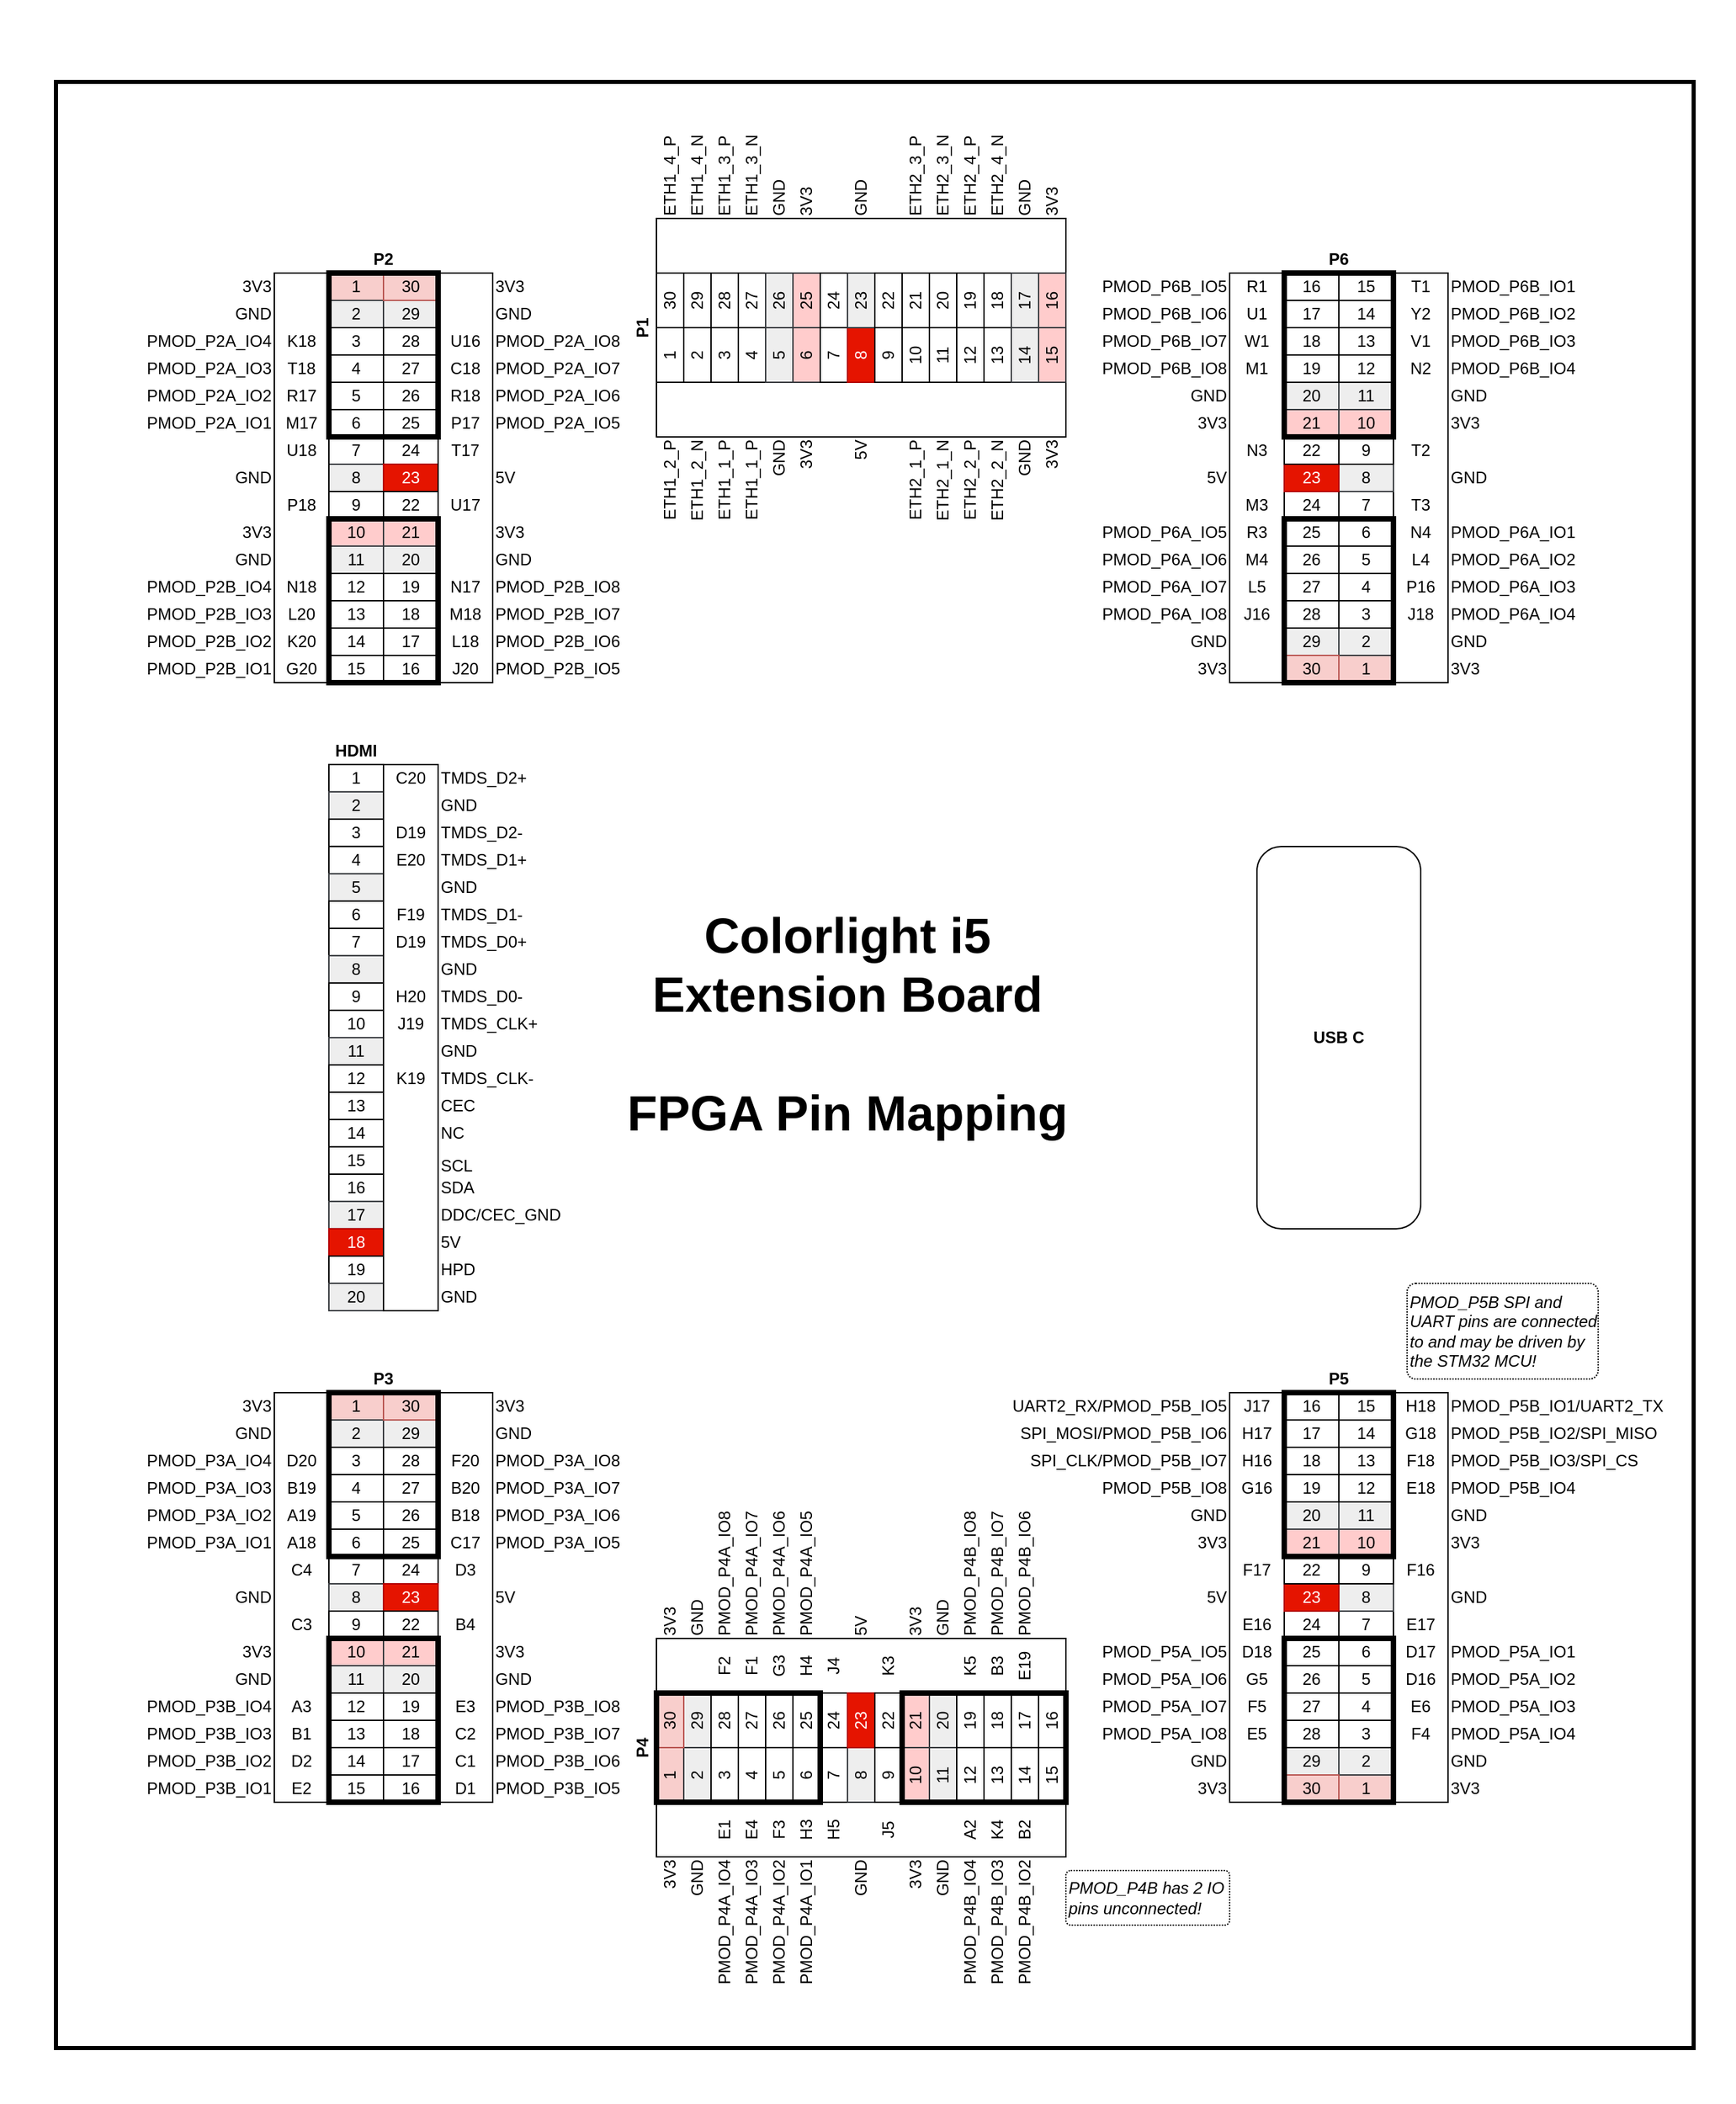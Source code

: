 <mxfile version="14.4.3" type="device"><diagram id="Vw42sP0cEPCosNyTbVJs" name="Page-1"><mxGraphModel dx="1613" dy="1776" grid="1" gridSize="10" guides="1" tooltips="1" connect="1" arrows="1" fold="1" page="1" pageScale="1" pageWidth="850" pageHeight="1100" math="0" shadow="0"><root><mxCell id="0"/><mxCell id="1" parent="0"/><mxCell id="Z_I7CCTCh8QtLnRW4mi2-713" value="" style="rounded=0;whiteSpace=wrap;html=1;dashed=1;dashPattern=1 1;strokeColor=none;strokeWidth=3;fillColor=#ffffff;" parent="1" vertex="1"><mxGeometry x="-1" y="-120" width="1271" height="1520" as="geometry"/></mxCell><mxCell id="Z_I7CCTCh8QtLnRW4mi2-707" value="" style="rounded=0;whiteSpace=wrap;html=1;strokeWidth=3;fillColor=#ffffff;" parent="1" vertex="1"><mxGeometry x="40" y="-80" width="1200" height="1440" as="geometry"/></mxCell><mxCell id="Z_I7CCTCh8QtLnRW4mi2-216" value="" style="group" parent="1" vertex="1" connectable="0"><mxGeometry x="40" y="40" width="480" height="320" as="geometry"/></mxCell><mxCell id="Z_I7CCTCh8QtLnRW4mi2-131" value="" style="group" parent="Z_I7CCTCh8QtLnRW4mi2-216" vertex="1" connectable="0"><mxGeometry width="480" height="320" as="geometry"/></mxCell><mxCell id="Z_I7CCTCh8QtLnRW4mi2-73" value="" style="group" parent="Z_I7CCTCh8QtLnRW4mi2-131" vertex="1" connectable="0"><mxGeometry x="200" y="20" width="80" height="300" as="geometry"/></mxCell><mxCell id="Z_I7CCTCh8QtLnRW4mi2-38" value="" style="group" parent="Z_I7CCTCh8QtLnRW4mi2-73" vertex="1" connectable="0"><mxGeometry width="80" height="300" as="geometry"/></mxCell><mxCell id="Z_I7CCTCh8QtLnRW4mi2-4" value="1" style="rounded=0;whiteSpace=wrap;html=1;fillColor=#f8cecc;strokeColor=#b85450;" parent="Z_I7CCTCh8QtLnRW4mi2-38" vertex="1"><mxGeometry width="40" height="20" as="geometry"/></mxCell><mxCell id="Z_I7CCTCh8QtLnRW4mi2-5" value="2" style="rounded=0;whiteSpace=wrap;html=1;fillColor=#eeeeee;strokeColor=#36393d;" parent="Z_I7CCTCh8QtLnRW4mi2-38" vertex="1"><mxGeometry y="20" width="40" height="20" as="geometry"/></mxCell><mxCell id="Z_I7CCTCh8QtLnRW4mi2-6" value="3" style="rounded=0;whiteSpace=wrap;html=1;" parent="Z_I7CCTCh8QtLnRW4mi2-38" vertex="1"><mxGeometry y="40" width="40" height="20" as="geometry"/></mxCell><mxCell id="Z_I7CCTCh8QtLnRW4mi2-7" value="4" style="rounded=0;whiteSpace=wrap;html=1;" parent="Z_I7CCTCh8QtLnRW4mi2-38" vertex="1"><mxGeometry y="60" width="40" height="20" as="geometry"/></mxCell><mxCell id="Z_I7CCTCh8QtLnRW4mi2-8" value="5" style="rounded=0;whiteSpace=wrap;html=1;" parent="Z_I7CCTCh8QtLnRW4mi2-38" vertex="1"><mxGeometry y="80" width="40" height="20" as="geometry"/></mxCell><mxCell id="Z_I7CCTCh8QtLnRW4mi2-9" value="6" style="rounded=0;whiteSpace=wrap;html=1;" parent="Z_I7CCTCh8QtLnRW4mi2-38" vertex="1"><mxGeometry y="100" width="40" height="20" as="geometry"/></mxCell><mxCell id="Z_I7CCTCh8QtLnRW4mi2-10" value="7" style="rounded=0;whiteSpace=wrap;html=1;" parent="Z_I7CCTCh8QtLnRW4mi2-38" vertex="1"><mxGeometry y="120" width="40" height="20" as="geometry"/></mxCell><mxCell id="Z_I7CCTCh8QtLnRW4mi2-11" value="8" style="rounded=0;whiteSpace=wrap;html=1;fillColor=#eeeeee;strokeColor=#36393d;" parent="Z_I7CCTCh8QtLnRW4mi2-38" vertex="1"><mxGeometry y="140" width="40" height="20" as="geometry"/></mxCell><mxCell id="Z_I7CCTCh8QtLnRW4mi2-12" value="9" style="rounded=0;whiteSpace=wrap;html=1;" parent="Z_I7CCTCh8QtLnRW4mi2-38" vertex="1"><mxGeometry y="160" width="40" height="20" as="geometry"/></mxCell><mxCell id="Z_I7CCTCh8QtLnRW4mi2-13" value="10" style="rounded=0;whiteSpace=wrap;html=1;fillColor=#ffcccc;strokeColor=#36393d;" parent="Z_I7CCTCh8QtLnRW4mi2-38" vertex="1"><mxGeometry y="180" width="40" height="20" as="geometry"/></mxCell><mxCell id="Z_I7CCTCh8QtLnRW4mi2-14" value="11" style="rounded=0;whiteSpace=wrap;html=1;fillColor=#eeeeee;strokeColor=#36393d;" parent="Z_I7CCTCh8QtLnRW4mi2-38" vertex="1"><mxGeometry y="200" width="40" height="20" as="geometry"/></mxCell><mxCell id="Z_I7CCTCh8QtLnRW4mi2-15" value="12" style="rounded=0;whiteSpace=wrap;html=1;" parent="Z_I7CCTCh8QtLnRW4mi2-38" vertex="1"><mxGeometry y="220" width="40" height="20" as="geometry"/></mxCell><mxCell id="Z_I7CCTCh8QtLnRW4mi2-16" value="13" style="rounded=0;whiteSpace=wrap;html=1;" parent="Z_I7CCTCh8QtLnRW4mi2-38" vertex="1"><mxGeometry y="240" width="40" height="20" as="geometry"/></mxCell><mxCell id="Z_I7CCTCh8QtLnRW4mi2-17" value="14" style="rounded=0;whiteSpace=wrap;html=1;" parent="Z_I7CCTCh8QtLnRW4mi2-38" vertex="1"><mxGeometry y="260" width="40" height="20" as="geometry"/></mxCell><mxCell id="Z_I7CCTCh8QtLnRW4mi2-18" value="15" style="rounded=0;whiteSpace=wrap;html=1;" parent="Z_I7CCTCh8QtLnRW4mi2-38" vertex="1"><mxGeometry y="280" width="40" height="20" as="geometry"/></mxCell><mxCell id="Z_I7CCTCh8QtLnRW4mi2-20" value="29" style="rounded=0;whiteSpace=wrap;html=1;fillColor=#eeeeee;strokeColor=#36393d;" parent="Z_I7CCTCh8QtLnRW4mi2-38" vertex="1"><mxGeometry x="40" y="20" width="40" height="20" as="geometry"/></mxCell><mxCell id="Z_I7CCTCh8QtLnRW4mi2-21" value="28" style="rounded=0;whiteSpace=wrap;html=1;" parent="Z_I7CCTCh8QtLnRW4mi2-38" vertex="1"><mxGeometry x="40" y="40" width="40" height="20" as="geometry"/></mxCell><mxCell id="Z_I7CCTCh8QtLnRW4mi2-22" value="27" style="rounded=0;whiteSpace=wrap;html=1;" parent="Z_I7CCTCh8QtLnRW4mi2-38" vertex="1"><mxGeometry x="40" y="60" width="40" height="20" as="geometry"/></mxCell><mxCell id="Z_I7CCTCh8QtLnRW4mi2-23" value="26" style="rounded=0;whiteSpace=wrap;html=1;" parent="Z_I7CCTCh8QtLnRW4mi2-38" vertex="1"><mxGeometry x="40" y="80" width="40" height="20" as="geometry"/></mxCell><mxCell id="Z_I7CCTCh8QtLnRW4mi2-24" value="25" style="rounded=0;whiteSpace=wrap;html=1;" parent="Z_I7CCTCh8QtLnRW4mi2-38" vertex="1"><mxGeometry x="40" y="100" width="40" height="20" as="geometry"/></mxCell><mxCell id="Z_I7CCTCh8QtLnRW4mi2-25" value="24" style="rounded=0;whiteSpace=wrap;html=1;" parent="Z_I7CCTCh8QtLnRW4mi2-38" vertex="1"><mxGeometry x="40" y="120" width="40" height="20" as="geometry"/></mxCell><mxCell id="Z_I7CCTCh8QtLnRW4mi2-26" value="23" style="rounded=0;whiteSpace=wrap;html=1;fillColor=#e51400;strokeColor=#B20000;fontColor=#ffffff;" parent="Z_I7CCTCh8QtLnRW4mi2-38" vertex="1"><mxGeometry x="40" y="140" width="40" height="20" as="geometry"/></mxCell><mxCell id="Z_I7CCTCh8QtLnRW4mi2-27" value="22" style="rounded=0;whiteSpace=wrap;html=1;" parent="Z_I7CCTCh8QtLnRW4mi2-38" vertex="1"><mxGeometry x="40" y="160" width="40" height="20" as="geometry"/></mxCell><mxCell id="Z_I7CCTCh8QtLnRW4mi2-28" value="21" style="rounded=0;whiteSpace=wrap;html=1;fillColor=#ffcccc;strokeColor=#36393d;" parent="Z_I7CCTCh8QtLnRW4mi2-38" vertex="1"><mxGeometry x="40" y="180" width="40" height="20" as="geometry"/></mxCell><mxCell id="Z_I7CCTCh8QtLnRW4mi2-29" value="20" style="rounded=0;whiteSpace=wrap;html=1;fillColor=#eeeeee;strokeColor=#36393d;" parent="Z_I7CCTCh8QtLnRW4mi2-38" vertex="1"><mxGeometry x="40" y="200" width="40" height="20" as="geometry"/></mxCell><mxCell id="Z_I7CCTCh8QtLnRW4mi2-30" value="19" style="rounded=0;whiteSpace=wrap;html=1;" parent="Z_I7CCTCh8QtLnRW4mi2-38" vertex="1"><mxGeometry x="40" y="220" width="40" height="20" as="geometry"/></mxCell><mxCell id="Z_I7CCTCh8QtLnRW4mi2-32" value="18" style="rounded=0;whiteSpace=wrap;html=1;" parent="Z_I7CCTCh8QtLnRW4mi2-38" vertex="1"><mxGeometry x="40" y="240" width="40" height="20" as="geometry"/></mxCell><mxCell id="Z_I7CCTCh8QtLnRW4mi2-33" value="17" style="rounded=0;whiteSpace=wrap;html=1;" parent="Z_I7CCTCh8QtLnRW4mi2-38" vertex="1"><mxGeometry x="40" y="260" width="40" height="20" as="geometry"/></mxCell><mxCell id="Z_I7CCTCh8QtLnRW4mi2-34" value="16" style="rounded=0;whiteSpace=wrap;html=1;" parent="Z_I7CCTCh8QtLnRW4mi2-38" vertex="1"><mxGeometry x="40" y="280" width="40" height="20" as="geometry"/></mxCell><mxCell id="Z_I7CCTCh8QtLnRW4mi2-36" value="30" style="rounded=0;whiteSpace=wrap;html=1;fillColor=#f8cecc;strokeColor=#b85450;" parent="Z_I7CCTCh8QtLnRW4mi2-38" vertex="1"><mxGeometry x="40" width="40" height="20" as="geometry"/></mxCell><mxCell id="Z_I7CCTCh8QtLnRW4mi2-71" value="" style="rounded=0;whiteSpace=wrap;html=1;fillColor=none;strokeWidth=4;" parent="Z_I7CCTCh8QtLnRW4mi2-73" vertex="1"><mxGeometry width="80" height="120" as="geometry"/></mxCell><mxCell id="Z_I7CCTCh8QtLnRW4mi2-72" value="" style="rounded=0;whiteSpace=wrap;html=1;fillColor=none;strokeWidth=4;" parent="Z_I7CCTCh8QtLnRW4mi2-73" vertex="1"><mxGeometry y="180" width="80" height="120" as="geometry"/></mxCell><mxCell id="Z_I7CCTCh8QtLnRW4mi2-75" value="&lt;b&gt;P2&lt;/b&gt;" style="text;html=1;strokeColor=none;fillColor=none;align=center;verticalAlign=middle;whiteSpace=wrap;rounded=0;" parent="Z_I7CCTCh8QtLnRW4mi2-131" vertex="1"><mxGeometry x="200" width="80" height="20" as="geometry"/></mxCell><mxCell id="Z_I7CCTCh8QtLnRW4mi2-76" value="K18" style="text;html=1;strokeColor=none;fillColor=none;align=center;verticalAlign=middle;whiteSpace=wrap;rounded=0;" parent="Z_I7CCTCh8QtLnRW4mi2-131" vertex="1"><mxGeometry x="160" y="60" width="40" height="20" as="geometry"/></mxCell><mxCell id="Z_I7CCTCh8QtLnRW4mi2-77" value="T18" style="text;html=1;strokeColor=none;fillColor=none;align=center;verticalAlign=middle;whiteSpace=wrap;rounded=0;" parent="Z_I7CCTCh8QtLnRW4mi2-131" vertex="1"><mxGeometry x="160" y="80" width="40" height="20" as="geometry"/></mxCell><mxCell id="Z_I7CCTCh8QtLnRW4mi2-78" value="R17" style="text;html=1;strokeColor=none;fillColor=none;align=center;verticalAlign=middle;whiteSpace=wrap;rounded=0;" parent="Z_I7CCTCh8QtLnRW4mi2-131" vertex="1"><mxGeometry x="160" y="100" width="40" height="20" as="geometry"/></mxCell><mxCell id="Z_I7CCTCh8QtLnRW4mi2-79" value="M17" style="text;html=1;strokeColor=none;fillColor=none;align=center;verticalAlign=middle;whiteSpace=wrap;rounded=0;" parent="Z_I7CCTCh8QtLnRW4mi2-131" vertex="1"><mxGeometry x="160" y="120" width="40" height="20" as="geometry"/></mxCell><mxCell id="Z_I7CCTCh8QtLnRW4mi2-80" value="U18" style="text;html=1;strokeColor=none;fillColor=none;align=center;verticalAlign=middle;whiteSpace=wrap;rounded=0;" parent="Z_I7CCTCh8QtLnRW4mi2-131" vertex="1"><mxGeometry x="160" y="140" width="40" height="20" as="geometry"/></mxCell><mxCell id="Z_I7CCTCh8QtLnRW4mi2-81" value="P18" style="text;html=1;strokeColor=none;fillColor=none;align=center;verticalAlign=middle;whiteSpace=wrap;rounded=0;" parent="Z_I7CCTCh8QtLnRW4mi2-131" vertex="1"><mxGeometry x="160" y="180" width="40" height="20" as="geometry"/></mxCell><mxCell id="Z_I7CCTCh8QtLnRW4mi2-82" value="N18" style="text;html=1;strokeColor=none;fillColor=none;align=center;verticalAlign=middle;whiteSpace=wrap;rounded=0;" parent="Z_I7CCTCh8QtLnRW4mi2-131" vertex="1"><mxGeometry x="160" y="240" width="40" height="20" as="geometry"/></mxCell><mxCell id="Z_I7CCTCh8QtLnRW4mi2-83" value="L20" style="text;html=1;strokeColor=none;fillColor=none;align=center;verticalAlign=middle;whiteSpace=wrap;rounded=0;" parent="Z_I7CCTCh8QtLnRW4mi2-131" vertex="1"><mxGeometry x="160" y="260" width="40" height="20" as="geometry"/></mxCell><mxCell id="Z_I7CCTCh8QtLnRW4mi2-84" value="K20" style="text;html=1;strokeColor=none;fillColor=none;align=center;verticalAlign=middle;whiteSpace=wrap;rounded=0;" parent="Z_I7CCTCh8QtLnRW4mi2-131" vertex="1"><mxGeometry x="160" y="280" width="40" height="20" as="geometry"/></mxCell><mxCell id="Z_I7CCTCh8QtLnRW4mi2-85" value="G20" style="text;html=1;strokeColor=none;fillColor=none;align=center;verticalAlign=middle;whiteSpace=wrap;rounded=0;" parent="Z_I7CCTCh8QtLnRW4mi2-131" vertex="1"><mxGeometry x="160" y="300" width="40" height="20" as="geometry"/></mxCell><mxCell id="Z_I7CCTCh8QtLnRW4mi2-87" value="U16" style="text;html=1;strokeColor=none;fillColor=none;align=center;verticalAlign=middle;whiteSpace=wrap;rounded=0;" parent="Z_I7CCTCh8QtLnRW4mi2-131" vertex="1"><mxGeometry x="280" y="60" width="40" height="20" as="geometry"/></mxCell><mxCell id="Z_I7CCTCh8QtLnRW4mi2-88" value="C18" style="text;html=1;strokeColor=none;fillColor=none;align=center;verticalAlign=middle;whiteSpace=wrap;rounded=0;" parent="Z_I7CCTCh8QtLnRW4mi2-131" vertex="1"><mxGeometry x="280" y="80" width="40" height="20" as="geometry"/></mxCell><mxCell id="Z_I7CCTCh8QtLnRW4mi2-89" value="R18" style="text;html=1;strokeColor=none;fillColor=none;align=center;verticalAlign=middle;whiteSpace=wrap;rounded=0;" parent="Z_I7CCTCh8QtLnRW4mi2-131" vertex="1"><mxGeometry x="280" y="100" width="40" height="20" as="geometry"/></mxCell><mxCell id="Z_I7CCTCh8QtLnRW4mi2-90" value="P17" style="text;html=1;strokeColor=none;fillColor=none;align=center;verticalAlign=middle;whiteSpace=wrap;rounded=0;" parent="Z_I7CCTCh8QtLnRW4mi2-131" vertex="1"><mxGeometry x="280" y="120" width="40" height="20" as="geometry"/></mxCell><mxCell id="Z_I7CCTCh8QtLnRW4mi2-91" value="T17" style="text;html=1;strokeColor=none;fillColor=none;align=center;verticalAlign=middle;whiteSpace=wrap;rounded=0;" parent="Z_I7CCTCh8QtLnRW4mi2-131" vertex="1"><mxGeometry x="280" y="140" width="40" height="20" as="geometry"/></mxCell><mxCell id="Z_I7CCTCh8QtLnRW4mi2-92" value="U17" style="text;html=1;strokeColor=none;fillColor=none;align=center;verticalAlign=middle;whiteSpace=wrap;rounded=0;" parent="Z_I7CCTCh8QtLnRW4mi2-131" vertex="1"><mxGeometry x="280" y="180" width="40" height="20" as="geometry"/></mxCell><mxCell id="Z_I7CCTCh8QtLnRW4mi2-93" value="N17" style="text;html=1;strokeColor=none;fillColor=none;align=center;verticalAlign=middle;whiteSpace=wrap;rounded=0;" parent="Z_I7CCTCh8QtLnRW4mi2-131" vertex="1"><mxGeometry x="280" y="240" width="40" height="20" as="geometry"/></mxCell><mxCell id="Z_I7CCTCh8QtLnRW4mi2-94" value="M18" style="text;html=1;strokeColor=none;fillColor=none;align=center;verticalAlign=middle;whiteSpace=wrap;rounded=0;" parent="Z_I7CCTCh8QtLnRW4mi2-131" vertex="1"><mxGeometry x="280" y="260" width="40" height="20" as="geometry"/></mxCell><mxCell id="Z_I7CCTCh8QtLnRW4mi2-95" value="L18" style="text;html=1;strokeColor=none;fillColor=none;align=center;verticalAlign=middle;whiteSpace=wrap;rounded=0;" parent="Z_I7CCTCh8QtLnRW4mi2-131" vertex="1"><mxGeometry x="280" y="280" width="40" height="20" as="geometry"/></mxCell><mxCell id="Z_I7CCTCh8QtLnRW4mi2-96" value="J20" style="text;html=1;strokeColor=none;fillColor=none;align=center;verticalAlign=middle;whiteSpace=wrap;rounded=0;" parent="Z_I7CCTCh8QtLnRW4mi2-131" vertex="1"><mxGeometry x="280" y="300" width="40" height="20" as="geometry"/></mxCell><mxCell id="Z_I7CCTCh8QtLnRW4mi2-97" value="" style="rounded=0;whiteSpace=wrap;html=1;strokeWidth=1;fillColor=none;" parent="Z_I7CCTCh8QtLnRW4mi2-131" vertex="1"><mxGeometry x="160" y="20" width="40" height="300" as="geometry"/></mxCell><mxCell id="Z_I7CCTCh8QtLnRW4mi2-98" value="" style="rounded=0;whiteSpace=wrap;html=1;strokeWidth=1;fillColor=none;" parent="Z_I7CCTCh8QtLnRW4mi2-131" vertex="1"><mxGeometry x="280" y="20" width="40" height="300" as="geometry"/></mxCell><mxCell id="Z_I7CCTCh8QtLnRW4mi2-103" value="3V3" style="text;html=1;strokeColor=none;fillColor=none;align=right;verticalAlign=middle;whiteSpace=wrap;rounded=0;" parent="Z_I7CCTCh8QtLnRW4mi2-131" vertex="1"><mxGeometry y="20" width="160" height="20" as="geometry"/></mxCell><mxCell id="Z_I7CCTCh8QtLnRW4mi2-104" value="GND" style="text;html=1;strokeColor=none;fillColor=none;align=right;verticalAlign=middle;whiteSpace=wrap;rounded=0;" parent="Z_I7CCTCh8QtLnRW4mi2-131" vertex="1"><mxGeometry y="40" width="160" height="20" as="geometry"/></mxCell><mxCell id="Z_I7CCTCh8QtLnRW4mi2-105" value="PMOD_P2A_IO4" style="text;html=1;strokeColor=none;fillColor=none;align=right;verticalAlign=middle;whiteSpace=wrap;rounded=0;" parent="Z_I7CCTCh8QtLnRW4mi2-131" vertex="1"><mxGeometry y="60" width="160" height="20" as="geometry"/></mxCell><mxCell id="Z_I7CCTCh8QtLnRW4mi2-106" value="PMOD_P2A_IO3" style="text;html=1;strokeColor=none;fillColor=none;align=right;verticalAlign=middle;whiteSpace=wrap;rounded=0;" parent="Z_I7CCTCh8QtLnRW4mi2-131" vertex="1"><mxGeometry y="80" width="160" height="20" as="geometry"/></mxCell><mxCell id="Z_I7CCTCh8QtLnRW4mi2-109" value="PMOD_P2A_IO2" style="text;html=1;strokeColor=none;fillColor=none;align=right;verticalAlign=middle;whiteSpace=wrap;rounded=0;" parent="Z_I7CCTCh8QtLnRW4mi2-131" vertex="1"><mxGeometry y="100" width="160" height="20" as="geometry"/></mxCell><mxCell id="Z_I7CCTCh8QtLnRW4mi2-110" value="PMOD_P2A_IO1" style="text;html=1;strokeColor=none;fillColor=none;align=right;verticalAlign=middle;whiteSpace=wrap;rounded=0;" parent="Z_I7CCTCh8QtLnRW4mi2-131" vertex="1"><mxGeometry y="120" width="160" height="20" as="geometry"/></mxCell><mxCell id="Z_I7CCTCh8QtLnRW4mi2-111" value="3V3" style="text;html=1;strokeColor=none;fillColor=none;align=left;verticalAlign=middle;whiteSpace=wrap;rounded=0;" parent="Z_I7CCTCh8QtLnRW4mi2-131" vertex="1"><mxGeometry x="320" y="20" width="160" height="20" as="geometry"/></mxCell><mxCell id="Z_I7CCTCh8QtLnRW4mi2-112" value="GND" style="text;html=1;strokeColor=none;fillColor=none;align=left;verticalAlign=middle;whiteSpace=wrap;rounded=0;" parent="Z_I7CCTCh8QtLnRW4mi2-131" vertex="1"><mxGeometry x="320" y="40" width="160" height="20" as="geometry"/></mxCell><mxCell id="Z_I7CCTCh8QtLnRW4mi2-113" value="PMOD_P2A_IO8" style="text;html=1;strokeColor=none;fillColor=none;align=left;verticalAlign=middle;whiteSpace=wrap;rounded=0;" parent="Z_I7CCTCh8QtLnRW4mi2-131" vertex="1"><mxGeometry x="320" y="60" width="160" height="20" as="geometry"/></mxCell><mxCell id="Z_I7CCTCh8QtLnRW4mi2-114" value="PMOD_P2A_IO7" style="text;html=1;strokeColor=none;fillColor=none;align=left;verticalAlign=middle;whiteSpace=wrap;rounded=0;" parent="Z_I7CCTCh8QtLnRW4mi2-131" vertex="1"><mxGeometry x="320" y="80" width="160" height="20" as="geometry"/></mxCell><mxCell id="Z_I7CCTCh8QtLnRW4mi2-115" value="PMOD_P2A_IO6" style="text;html=1;strokeColor=none;fillColor=none;align=left;verticalAlign=middle;whiteSpace=wrap;rounded=0;" parent="Z_I7CCTCh8QtLnRW4mi2-131" vertex="1"><mxGeometry x="320" y="100" width="160" height="20" as="geometry"/></mxCell><mxCell id="Z_I7CCTCh8QtLnRW4mi2-116" value="PMOD_P2A_IO5" style="text;html=1;strokeColor=none;fillColor=none;align=left;verticalAlign=middle;whiteSpace=wrap;rounded=0;" parent="Z_I7CCTCh8QtLnRW4mi2-131" vertex="1"><mxGeometry x="320" y="120" width="160" height="20" as="geometry"/></mxCell><mxCell id="Z_I7CCTCh8QtLnRW4mi2-117" value="3V3" style="text;html=1;strokeColor=none;fillColor=none;align=right;verticalAlign=middle;whiteSpace=wrap;rounded=0;" parent="Z_I7CCTCh8QtLnRW4mi2-131" vertex="1"><mxGeometry y="200" width="160" height="20" as="geometry"/></mxCell><mxCell id="Z_I7CCTCh8QtLnRW4mi2-118" value="GND" style="text;html=1;strokeColor=none;fillColor=none;align=right;verticalAlign=middle;whiteSpace=wrap;rounded=0;" parent="Z_I7CCTCh8QtLnRW4mi2-131" vertex="1"><mxGeometry y="220" width="160" height="20" as="geometry"/></mxCell><mxCell id="Z_I7CCTCh8QtLnRW4mi2-119" value="PMOD_P2B_IO4" style="text;html=1;strokeColor=none;fillColor=none;align=right;verticalAlign=middle;whiteSpace=wrap;rounded=0;" parent="Z_I7CCTCh8QtLnRW4mi2-131" vertex="1"><mxGeometry y="240" width="160" height="20" as="geometry"/></mxCell><mxCell id="Z_I7CCTCh8QtLnRW4mi2-120" value="PMOD_P2B_IO3" style="text;html=1;strokeColor=none;fillColor=none;align=right;verticalAlign=middle;whiteSpace=wrap;rounded=0;" parent="Z_I7CCTCh8QtLnRW4mi2-131" vertex="1"><mxGeometry y="260" width="160" height="20" as="geometry"/></mxCell><mxCell id="Z_I7CCTCh8QtLnRW4mi2-121" value="PMOD_P2B_IO2" style="text;html=1;strokeColor=none;fillColor=none;align=right;verticalAlign=middle;whiteSpace=wrap;rounded=0;" parent="Z_I7CCTCh8QtLnRW4mi2-131" vertex="1"><mxGeometry y="280" width="160" height="20" as="geometry"/></mxCell><mxCell id="Z_I7CCTCh8QtLnRW4mi2-122" value="PMOD_P2B_IO1" style="text;html=1;strokeColor=none;fillColor=none;align=right;verticalAlign=middle;whiteSpace=wrap;rounded=0;" parent="Z_I7CCTCh8QtLnRW4mi2-131" vertex="1"><mxGeometry y="300" width="160" height="20" as="geometry"/></mxCell><mxCell id="Z_I7CCTCh8QtLnRW4mi2-123" value="3V3" style="text;html=1;strokeColor=none;fillColor=none;align=left;verticalAlign=middle;whiteSpace=wrap;rounded=0;" parent="Z_I7CCTCh8QtLnRW4mi2-131" vertex="1"><mxGeometry x="320" y="200" width="160" height="20" as="geometry"/></mxCell><mxCell id="Z_I7CCTCh8QtLnRW4mi2-124" value="GND" style="text;html=1;strokeColor=none;fillColor=none;align=left;verticalAlign=middle;whiteSpace=wrap;rounded=0;" parent="Z_I7CCTCh8QtLnRW4mi2-131" vertex="1"><mxGeometry x="320" y="220" width="160" height="20" as="geometry"/></mxCell><mxCell id="Z_I7CCTCh8QtLnRW4mi2-125" value="PMOD_P2B_IO8" style="text;html=1;strokeColor=none;fillColor=none;align=left;verticalAlign=middle;whiteSpace=wrap;rounded=0;" parent="Z_I7CCTCh8QtLnRW4mi2-131" vertex="1"><mxGeometry x="320" y="240" width="160" height="20" as="geometry"/></mxCell><mxCell id="Z_I7CCTCh8QtLnRW4mi2-126" value="PMOD_P2B_IO7" style="text;html=1;strokeColor=none;fillColor=none;align=left;verticalAlign=middle;whiteSpace=wrap;rounded=0;" parent="Z_I7CCTCh8QtLnRW4mi2-131" vertex="1"><mxGeometry x="320" y="260" width="160" height="20" as="geometry"/></mxCell><mxCell id="Z_I7CCTCh8QtLnRW4mi2-127" value="PMOD_P2B_IO6" style="text;html=1;strokeColor=none;fillColor=none;align=left;verticalAlign=middle;whiteSpace=wrap;rounded=0;" parent="Z_I7CCTCh8QtLnRW4mi2-131" vertex="1"><mxGeometry x="320" y="280" width="160" height="20" as="geometry"/></mxCell><mxCell id="Z_I7CCTCh8QtLnRW4mi2-128" value="PMOD_P2B_IO5" style="text;html=1;strokeColor=none;fillColor=none;align=left;verticalAlign=middle;whiteSpace=wrap;rounded=0;" parent="Z_I7CCTCh8QtLnRW4mi2-131" vertex="1"><mxGeometry x="320" y="300" width="160" height="20" as="geometry"/></mxCell><mxCell id="Z_I7CCTCh8QtLnRW4mi2-129" value="GND" style="text;html=1;strokeColor=none;fillColor=none;align=right;verticalAlign=middle;whiteSpace=wrap;rounded=0;" parent="Z_I7CCTCh8QtLnRW4mi2-131" vertex="1"><mxGeometry y="160" width="160" height="20" as="geometry"/></mxCell><mxCell id="Z_I7CCTCh8QtLnRW4mi2-130" value="5V" style="text;html=1;strokeColor=none;fillColor=none;align=left;verticalAlign=middle;whiteSpace=wrap;rounded=0;" parent="Z_I7CCTCh8QtLnRW4mi2-131" vertex="1"><mxGeometry x="320" y="160" width="160" height="20" as="geometry"/></mxCell><mxCell id="Z_I7CCTCh8QtLnRW4mi2-303" value="" style="group" parent="1" vertex="1" connectable="0"><mxGeometry x="40" y="860" width="480" height="320" as="geometry"/></mxCell><mxCell id="Z_I7CCTCh8QtLnRW4mi2-275" value="" style="rounded=0;whiteSpace=wrap;html=1;strokeWidth=1;fillColor=none;" parent="Z_I7CCTCh8QtLnRW4mi2-303" vertex="1"><mxGeometry x="280" y="20" width="40" height="300" as="geometry"/></mxCell><mxCell id="Z_I7CCTCh8QtLnRW4mi2-274" value="" style="rounded=0;whiteSpace=wrap;html=1;strokeWidth=1;fillColor=none;fontStyle=4" parent="Z_I7CCTCh8QtLnRW4mi2-303" vertex="1"><mxGeometry x="160" y="20" width="40" height="300" as="geometry"/></mxCell><mxCell id="Z_I7CCTCh8QtLnRW4mi2-219" value="" style="group" parent="Z_I7CCTCh8QtLnRW4mi2-303" vertex="1" connectable="0"><mxGeometry x="200" y="20" width="80" height="300" as="geometry"/></mxCell><mxCell id="Z_I7CCTCh8QtLnRW4mi2-220" value="" style="group" parent="Z_I7CCTCh8QtLnRW4mi2-219" vertex="1" connectable="0"><mxGeometry width="80" height="300" as="geometry"/></mxCell><mxCell id="Z_I7CCTCh8QtLnRW4mi2-221" value="1" style="rounded=0;whiteSpace=wrap;html=1;fillColor=#f8cecc;strokeColor=#b85450;" parent="Z_I7CCTCh8QtLnRW4mi2-220" vertex="1"><mxGeometry width="40" height="20" as="geometry"/></mxCell><mxCell id="Z_I7CCTCh8QtLnRW4mi2-222" value="2" style="rounded=0;whiteSpace=wrap;html=1;fillColor=#eeeeee;strokeColor=#36393d;" parent="Z_I7CCTCh8QtLnRW4mi2-220" vertex="1"><mxGeometry y="20" width="40" height="20" as="geometry"/></mxCell><mxCell id="Z_I7CCTCh8QtLnRW4mi2-223" value="3" style="rounded=0;whiteSpace=wrap;html=1;" parent="Z_I7CCTCh8QtLnRW4mi2-220" vertex="1"><mxGeometry y="40" width="40" height="20" as="geometry"/></mxCell><mxCell id="Z_I7CCTCh8QtLnRW4mi2-224" value="4" style="rounded=0;whiteSpace=wrap;html=1;" parent="Z_I7CCTCh8QtLnRW4mi2-220" vertex="1"><mxGeometry y="60" width="40" height="20" as="geometry"/></mxCell><mxCell id="Z_I7CCTCh8QtLnRW4mi2-225" value="5" style="rounded=0;whiteSpace=wrap;html=1;" parent="Z_I7CCTCh8QtLnRW4mi2-220" vertex="1"><mxGeometry y="80" width="40" height="20" as="geometry"/></mxCell><mxCell id="Z_I7CCTCh8QtLnRW4mi2-226" value="6" style="rounded=0;whiteSpace=wrap;html=1;" parent="Z_I7CCTCh8QtLnRW4mi2-220" vertex="1"><mxGeometry y="100" width="40" height="20" as="geometry"/></mxCell><mxCell id="Z_I7CCTCh8QtLnRW4mi2-227" value="7" style="rounded=0;whiteSpace=wrap;html=1;" parent="Z_I7CCTCh8QtLnRW4mi2-220" vertex="1"><mxGeometry y="120" width="40" height="20" as="geometry"/></mxCell><mxCell id="Z_I7CCTCh8QtLnRW4mi2-228" value="8" style="rounded=0;whiteSpace=wrap;html=1;fillColor=#eeeeee;strokeColor=#36393d;" parent="Z_I7CCTCh8QtLnRW4mi2-220" vertex="1"><mxGeometry y="140" width="40" height="20" as="geometry"/></mxCell><mxCell id="Z_I7CCTCh8QtLnRW4mi2-229" value="9" style="rounded=0;whiteSpace=wrap;html=1;" parent="Z_I7CCTCh8QtLnRW4mi2-220" vertex="1"><mxGeometry y="160" width="40" height="20" as="geometry"/></mxCell><mxCell id="Z_I7CCTCh8QtLnRW4mi2-230" value="10" style="rounded=0;whiteSpace=wrap;html=1;fillColor=#ffcccc;strokeColor=#36393d;" parent="Z_I7CCTCh8QtLnRW4mi2-220" vertex="1"><mxGeometry y="180" width="40" height="20" as="geometry"/></mxCell><mxCell id="Z_I7CCTCh8QtLnRW4mi2-231" value="11" style="rounded=0;whiteSpace=wrap;html=1;fillColor=#eeeeee;strokeColor=#36393d;" parent="Z_I7CCTCh8QtLnRW4mi2-220" vertex="1"><mxGeometry y="200" width="40" height="20" as="geometry"/></mxCell><mxCell id="Z_I7CCTCh8QtLnRW4mi2-232" value="12" style="rounded=0;whiteSpace=wrap;html=1;" parent="Z_I7CCTCh8QtLnRW4mi2-220" vertex="1"><mxGeometry y="220" width="40" height="20" as="geometry"/></mxCell><mxCell id="Z_I7CCTCh8QtLnRW4mi2-233" value="13" style="rounded=0;whiteSpace=wrap;html=1;" parent="Z_I7CCTCh8QtLnRW4mi2-220" vertex="1"><mxGeometry y="240" width="40" height="20" as="geometry"/></mxCell><mxCell id="Z_I7CCTCh8QtLnRW4mi2-234" value="14" style="rounded=0;whiteSpace=wrap;html=1;" parent="Z_I7CCTCh8QtLnRW4mi2-220" vertex="1"><mxGeometry y="260" width="40" height="20" as="geometry"/></mxCell><mxCell id="Z_I7CCTCh8QtLnRW4mi2-235" value="15" style="rounded=0;whiteSpace=wrap;html=1;" parent="Z_I7CCTCh8QtLnRW4mi2-220" vertex="1"><mxGeometry y="280" width="40" height="20" as="geometry"/></mxCell><mxCell id="Z_I7CCTCh8QtLnRW4mi2-236" value="29" style="rounded=0;whiteSpace=wrap;html=1;fillColor=#eeeeee;strokeColor=#36393d;" parent="Z_I7CCTCh8QtLnRW4mi2-220" vertex="1"><mxGeometry x="40" y="20" width="40" height="20" as="geometry"/></mxCell><mxCell id="Z_I7CCTCh8QtLnRW4mi2-237" value="28" style="rounded=0;whiteSpace=wrap;html=1;" parent="Z_I7CCTCh8QtLnRW4mi2-220" vertex="1"><mxGeometry x="40" y="40" width="40" height="20" as="geometry"/></mxCell><mxCell id="Z_I7CCTCh8QtLnRW4mi2-238" value="27" style="rounded=0;whiteSpace=wrap;html=1;" parent="Z_I7CCTCh8QtLnRW4mi2-220" vertex="1"><mxGeometry x="40" y="60" width="40" height="20" as="geometry"/></mxCell><mxCell id="Z_I7CCTCh8QtLnRW4mi2-239" value="26" style="rounded=0;whiteSpace=wrap;html=1;" parent="Z_I7CCTCh8QtLnRW4mi2-220" vertex="1"><mxGeometry x="40" y="80" width="40" height="20" as="geometry"/></mxCell><mxCell id="Z_I7CCTCh8QtLnRW4mi2-240" value="25" style="rounded=0;whiteSpace=wrap;html=1;" parent="Z_I7CCTCh8QtLnRW4mi2-220" vertex="1"><mxGeometry x="40" y="100" width="40" height="20" as="geometry"/></mxCell><mxCell id="Z_I7CCTCh8QtLnRW4mi2-241" value="24" style="rounded=0;whiteSpace=wrap;html=1;" parent="Z_I7CCTCh8QtLnRW4mi2-220" vertex="1"><mxGeometry x="40" y="120" width="40" height="20" as="geometry"/></mxCell><mxCell id="Z_I7CCTCh8QtLnRW4mi2-242" value="23" style="rounded=0;whiteSpace=wrap;html=1;fillColor=#e51400;strokeColor=#B20000;fontColor=#ffffff;" parent="Z_I7CCTCh8QtLnRW4mi2-220" vertex="1"><mxGeometry x="40" y="140" width="40" height="20" as="geometry"/></mxCell><mxCell id="Z_I7CCTCh8QtLnRW4mi2-243" value="22" style="rounded=0;whiteSpace=wrap;html=1;" parent="Z_I7CCTCh8QtLnRW4mi2-220" vertex="1"><mxGeometry x="40" y="160" width="40" height="20" as="geometry"/></mxCell><mxCell id="Z_I7CCTCh8QtLnRW4mi2-244" value="21" style="rounded=0;whiteSpace=wrap;html=1;fillColor=#ffcccc;strokeColor=#36393d;" parent="Z_I7CCTCh8QtLnRW4mi2-220" vertex="1"><mxGeometry x="40" y="180" width="40" height="20" as="geometry"/></mxCell><mxCell id="Z_I7CCTCh8QtLnRW4mi2-245" value="20" style="rounded=0;whiteSpace=wrap;html=1;fillColor=#eeeeee;strokeColor=#36393d;" parent="Z_I7CCTCh8QtLnRW4mi2-220" vertex="1"><mxGeometry x="40" y="200" width="40" height="20" as="geometry"/></mxCell><mxCell id="Z_I7CCTCh8QtLnRW4mi2-246" value="19" style="rounded=0;whiteSpace=wrap;html=1;" parent="Z_I7CCTCh8QtLnRW4mi2-220" vertex="1"><mxGeometry x="40" y="220" width="40" height="20" as="geometry"/></mxCell><mxCell id="Z_I7CCTCh8QtLnRW4mi2-247" value="18" style="rounded=0;whiteSpace=wrap;html=1;" parent="Z_I7CCTCh8QtLnRW4mi2-220" vertex="1"><mxGeometry x="40" y="240" width="40" height="20" as="geometry"/></mxCell><mxCell id="Z_I7CCTCh8QtLnRW4mi2-248" value="17" style="rounded=0;whiteSpace=wrap;html=1;" parent="Z_I7CCTCh8QtLnRW4mi2-220" vertex="1"><mxGeometry x="40" y="260" width="40" height="20" as="geometry"/></mxCell><mxCell id="Z_I7CCTCh8QtLnRW4mi2-249" value="16" style="rounded=0;whiteSpace=wrap;html=1;" parent="Z_I7CCTCh8QtLnRW4mi2-220" vertex="1"><mxGeometry x="40" y="280" width="40" height="20" as="geometry"/></mxCell><mxCell id="Z_I7CCTCh8QtLnRW4mi2-250" value="30" style="rounded=0;whiteSpace=wrap;html=1;fillColor=#f8cecc;strokeColor=#b85450;" parent="Z_I7CCTCh8QtLnRW4mi2-220" vertex="1"><mxGeometry x="40" width="40" height="20" as="geometry"/></mxCell><mxCell id="Z_I7CCTCh8QtLnRW4mi2-251" value="" style="rounded=0;whiteSpace=wrap;html=1;fillColor=none;strokeWidth=4;" parent="Z_I7CCTCh8QtLnRW4mi2-219" vertex="1"><mxGeometry width="80" height="120" as="geometry"/></mxCell><mxCell id="Z_I7CCTCh8QtLnRW4mi2-252" value="" style="rounded=0;whiteSpace=wrap;html=1;fillColor=none;strokeWidth=4;" parent="Z_I7CCTCh8QtLnRW4mi2-219" vertex="1"><mxGeometry y="180" width="80" height="120" as="geometry"/></mxCell><mxCell id="Z_I7CCTCh8QtLnRW4mi2-253" value="&lt;b&gt;P3&lt;/b&gt;" style="text;html=1;strokeColor=none;fillColor=none;align=center;verticalAlign=middle;whiteSpace=wrap;rounded=0;" parent="Z_I7CCTCh8QtLnRW4mi2-303" vertex="1"><mxGeometry x="200" width="80" height="20" as="geometry"/></mxCell><mxCell id="Z_I7CCTCh8QtLnRW4mi2-254" value="D20" style="text;html=1;strokeColor=none;fillColor=none;align=center;verticalAlign=middle;whiteSpace=wrap;rounded=0;" parent="Z_I7CCTCh8QtLnRW4mi2-303" vertex="1"><mxGeometry x="160" y="60" width="40" height="20" as="geometry"/></mxCell><mxCell id="Z_I7CCTCh8QtLnRW4mi2-255" value="B19" style="text;html=1;strokeColor=none;fillColor=none;align=center;verticalAlign=middle;whiteSpace=wrap;rounded=0;" parent="Z_I7CCTCh8QtLnRW4mi2-303" vertex="1"><mxGeometry x="160" y="80" width="40" height="20" as="geometry"/></mxCell><mxCell id="Z_I7CCTCh8QtLnRW4mi2-256" value="A19" style="text;html=1;strokeColor=none;fillColor=none;align=center;verticalAlign=middle;whiteSpace=wrap;rounded=0;" parent="Z_I7CCTCh8QtLnRW4mi2-303" vertex="1"><mxGeometry x="160" y="100" width="40" height="20" as="geometry"/></mxCell><mxCell id="Z_I7CCTCh8QtLnRW4mi2-257" value="A18" style="text;html=1;strokeColor=none;fillColor=none;align=center;verticalAlign=middle;whiteSpace=wrap;rounded=0;" parent="Z_I7CCTCh8QtLnRW4mi2-303" vertex="1"><mxGeometry x="160" y="120" width="40" height="20" as="geometry"/></mxCell><mxCell id="Z_I7CCTCh8QtLnRW4mi2-258" value="C4" style="text;html=1;strokeColor=none;fillColor=none;align=center;verticalAlign=middle;whiteSpace=wrap;rounded=0;" parent="Z_I7CCTCh8QtLnRW4mi2-303" vertex="1"><mxGeometry x="160" y="140" width="40" height="20" as="geometry"/></mxCell><mxCell id="Z_I7CCTCh8QtLnRW4mi2-259" value="C3" style="text;html=1;strokeColor=none;fillColor=none;align=center;verticalAlign=middle;whiteSpace=wrap;rounded=0;" parent="Z_I7CCTCh8QtLnRW4mi2-303" vertex="1"><mxGeometry x="160" y="180" width="40" height="20" as="geometry"/></mxCell><mxCell id="Z_I7CCTCh8QtLnRW4mi2-260" value="A3" style="text;html=1;strokeColor=none;fillColor=none;align=center;verticalAlign=middle;whiteSpace=wrap;rounded=0;" parent="Z_I7CCTCh8QtLnRW4mi2-303" vertex="1"><mxGeometry x="160" y="240" width="40" height="20" as="geometry"/></mxCell><mxCell id="Z_I7CCTCh8QtLnRW4mi2-261" value="B1" style="text;html=1;strokeColor=none;fillColor=none;align=center;verticalAlign=middle;whiteSpace=wrap;rounded=0;" parent="Z_I7CCTCh8QtLnRW4mi2-303" vertex="1"><mxGeometry x="160" y="260" width="40" height="20" as="geometry"/></mxCell><mxCell id="Z_I7CCTCh8QtLnRW4mi2-262" value="D2" style="text;html=1;strokeColor=none;fillColor=none;align=center;verticalAlign=middle;whiteSpace=wrap;rounded=0;" parent="Z_I7CCTCh8QtLnRW4mi2-303" vertex="1"><mxGeometry x="160" y="280" width="40" height="20" as="geometry"/></mxCell><mxCell id="Z_I7CCTCh8QtLnRW4mi2-263" value="E2" style="text;html=1;strokeColor=none;fillColor=none;align=center;verticalAlign=middle;whiteSpace=wrap;rounded=0;" parent="Z_I7CCTCh8QtLnRW4mi2-303" vertex="1"><mxGeometry x="160" y="300" width="40" height="20" as="geometry"/></mxCell><mxCell id="Z_I7CCTCh8QtLnRW4mi2-264" value="F20" style="text;html=1;strokeColor=none;fillColor=none;align=center;verticalAlign=middle;whiteSpace=wrap;rounded=0;" parent="Z_I7CCTCh8QtLnRW4mi2-303" vertex="1"><mxGeometry x="280" y="60" width="40" height="20" as="geometry"/></mxCell><mxCell id="Z_I7CCTCh8QtLnRW4mi2-265" value="B20" style="text;html=1;strokeColor=none;fillColor=none;align=center;verticalAlign=middle;whiteSpace=wrap;rounded=0;" parent="Z_I7CCTCh8QtLnRW4mi2-303" vertex="1"><mxGeometry x="280" y="80" width="40" height="20" as="geometry"/></mxCell><mxCell id="Z_I7CCTCh8QtLnRW4mi2-266" value="B18" style="text;html=1;strokeColor=none;fillColor=none;align=center;verticalAlign=middle;whiteSpace=wrap;rounded=0;" parent="Z_I7CCTCh8QtLnRW4mi2-303" vertex="1"><mxGeometry x="280" y="100" width="40" height="20" as="geometry"/></mxCell><mxCell id="Z_I7CCTCh8QtLnRW4mi2-267" value="C17" style="text;html=1;strokeColor=none;fillColor=none;align=center;verticalAlign=middle;whiteSpace=wrap;rounded=0;" parent="Z_I7CCTCh8QtLnRW4mi2-303" vertex="1"><mxGeometry x="280" y="120" width="40" height="20" as="geometry"/></mxCell><mxCell id="Z_I7CCTCh8QtLnRW4mi2-268" value="D3" style="text;html=1;strokeColor=none;fillColor=none;align=center;verticalAlign=middle;whiteSpace=wrap;rounded=0;" parent="Z_I7CCTCh8QtLnRW4mi2-303" vertex="1"><mxGeometry x="280" y="140" width="40" height="20" as="geometry"/></mxCell><mxCell id="Z_I7CCTCh8QtLnRW4mi2-269" value="B4" style="text;html=1;strokeColor=none;fillColor=none;align=center;verticalAlign=middle;whiteSpace=wrap;rounded=0;" parent="Z_I7CCTCh8QtLnRW4mi2-303" vertex="1"><mxGeometry x="280" y="180" width="40" height="20" as="geometry"/></mxCell><mxCell id="Z_I7CCTCh8QtLnRW4mi2-270" value="E3" style="text;html=1;strokeColor=none;fillColor=none;align=center;verticalAlign=middle;whiteSpace=wrap;rounded=0;" parent="Z_I7CCTCh8QtLnRW4mi2-303" vertex="1"><mxGeometry x="280" y="240" width="40" height="20" as="geometry"/></mxCell><mxCell id="Z_I7CCTCh8QtLnRW4mi2-271" value="C2" style="text;html=1;strokeColor=none;fillColor=none;align=center;verticalAlign=middle;whiteSpace=wrap;rounded=0;" parent="Z_I7CCTCh8QtLnRW4mi2-303" vertex="1"><mxGeometry x="280" y="260" width="40" height="20" as="geometry"/></mxCell><mxCell id="Z_I7CCTCh8QtLnRW4mi2-272" value="C1" style="text;html=1;strokeColor=none;fillColor=none;align=center;verticalAlign=middle;whiteSpace=wrap;rounded=0;" parent="Z_I7CCTCh8QtLnRW4mi2-303" vertex="1"><mxGeometry x="280" y="280" width="40" height="20" as="geometry"/></mxCell><mxCell id="Z_I7CCTCh8QtLnRW4mi2-273" value="D1" style="text;html=1;strokeColor=none;fillColor=none;align=center;verticalAlign=middle;whiteSpace=wrap;rounded=0;" parent="Z_I7CCTCh8QtLnRW4mi2-303" vertex="1"><mxGeometry x="280" y="300" width="40" height="20" as="geometry"/></mxCell><mxCell id="Z_I7CCTCh8QtLnRW4mi2-276" value="3V3" style="text;html=1;strokeColor=none;fillColor=none;align=right;verticalAlign=middle;whiteSpace=wrap;rounded=0;" parent="Z_I7CCTCh8QtLnRW4mi2-303" vertex="1"><mxGeometry y="20" width="160" height="20" as="geometry"/></mxCell><mxCell id="Z_I7CCTCh8QtLnRW4mi2-277" value="GND" style="text;html=1;strokeColor=none;fillColor=none;align=right;verticalAlign=middle;whiteSpace=wrap;rounded=0;" parent="Z_I7CCTCh8QtLnRW4mi2-303" vertex="1"><mxGeometry y="40" width="160" height="20" as="geometry"/></mxCell><mxCell id="Z_I7CCTCh8QtLnRW4mi2-278" value="PMOD_P3A_IO4" style="text;html=1;strokeColor=none;fillColor=none;align=right;verticalAlign=middle;whiteSpace=wrap;rounded=0;" parent="Z_I7CCTCh8QtLnRW4mi2-303" vertex="1"><mxGeometry y="60" width="160" height="20" as="geometry"/></mxCell><mxCell id="Z_I7CCTCh8QtLnRW4mi2-279" value="PMOD_P3A_IO3" style="text;html=1;strokeColor=none;fillColor=none;align=right;verticalAlign=middle;whiteSpace=wrap;rounded=0;" parent="Z_I7CCTCh8QtLnRW4mi2-303" vertex="1"><mxGeometry y="80" width="160" height="20" as="geometry"/></mxCell><mxCell id="Z_I7CCTCh8QtLnRW4mi2-280" value="PMOD_P3A_IO2" style="text;html=1;strokeColor=none;fillColor=none;align=right;verticalAlign=middle;whiteSpace=wrap;rounded=0;" parent="Z_I7CCTCh8QtLnRW4mi2-303" vertex="1"><mxGeometry y="100" width="160" height="20" as="geometry"/></mxCell><mxCell id="Z_I7CCTCh8QtLnRW4mi2-281" value="PMOD_P3A_IO1" style="text;html=1;strokeColor=none;fillColor=none;align=right;verticalAlign=middle;whiteSpace=wrap;rounded=0;" parent="Z_I7CCTCh8QtLnRW4mi2-303" vertex="1"><mxGeometry y="120" width="160" height="20" as="geometry"/></mxCell><mxCell id="Z_I7CCTCh8QtLnRW4mi2-282" value="3V3" style="text;html=1;strokeColor=none;fillColor=none;align=left;verticalAlign=middle;whiteSpace=wrap;rounded=0;" parent="Z_I7CCTCh8QtLnRW4mi2-303" vertex="1"><mxGeometry x="320" y="20" width="160" height="20" as="geometry"/></mxCell><mxCell id="Z_I7CCTCh8QtLnRW4mi2-283" value="GND" style="text;html=1;strokeColor=none;fillColor=none;align=left;verticalAlign=middle;whiteSpace=wrap;rounded=0;" parent="Z_I7CCTCh8QtLnRW4mi2-303" vertex="1"><mxGeometry x="320" y="40" width="160" height="20" as="geometry"/></mxCell><mxCell id="Z_I7CCTCh8QtLnRW4mi2-284" value="PMOD_P3A_IO8" style="text;html=1;strokeColor=none;fillColor=none;align=left;verticalAlign=middle;whiteSpace=wrap;rounded=0;" parent="Z_I7CCTCh8QtLnRW4mi2-303" vertex="1"><mxGeometry x="320" y="60" width="160" height="20" as="geometry"/></mxCell><mxCell id="Z_I7CCTCh8QtLnRW4mi2-285" value="PMOD_P3A_IO7" style="text;html=1;strokeColor=none;fillColor=none;align=left;verticalAlign=middle;whiteSpace=wrap;rounded=0;" parent="Z_I7CCTCh8QtLnRW4mi2-303" vertex="1"><mxGeometry x="320" y="80" width="160" height="20" as="geometry"/></mxCell><mxCell id="Z_I7CCTCh8QtLnRW4mi2-286" value="PMOD_P3A_IO6" style="text;html=1;strokeColor=none;fillColor=none;align=left;verticalAlign=middle;whiteSpace=wrap;rounded=0;" parent="Z_I7CCTCh8QtLnRW4mi2-303" vertex="1"><mxGeometry x="320" y="100" width="160" height="20" as="geometry"/></mxCell><mxCell id="Z_I7CCTCh8QtLnRW4mi2-287" value="PMOD_P3A_IO5" style="text;html=1;strokeColor=none;fillColor=none;align=left;verticalAlign=middle;whiteSpace=wrap;rounded=0;" parent="Z_I7CCTCh8QtLnRW4mi2-303" vertex="1"><mxGeometry x="320" y="120" width="160" height="20" as="geometry"/></mxCell><mxCell id="Z_I7CCTCh8QtLnRW4mi2-288" value="3V3" style="text;html=1;strokeColor=none;fillColor=none;align=right;verticalAlign=middle;whiteSpace=wrap;rounded=0;" parent="Z_I7CCTCh8QtLnRW4mi2-303" vertex="1"><mxGeometry y="200" width="160" height="20" as="geometry"/></mxCell><mxCell id="Z_I7CCTCh8QtLnRW4mi2-289" value="GND" style="text;html=1;strokeColor=none;fillColor=none;align=right;verticalAlign=middle;whiteSpace=wrap;rounded=0;" parent="Z_I7CCTCh8QtLnRW4mi2-303" vertex="1"><mxGeometry y="220" width="160" height="20" as="geometry"/></mxCell><mxCell id="Z_I7CCTCh8QtLnRW4mi2-290" value="PMOD_P3B_IO4" style="text;html=1;strokeColor=none;fillColor=none;align=right;verticalAlign=middle;whiteSpace=wrap;rounded=0;" parent="Z_I7CCTCh8QtLnRW4mi2-303" vertex="1"><mxGeometry y="240" width="160" height="20" as="geometry"/></mxCell><mxCell id="Z_I7CCTCh8QtLnRW4mi2-291" value="PMOD_P3B_IO3" style="text;html=1;strokeColor=none;fillColor=none;align=right;verticalAlign=middle;whiteSpace=wrap;rounded=0;" parent="Z_I7CCTCh8QtLnRW4mi2-303" vertex="1"><mxGeometry y="260" width="160" height="20" as="geometry"/></mxCell><mxCell id="Z_I7CCTCh8QtLnRW4mi2-292" value="PMOD_P3B_IO2" style="text;html=1;strokeColor=none;fillColor=none;align=right;verticalAlign=middle;whiteSpace=wrap;rounded=0;" parent="Z_I7CCTCh8QtLnRW4mi2-303" vertex="1"><mxGeometry y="280" width="160" height="20" as="geometry"/></mxCell><mxCell id="Z_I7CCTCh8QtLnRW4mi2-293" value="PMOD_P3B_IO1" style="text;html=1;strokeColor=none;fillColor=none;align=right;verticalAlign=middle;whiteSpace=wrap;rounded=0;" parent="Z_I7CCTCh8QtLnRW4mi2-303" vertex="1"><mxGeometry y="300" width="160" height="20" as="geometry"/></mxCell><mxCell id="Z_I7CCTCh8QtLnRW4mi2-294" value="3V3" style="text;html=1;strokeColor=none;fillColor=none;align=left;verticalAlign=middle;whiteSpace=wrap;rounded=0;" parent="Z_I7CCTCh8QtLnRW4mi2-303" vertex="1"><mxGeometry x="320" y="200" width="160" height="20" as="geometry"/></mxCell><mxCell id="Z_I7CCTCh8QtLnRW4mi2-295" value="GND" style="text;html=1;strokeColor=none;fillColor=none;align=left;verticalAlign=middle;whiteSpace=wrap;rounded=0;" parent="Z_I7CCTCh8QtLnRW4mi2-303" vertex="1"><mxGeometry x="320" y="220" width="160" height="20" as="geometry"/></mxCell><mxCell id="Z_I7CCTCh8QtLnRW4mi2-296" value="PMOD_P3B_IO8" style="text;html=1;strokeColor=none;fillColor=none;align=left;verticalAlign=middle;whiteSpace=wrap;rounded=0;" parent="Z_I7CCTCh8QtLnRW4mi2-303" vertex="1"><mxGeometry x="320" y="240" width="160" height="20" as="geometry"/></mxCell><mxCell id="Z_I7CCTCh8QtLnRW4mi2-297" value="PMOD_P3B_IO7" style="text;html=1;strokeColor=none;fillColor=none;align=left;verticalAlign=middle;whiteSpace=wrap;rounded=0;" parent="Z_I7CCTCh8QtLnRW4mi2-303" vertex="1"><mxGeometry x="320" y="260" width="160" height="20" as="geometry"/></mxCell><mxCell id="Z_I7CCTCh8QtLnRW4mi2-298" value="PMOD_P3B_IO6" style="text;html=1;strokeColor=none;fillColor=none;align=left;verticalAlign=middle;whiteSpace=wrap;rounded=0;" parent="Z_I7CCTCh8QtLnRW4mi2-303" vertex="1"><mxGeometry x="320" y="280" width="160" height="20" as="geometry"/></mxCell><mxCell id="Z_I7CCTCh8QtLnRW4mi2-299" value="PMOD_P3B_IO5" style="text;html=1;strokeColor=none;fillColor=none;align=left;verticalAlign=middle;whiteSpace=wrap;rounded=0;" parent="Z_I7CCTCh8QtLnRW4mi2-303" vertex="1"><mxGeometry x="320" y="300" width="160" height="20" as="geometry"/></mxCell><mxCell id="Z_I7CCTCh8QtLnRW4mi2-300" value="GND" style="text;html=1;strokeColor=none;fillColor=none;align=right;verticalAlign=middle;whiteSpace=wrap;rounded=0;" parent="Z_I7CCTCh8QtLnRW4mi2-303" vertex="1"><mxGeometry y="160" width="160" height="20" as="geometry"/></mxCell><mxCell id="Z_I7CCTCh8QtLnRW4mi2-301" value="5V" style="text;html=1;strokeColor=none;fillColor=none;align=left;verticalAlign=middle;whiteSpace=wrap;rounded=0;" parent="Z_I7CCTCh8QtLnRW4mi2-303" vertex="1"><mxGeometry x="320" y="160" width="160" height="20" as="geometry"/></mxCell><mxCell id="Z_I7CCTCh8QtLnRW4mi2-346" value="" style="group" parent="1" vertex="1" connectable="0"><mxGeometry x="240" y="400" width="240" height="420" as="geometry"/></mxCell><mxCell id="Z_I7CCTCh8QtLnRW4mi2-40" value="1" style="rounded=0;whiteSpace=wrap;html=1;" parent="Z_I7CCTCh8QtLnRW4mi2-346" vertex="1"><mxGeometry y="19.948" width="40" height="20" as="geometry"/></mxCell><mxCell id="Z_I7CCTCh8QtLnRW4mi2-41" value="2" style="rounded=0;whiteSpace=wrap;html=1;fillColor=#eeeeee;strokeColor=#36393d;" parent="Z_I7CCTCh8QtLnRW4mi2-346" vertex="1"><mxGeometry y="39.948" width="40" height="20" as="geometry"/></mxCell><mxCell id="Z_I7CCTCh8QtLnRW4mi2-42" value="3" style="rounded=0;whiteSpace=wrap;html=1;" parent="Z_I7CCTCh8QtLnRW4mi2-346" vertex="1"><mxGeometry y="59.948" width="40" height="20" as="geometry"/></mxCell><mxCell id="Z_I7CCTCh8QtLnRW4mi2-43" value="4" style="rounded=0;whiteSpace=wrap;html=1;" parent="Z_I7CCTCh8QtLnRW4mi2-346" vertex="1"><mxGeometry y="79.948" width="40" height="20" as="geometry"/></mxCell><mxCell id="Z_I7CCTCh8QtLnRW4mi2-44" value="5" style="rounded=0;whiteSpace=wrap;html=1;fillColor=#eeeeee;strokeColor=#36393d;" parent="Z_I7CCTCh8QtLnRW4mi2-346" vertex="1"><mxGeometry y="99.948" width="40" height="20" as="geometry"/></mxCell><mxCell id="Z_I7CCTCh8QtLnRW4mi2-45" value="6" style="rounded=0;whiteSpace=wrap;html=1;" parent="Z_I7CCTCh8QtLnRW4mi2-346" vertex="1"><mxGeometry y="119.948" width="40" height="20" as="geometry"/></mxCell><mxCell id="Z_I7CCTCh8QtLnRW4mi2-46" value="7" style="rounded=0;whiteSpace=wrap;html=1;" parent="Z_I7CCTCh8QtLnRW4mi2-346" vertex="1"><mxGeometry y="139.948" width="40" height="20" as="geometry"/></mxCell><mxCell id="Z_I7CCTCh8QtLnRW4mi2-47" value="8" style="rounded=0;whiteSpace=wrap;html=1;fillColor=#eeeeee;strokeColor=#36393d;" parent="Z_I7CCTCh8QtLnRW4mi2-346" vertex="1"><mxGeometry y="159.948" width="40" height="20" as="geometry"/></mxCell><mxCell id="Z_I7CCTCh8QtLnRW4mi2-48" value="9" style="rounded=0;whiteSpace=wrap;html=1;" parent="Z_I7CCTCh8QtLnRW4mi2-346" vertex="1"><mxGeometry y="179.948" width="40" height="20" as="geometry"/></mxCell><mxCell id="Z_I7CCTCh8QtLnRW4mi2-49" value="10" style="rounded=0;whiteSpace=wrap;html=1;fillColor=none;" parent="Z_I7CCTCh8QtLnRW4mi2-346" vertex="1"><mxGeometry y="200" width="40" height="20" as="geometry"/></mxCell><mxCell id="Z_I7CCTCh8QtLnRW4mi2-50" value="11" style="rounded=0;whiteSpace=wrap;html=1;fillColor=#eeeeee;strokeColor=#36393d;" parent="Z_I7CCTCh8QtLnRW4mi2-346" vertex="1"><mxGeometry y="219.948" width="40" height="20" as="geometry"/></mxCell><mxCell id="Z_I7CCTCh8QtLnRW4mi2-51" value="12" style="rounded=0;whiteSpace=wrap;html=1;" parent="Z_I7CCTCh8QtLnRW4mi2-346" vertex="1"><mxGeometry y="239.948" width="40" height="20" as="geometry"/></mxCell><mxCell id="Z_I7CCTCh8QtLnRW4mi2-52" value="13" style="rounded=0;whiteSpace=wrap;html=1;" parent="Z_I7CCTCh8QtLnRW4mi2-346" vertex="1"><mxGeometry y="259.948" width="40" height="20" as="geometry"/></mxCell><mxCell id="Z_I7CCTCh8QtLnRW4mi2-53" value="14" style="rounded=0;whiteSpace=wrap;html=1;" parent="Z_I7CCTCh8QtLnRW4mi2-346" vertex="1"><mxGeometry y="279.948" width="40" height="20" as="geometry"/></mxCell><mxCell id="Z_I7CCTCh8QtLnRW4mi2-54" value="15" style="rounded=0;whiteSpace=wrap;html=1;" parent="Z_I7CCTCh8QtLnRW4mi2-346" vertex="1"><mxGeometry y="299.948" width="40" height="20" as="geometry"/></mxCell><mxCell id="Z_I7CCTCh8QtLnRW4mi2-306" value="16" style="rounded=0;whiteSpace=wrap;html=1;fillColor=none;" parent="Z_I7CCTCh8QtLnRW4mi2-346" vertex="1"><mxGeometry y="319.948" width="40" height="20" as="geometry"/></mxCell><mxCell id="Z_I7CCTCh8QtLnRW4mi2-307" value="17" style="rounded=0;whiteSpace=wrap;html=1;fillColor=#eeeeee;strokeColor=#36393d;" parent="Z_I7CCTCh8QtLnRW4mi2-346" vertex="1"><mxGeometry y="339.948" width="40" height="20" as="geometry"/></mxCell><mxCell id="Z_I7CCTCh8QtLnRW4mi2-308" value="18" style="rounded=0;whiteSpace=wrap;html=1;fillColor=#e51400;strokeColor=#B20000;fontColor=#ffffff;" parent="Z_I7CCTCh8QtLnRW4mi2-346" vertex="1"><mxGeometry y="359.948" width="40" height="20" as="geometry"/></mxCell><mxCell id="Z_I7CCTCh8QtLnRW4mi2-309" value="19" style="rounded=0;whiteSpace=wrap;html=1;" parent="Z_I7CCTCh8QtLnRW4mi2-346" vertex="1"><mxGeometry y="379.948" width="40" height="20" as="geometry"/></mxCell><mxCell id="Z_I7CCTCh8QtLnRW4mi2-310" value="20" style="rounded=0;whiteSpace=wrap;html=1;fillColor=#eeeeee;strokeColor=#36393d;" parent="Z_I7CCTCh8QtLnRW4mi2-346" vertex="1"><mxGeometry y="399.948" width="40" height="20" as="geometry"/></mxCell><mxCell id="Z_I7CCTCh8QtLnRW4mi2-311" value="C20" style="text;html=1;strokeColor=none;fillColor=none;align=center;verticalAlign=middle;whiteSpace=wrap;rounded=0;" parent="Z_I7CCTCh8QtLnRW4mi2-346" vertex="1"><mxGeometry x="40" y="20" width="40" height="20" as="geometry"/></mxCell><mxCell id="Z_I7CCTCh8QtLnRW4mi2-312" value="D19" style="text;html=1;strokeColor=none;fillColor=none;align=center;verticalAlign=middle;whiteSpace=wrap;rounded=0;" parent="Z_I7CCTCh8QtLnRW4mi2-346" vertex="1"><mxGeometry x="40" y="60" width="40" height="20" as="geometry"/></mxCell><mxCell id="Z_I7CCTCh8QtLnRW4mi2-313" value="E20" style="text;html=1;strokeColor=none;fillColor=none;align=center;verticalAlign=middle;whiteSpace=wrap;rounded=0;" parent="Z_I7CCTCh8QtLnRW4mi2-346" vertex="1"><mxGeometry x="40" y="80" width="40" height="20" as="geometry"/></mxCell><mxCell id="Z_I7CCTCh8QtLnRW4mi2-314" value="F19" style="text;html=1;strokeColor=none;fillColor=none;align=center;verticalAlign=middle;whiteSpace=wrap;rounded=0;" parent="Z_I7CCTCh8QtLnRW4mi2-346" vertex="1"><mxGeometry x="40" y="120" width="40" height="20" as="geometry"/></mxCell><mxCell id="Z_I7CCTCh8QtLnRW4mi2-315" value="D19" style="text;html=1;strokeColor=none;fillColor=none;align=center;verticalAlign=middle;whiteSpace=wrap;rounded=0;" parent="Z_I7CCTCh8QtLnRW4mi2-346" vertex="1"><mxGeometry x="40" y="140" width="40" height="20" as="geometry"/></mxCell><mxCell id="Z_I7CCTCh8QtLnRW4mi2-316" value="H20" style="text;html=1;strokeColor=none;fillColor=none;align=center;verticalAlign=middle;whiteSpace=wrap;rounded=0;" parent="Z_I7CCTCh8QtLnRW4mi2-346" vertex="1"><mxGeometry x="40" y="180" width="40" height="20" as="geometry"/></mxCell><mxCell id="Z_I7CCTCh8QtLnRW4mi2-317" value="J19" style="text;html=1;strokeColor=none;fillColor=none;align=center;verticalAlign=middle;whiteSpace=wrap;rounded=0;" parent="Z_I7CCTCh8QtLnRW4mi2-346" vertex="1"><mxGeometry x="40" y="200" width="40" height="20" as="geometry"/></mxCell><mxCell id="Z_I7CCTCh8QtLnRW4mi2-318" value="K19" style="text;html=1;strokeColor=none;fillColor=none;align=center;verticalAlign=middle;whiteSpace=wrap;rounded=0;" parent="Z_I7CCTCh8QtLnRW4mi2-346" vertex="1"><mxGeometry x="40" y="240" width="40" height="20" as="geometry"/></mxCell><mxCell id="Z_I7CCTCh8QtLnRW4mi2-320" value="" style="rounded=0;whiteSpace=wrap;html=1;strokeWidth=1;fillColor=none;" parent="Z_I7CCTCh8QtLnRW4mi2-346" vertex="1"><mxGeometry x="40" y="20" width="40" height="400" as="geometry"/></mxCell><mxCell id="Z_I7CCTCh8QtLnRW4mi2-321" value="TMDS_D2+" style="text;html=1;strokeColor=none;fillColor=none;align=left;verticalAlign=middle;whiteSpace=wrap;rounded=0;" parent="Z_I7CCTCh8QtLnRW4mi2-346" vertex="1"><mxGeometry x="80" y="20" width="160" height="20" as="geometry"/></mxCell><mxCell id="Z_I7CCTCh8QtLnRW4mi2-322" value="TMDS_D2-" style="text;html=1;strokeColor=none;fillColor=none;align=left;verticalAlign=middle;whiteSpace=wrap;rounded=0;" parent="Z_I7CCTCh8QtLnRW4mi2-346" vertex="1"><mxGeometry x="80" y="60" width="160" height="20" as="geometry"/></mxCell><mxCell id="Z_I7CCTCh8QtLnRW4mi2-323" value="GND" style="text;html=1;strokeColor=none;fillColor=none;align=left;verticalAlign=middle;whiteSpace=wrap;rounded=0;" parent="Z_I7CCTCh8QtLnRW4mi2-346" vertex="1"><mxGeometry x="80" y="40" width="160" height="20" as="geometry"/></mxCell><mxCell id="Z_I7CCTCh8QtLnRW4mi2-324" value="TMDS_D1+" style="text;html=1;strokeColor=none;fillColor=none;align=left;verticalAlign=middle;whiteSpace=wrap;rounded=0;" parent="Z_I7CCTCh8QtLnRW4mi2-346" vertex="1"><mxGeometry x="80" y="80" width="160" height="20" as="geometry"/></mxCell><mxCell id="Z_I7CCTCh8QtLnRW4mi2-325" value="TMDS_D1-" style="text;html=1;strokeColor=none;fillColor=none;align=left;verticalAlign=middle;whiteSpace=wrap;rounded=0;" parent="Z_I7CCTCh8QtLnRW4mi2-346" vertex="1"><mxGeometry x="80" y="120" width="160" height="20" as="geometry"/></mxCell><mxCell id="Z_I7CCTCh8QtLnRW4mi2-326" value="GND" style="text;html=1;strokeColor=none;fillColor=none;align=left;verticalAlign=middle;whiteSpace=wrap;rounded=0;" parent="Z_I7CCTCh8QtLnRW4mi2-346" vertex="1"><mxGeometry x="80" y="100" width="160" height="20" as="geometry"/></mxCell><mxCell id="Z_I7CCTCh8QtLnRW4mi2-327" value="TMDS_D0+" style="text;html=1;strokeColor=none;fillColor=none;align=left;verticalAlign=middle;whiteSpace=wrap;rounded=0;" parent="Z_I7CCTCh8QtLnRW4mi2-346" vertex="1"><mxGeometry x="80" y="140" width="160" height="20" as="geometry"/></mxCell><mxCell id="Z_I7CCTCh8QtLnRW4mi2-328" value="TMDS_D0-" style="text;html=1;strokeColor=none;fillColor=none;align=left;verticalAlign=middle;whiteSpace=wrap;rounded=0;" parent="Z_I7CCTCh8QtLnRW4mi2-346" vertex="1"><mxGeometry x="80" y="180" width="160" height="20" as="geometry"/></mxCell><mxCell id="Z_I7CCTCh8QtLnRW4mi2-329" value="GND" style="text;html=1;strokeColor=none;fillColor=none;align=left;verticalAlign=middle;whiteSpace=wrap;rounded=0;" parent="Z_I7CCTCh8QtLnRW4mi2-346" vertex="1"><mxGeometry x="80" y="160" width="160" height="20" as="geometry"/></mxCell><mxCell id="Z_I7CCTCh8QtLnRW4mi2-330" value="TMDS_CLK+" style="text;html=1;strokeColor=none;fillColor=none;align=left;verticalAlign=middle;whiteSpace=wrap;rounded=0;" parent="Z_I7CCTCh8QtLnRW4mi2-346" vertex="1"><mxGeometry x="80" y="200" width="160" height="20" as="geometry"/></mxCell><mxCell id="Z_I7CCTCh8QtLnRW4mi2-331" value="TMDS_CLK-" style="text;html=1;strokeColor=none;fillColor=none;align=left;verticalAlign=middle;whiteSpace=wrap;rounded=0;" parent="Z_I7CCTCh8QtLnRW4mi2-346" vertex="1"><mxGeometry x="80" y="240" width="160" height="20" as="geometry"/></mxCell><mxCell id="Z_I7CCTCh8QtLnRW4mi2-332" value="GND" style="text;html=1;strokeColor=none;fillColor=none;align=left;verticalAlign=middle;whiteSpace=wrap;rounded=0;" parent="Z_I7CCTCh8QtLnRW4mi2-346" vertex="1"><mxGeometry x="80" y="220" width="160" height="20" as="geometry"/></mxCell><mxCell id="Z_I7CCTCh8QtLnRW4mi2-335" value="5V" style="text;html=1;strokeColor=none;fillColor=none;align=left;verticalAlign=middle;whiteSpace=wrap;rounded=0;" parent="Z_I7CCTCh8QtLnRW4mi2-346" vertex="1"><mxGeometry x="80" y="360" width="160" height="20" as="geometry"/></mxCell><mxCell id="Z_I7CCTCh8QtLnRW4mi2-338" value="GND" style="text;html=1;strokeColor=none;fillColor=none;align=left;verticalAlign=middle;whiteSpace=wrap;rounded=0;" parent="Z_I7CCTCh8QtLnRW4mi2-346" vertex="1"><mxGeometry x="80" y="400" width="160" height="20" as="geometry"/></mxCell><mxCell id="Z_I7CCTCh8QtLnRW4mi2-339" value="HPD" style="text;html=1;strokeColor=none;fillColor=none;align=left;verticalAlign=middle;whiteSpace=wrap;rounded=0;" parent="Z_I7CCTCh8QtLnRW4mi2-346" vertex="1"><mxGeometry x="80" y="380" width="160" height="20" as="geometry"/></mxCell><mxCell id="Z_I7CCTCh8QtLnRW4mi2-340" value="CEC" style="text;html=1;strokeColor=none;fillColor=none;align=left;verticalAlign=middle;whiteSpace=wrap;rounded=0;" parent="Z_I7CCTCh8QtLnRW4mi2-346" vertex="1"><mxGeometry x="80" y="260" width="160" height="20" as="geometry"/></mxCell><mxCell id="Z_I7CCTCh8QtLnRW4mi2-341" value="NC" style="text;html=1;strokeColor=none;fillColor=none;align=left;verticalAlign=middle;whiteSpace=wrap;rounded=0;" parent="Z_I7CCTCh8QtLnRW4mi2-346" vertex="1"><mxGeometry x="80" y="280" width="160" height="20" as="geometry"/></mxCell><mxCell id="Z_I7CCTCh8QtLnRW4mi2-342" value="SCL" style="text;html=1;strokeColor=none;fillColor=none;align=left;verticalAlign=middle;whiteSpace=wrap;rounded=0;" parent="Z_I7CCTCh8QtLnRW4mi2-346" vertex="1"><mxGeometry x="80" y="303.5" width="160" height="20" as="geometry"/></mxCell><mxCell id="Z_I7CCTCh8QtLnRW4mi2-343" value="SDA" style="text;html=1;strokeColor=none;fillColor=none;align=left;verticalAlign=middle;whiteSpace=wrap;rounded=0;" parent="Z_I7CCTCh8QtLnRW4mi2-346" vertex="1"><mxGeometry x="80" y="320" width="160" height="20" as="geometry"/></mxCell><mxCell id="Z_I7CCTCh8QtLnRW4mi2-344" value="DDC/CEC_GND" style="text;html=1;strokeColor=none;fillColor=none;align=left;verticalAlign=middle;whiteSpace=wrap;rounded=0;" parent="Z_I7CCTCh8QtLnRW4mi2-346" vertex="1"><mxGeometry x="80" y="340" width="160" height="20" as="geometry"/></mxCell><mxCell id="Z_I7CCTCh8QtLnRW4mi2-345" value="&lt;b&gt;HDMI&lt;/b&gt;" style="text;html=1;strokeColor=none;fillColor=none;align=center;verticalAlign=middle;whiteSpace=wrap;rounded=0;" parent="Z_I7CCTCh8QtLnRW4mi2-346" vertex="1"><mxGeometry width="40" height="20" as="geometry"/></mxCell><mxCell id="Z_I7CCTCh8QtLnRW4mi2-433" value="" style="group;rotation=-90;" parent="1" vertex="1" connectable="0"><mxGeometry x="380" y="-60" width="480" height="320" as="geometry"/></mxCell><mxCell id="Z_I7CCTCh8QtLnRW4mi2-348" value="" style="group;rotation=-90;" parent="Z_I7CCTCh8QtLnRW4mi2-433" vertex="1" connectable="0"><mxGeometry width="480" height="320" as="geometry"/></mxCell><mxCell id="Z_I7CCTCh8QtLnRW4mi2-405" value="" style="rounded=0;whiteSpace=wrap;html=1;strokeWidth=1;fillColor=none;rotation=-90;" parent="Z_I7CCTCh8QtLnRW4mi2-348" vertex="1"><mxGeometry x="230" y="-50" width="40" height="300" as="geometry"/></mxCell><mxCell id="Z_I7CCTCh8QtLnRW4mi2-404" value="" style="rounded=0;whiteSpace=wrap;html=1;strokeWidth=1;fillColor=none;rotation=-90;" parent="Z_I7CCTCh8QtLnRW4mi2-348" vertex="1"><mxGeometry x="230" y="70" width="40" height="300" as="geometry"/></mxCell><mxCell id="Z_I7CCTCh8QtLnRW4mi2-383" value="&lt;b&gt;P1&lt;/b&gt;" style="text;html=1;strokeColor=none;fillColor=none;align=center;verticalAlign=middle;whiteSpace=wrap;rounded=0;rotation=-90;" parent="Z_I7CCTCh8QtLnRW4mi2-348" vertex="1"><mxGeometry x="50" y="150" width="80" height="20" as="geometry"/></mxCell><mxCell id="Z_I7CCTCh8QtLnRW4mi2-406" value="ETH1_2_P" style="text;html=1;strokeColor=none;fillColor=none;align=right;verticalAlign=middle;whiteSpace=wrap;rounded=0;rotation=-90;" parent="Z_I7CCTCh8QtLnRW4mi2-348" vertex="1"><mxGeometry x="30" y="310" width="160" height="20" as="geometry"/></mxCell><mxCell id="Z_I7CCTCh8QtLnRW4mi2-407" value="ETH1_2_N" style="text;html=1;strokeColor=none;fillColor=none;align=right;verticalAlign=middle;whiteSpace=wrap;rounded=0;rotation=-90;" parent="Z_I7CCTCh8QtLnRW4mi2-348" vertex="1"><mxGeometry x="50" y="310" width="160" height="20" as="geometry"/></mxCell><mxCell id="Z_I7CCTCh8QtLnRW4mi2-408" value="ETH1_1_P" style="text;html=1;strokeColor=none;fillColor=none;align=right;verticalAlign=middle;whiteSpace=wrap;rounded=0;rotation=-90;" parent="Z_I7CCTCh8QtLnRW4mi2-348" vertex="1"><mxGeometry x="70" y="310" width="160" height="20" as="geometry"/></mxCell><mxCell id="Z_I7CCTCh8QtLnRW4mi2-409" value="ETH1_1_P" style="text;html=1;strokeColor=none;fillColor=none;align=right;verticalAlign=middle;whiteSpace=wrap;rounded=0;rotation=-90;" parent="Z_I7CCTCh8QtLnRW4mi2-348" vertex="1"><mxGeometry x="90" y="310" width="160" height="20" as="geometry"/></mxCell><mxCell id="Z_I7CCTCh8QtLnRW4mi2-410" value="GND" style="text;html=1;strokeColor=none;fillColor=none;align=right;verticalAlign=middle;whiteSpace=wrap;rounded=0;rotation=-90;" parent="Z_I7CCTCh8QtLnRW4mi2-348" vertex="1"><mxGeometry x="110" y="310" width="160" height="20" as="geometry"/></mxCell><mxCell id="Z_I7CCTCh8QtLnRW4mi2-411" value="3V3" style="text;html=1;strokeColor=none;fillColor=none;align=right;verticalAlign=middle;whiteSpace=wrap;rounded=0;rotation=-90;" parent="Z_I7CCTCh8QtLnRW4mi2-348" vertex="1"><mxGeometry x="130" y="310" width="160" height="20" as="geometry"/></mxCell><mxCell id="Z_I7CCTCh8QtLnRW4mi2-412" value="ETH1_4_P" style="text;html=1;strokeColor=none;fillColor=none;align=left;verticalAlign=middle;whiteSpace=wrap;rounded=0;rotation=-90;" parent="Z_I7CCTCh8QtLnRW4mi2-348" vertex="1"><mxGeometry x="30" y="-10" width="160" height="20" as="geometry"/></mxCell><mxCell id="Z_I7CCTCh8QtLnRW4mi2-413" value="&lt;span style=&quot;text-align: right&quot;&gt;ETH1_4_N&lt;/span&gt;" style="text;html=1;strokeColor=none;fillColor=none;align=left;verticalAlign=middle;whiteSpace=wrap;rounded=0;rotation=-90;" parent="Z_I7CCTCh8QtLnRW4mi2-348" vertex="1"><mxGeometry x="50" y="-10" width="160" height="20" as="geometry"/></mxCell><mxCell id="Z_I7CCTCh8QtLnRW4mi2-414" value="ETH1_3_P" style="text;html=1;strokeColor=none;fillColor=none;align=left;verticalAlign=middle;whiteSpace=wrap;rounded=0;rotation=-90;" parent="Z_I7CCTCh8QtLnRW4mi2-348" vertex="1"><mxGeometry x="70" y="-10" width="160" height="20" as="geometry"/></mxCell><mxCell id="Z_I7CCTCh8QtLnRW4mi2-415" value="&lt;span style=&quot;text-align: right&quot;&gt;ETH1_3_N&lt;/span&gt;" style="text;html=1;strokeColor=none;fillColor=none;align=left;verticalAlign=middle;whiteSpace=wrap;rounded=0;rotation=-90;" parent="Z_I7CCTCh8QtLnRW4mi2-348" vertex="1"><mxGeometry x="90" y="-10" width="160" height="20" as="geometry"/></mxCell><mxCell id="Z_I7CCTCh8QtLnRW4mi2-416" value="GND" style="text;html=1;strokeColor=none;fillColor=none;align=left;verticalAlign=middle;whiteSpace=wrap;rounded=0;rotation=-90;" parent="Z_I7CCTCh8QtLnRW4mi2-348" vertex="1"><mxGeometry x="110" y="-10" width="160" height="20" as="geometry"/></mxCell><mxCell id="Z_I7CCTCh8QtLnRW4mi2-417" value="3V3" style="text;html=1;strokeColor=none;fillColor=none;align=left;verticalAlign=middle;whiteSpace=wrap;rounded=0;rotation=-90;" parent="Z_I7CCTCh8QtLnRW4mi2-348" vertex="1"><mxGeometry x="130" y="-10" width="160" height="20" as="geometry"/></mxCell><mxCell id="Z_I7CCTCh8QtLnRW4mi2-418" value="ETH2_1_P" style="text;html=1;strokeColor=none;fillColor=none;align=right;verticalAlign=middle;whiteSpace=wrap;rounded=0;rotation=-90;" parent="Z_I7CCTCh8QtLnRW4mi2-348" vertex="1"><mxGeometry x="210" y="310" width="160" height="20" as="geometry"/></mxCell><mxCell id="Z_I7CCTCh8QtLnRW4mi2-419" value="ETH2_1_N" style="text;html=1;strokeColor=none;fillColor=none;align=right;verticalAlign=middle;whiteSpace=wrap;rounded=0;rotation=-90;" parent="Z_I7CCTCh8QtLnRW4mi2-348" vertex="1"><mxGeometry x="230" y="310" width="160" height="20" as="geometry"/></mxCell><mxCell id="Z_I7CCTCh8QtLnRW4mi2-420" value="ETH2_2_P" style="text;html=1;strokeColor=none;fillColor=none;align=right;verticalAlign=middle;whiteSpace=wrap;rounded=0;rotation=-90;" parent="Z_I7CCTCh8QtLnRW4mi2-348" vertex="1"><mxGeometry x="250" y="310" width="160" height="20" as="geometry"/></mxCell><mxCell id="Z_I7CCTCh8QtLnRW4mi2-421" value="ETH2_2_N" style="text;html=1;strokeColor=none;fillColor=none;align=right;verticalAlign=middle;whiteSpace=wrap;rounded=0;rotation=-90;" parent="Z_I7CCTCh8QtLnRW4mi2-348" vertex="1"><mxGeometry x="270" y="310" width="160" height="20" as="geometry"/></mxCell><mxCell id="Z_I7CCTCh8QtLnRW4mi2-422" value="GND" style="text;html=1;strokeColor=none;fillColor=none;align=right;verticalAlign=middle;whiteSpace=wrap;rounded=0;rotation=-90;" parent="Z_I7CCTCh8QtLnRW4mi2-348" vertex="1"><mxGeometry x="290" y="310" width="160" height="20" as="geometry"/></mxCell><mxCell id="Z_I7CCTCh8QtLnRW4mi2-423" value="3V3" style="text;html=1;strokeColor=none;fillColor=none;align=right;verticalAlign=middle;whiteSpace=wrap;rounded=0;rotation=-90;" parent="Z_I7CCTCh8QtLnRW4mi2-348" vertex="1"><mxGeometry x="310" y="310" width="160" height="20" as="geometry"/></mxCell><mxCell id="Z_I7CCTCh8QtLnRW4mi2-424" value="&lt;span style=&quot;text-align: right&quot;&gt;ETH2_3_P&lt;/span&gt;" style="text;html=1;strokeColor=none;fillColor=none;align=left;verticalAlign=middle;whiteSpace=wrap;rounded=0;rotation=-90;" parent="Z_I7CCTCh8QtLnRW4mi2-348" vertex="1"><mxGeometry x="210" y="-10" width="160" height="20" as="geometry"/></mxCell><mxCell id="Z_I7CCTCh8QtLnRW4mi2-425" value="&lt;span style=&quot;text-align: right&quot;&gt;ETH2_3_N&lt;/span&gt;" style="text;html=1;strokeColor=none;fillColor=none;align=left;verticalAlign=middle;whiteSpace=wrap;rounded=0;rotation=-90;" parent="Z_I7CCTCh8QtLnRW4mi2-348" vertex="1"><mxGeometry x="230" y="-10" width="160" height="20" as="geometry"/></mxCell><mxCell id="Z_I7CCTCh8QtLnRW4mi2-426" value="&lt;span style=&quot;text-align: right&quot;&gt;ETH2_4_P&lt;/span&gt;" style="text;html=1;strokeColor=none;fillColor=none;align=left;verticalAlign=middle;whiteSpace=wrap;rounded=0;rotation=-90;" parent="Z_I7CCTCh8QtLnRW4mi2-348" vertex="1"><mxGeometry x="250" y="-10" width="160" height="20" as="geometry"/></mxCell><mxCell id="Z_I7CCTCh8QtLnRW4mi2-427" value="&lt;span style=&quot;text-align: right&quot;&gt;ETH2_4_N&lt;/span&gt;" style="text;html=1;strokeColor=none;fillColor=none;align=left;verticalAlign=middle;whiteSpace=wrap;rounded=0;rotation=-90;" parent="Z_I7CCTCh8QtLnRW4mi2-348" vertex="1"><mxGeometry x="270" y="-10" width="160" height="20" as="geometry"/></mxCell><mxCell id="Z_I7CCTCh8QtLnRW4mi2-428" value="GND" style="text;html=1;strokeColor=none;fillColor=none;align=left;verticalAlign=middle;whiteSpace=wrap;rounded=0;rotation=-90;" parent="Z_I7CCTCh8QtLnRW4mi2-348" vertex="1"><mxGeometry x="290" y="-10" width="160" height="20" as="geometry"/></mxCell><mxCell id="Z_I7CCTCh8QtLnRW4mi2-429" value="3V3" style="text;html=1;strokeColor=none;fillColor=none;align=left;verticalAlign=middle;whiteSpace=wrap;rounded=0;rotation=-90;" parent="Z_I7CCTCh8QtLnRW4mi2-348" vertex="1"><mxGeometry x="310" y="-10" width="160" height="20" as="geometry"/></mxCell><mxCell id="Z_I7CCTCh8QtLnRW4mi2-430" value="5V" style="text;html=1;strokeColor=none;fillColor=none;align=right;verticalAlign=middle;whiteSpace=wrap;rounded=0;rotation=-90;" parent="Z_I7CCTCh8QtLnRW4mi2-348" vertex="1"><mxGeometry x="170" y="310" width="160" height="20" as="geometry"/></mxCell><mxCell id="Z_I7CCTCh8QtLnRW4mi2-431" value="GND" style="text;html=1;strokeColor=none;fillColor=none;align=left;verticalAlign=middle;whiteSpace=wrap;rounded=0;rotation=-90;" parent="Z_I7CCTCh8QtLnRW4mi2-348" vertex="1"><mxGeometry x="170" y="-10" width="160" height="20" as="geometry"/></mxCell><mxCell id="Z_I7CCTCh8QtLnRW4mi2-351" value="1" style="rounded=0;whiteSpace=wrap;html=1;rotation=-90;" parent="Z_I7CCTCh8QtLnRW4mi2-348" vertex="1"><mxGeometry x="90" y="170" width="40" height="20" as="geometry"/></mxCell><mxCell id="Z_I7CCTCh8QtLnRW4mi2-352" value="2" style="rounded=0;whiteSpace=wrap;html=1;rotation=-90;" parent="Z_I7CCTCh8QtLnRW4mi2-348" vertex="1"><mxGeometry x="110" y="170" width="40" height="20" as="geometry"/></mxCell><mxCell id="Z_I7CCTCh8QtLnRW4mi2-353" value="3" style="rounded=0;whiteSpace=wrap;html=1;rotation=-90;" parent="Z_I7CCTCh8QtLnRW4mi2-348" vertex="1"><mxGeometry x="130" y="170" width="40" height="20" as="geometry"/></mxCell><mxCell id="Z_I7CCTCh8QtLnRW4mi2-354" value="4" style="rounded=0;whiteSpace=wrap;html=1;rotation=-90;" parent="Z_I7CCTCh8QtLnRW4mi2-348" vertex="1"><mxGeometry x="150" y="170" width="40" height="20" as="geometry"/></mxCell><mxCell id="Z_I7CCTCh8QtLnRW4mi2-355" value="5" style="rounded=0;whiteSpace=wrap;html=1;fillColor=#eeeeee;strokeColor=#36393d;rotation=-90;" parent="Z_I7CCTCh8QtLnRW4mi2-348" vertex="1"><mxGeometry x="170" y="170" width="40" height="20" as="geometry"/></mxCell><mxCell id="Z_I7CCTCh8QtLnRW4mi2-356" value="6" style="rounded=0;whiteSpace=wrap;html=1;fillColor=#ffcccc;strokeColor=#36393d;rotation=-90;" parent="Z_I7CCTCh8QtLnRW4mi2-348" vertex="1"><mxGeometry x="190" y="170" width="40" height="20" as="geometry"/></mxCell><mxCell id="Z_I7CCTCh8QtLnRW4mi2-357" value="7" style="rounded=0;whiteSpace=wrap;html=1;rotation=-90;" parent="Z_I7CCTCh8QtLnRW4mi2-348" vertex="1"><mxGeometry x="210" y="170" width="40" height="20" as="geometry"/></mxCell><mxCell id="Z_I7CCTCh8QtLnRW4mi2-358" value="8" style="rounded=0;whiteSpace=wrap;html=1;fillColor=#e51400;strokeColor=#B20000;fontColor=#ffffff;rotation=-90;" parent="Z_I7CCTCh8QtLnRW4mi2-348" vertex="1"><mxGeometry x="230" y="170" width="40" height="20" as="geometry"/></mxCell><mxCell id="Z_I7CCTCh8QtLnRW4mi2-359" value="9" style="rounded=0;whiteSpace=wrap;html=1;rotation=-90;" parent="Z_I7CCTCh8QtLnRW4mi2-348" vertex="1"><mxGeometry x="250" y="170" width="40" height="20" as="geometry"/></mxCell><mxCell id="Z_I7CCTCh8QtLnRW4mi2-360" value="10" style="rounded=0;whiteSpace=wrap;html=1;rotation=-90;" parent="Z_I7CCTCh8QtLnRW4mi2-348" vertex="1"><mxGeometry x="270" y="170" width="40" height="20" as="geometry"/></mxCell><mxCell id="Z_I7CCTCh8QtLnRW4mi2-361" value="11" style="rounded=0;whiteSpace=wrap;html=1;rotation=-90;" parent="Z_I7CCTCh8QtLnRW4mi2-348" vertex="1"><mxGeometry x="290" y="170" width="40" height="20" as="geometry"/></mxCell><mxCell id="Z_I7CCTCh8QtLnRW4mi2-362" value="12" style="rounded=0;whiteSpace=wrap;html=1;rotation=-90;" parent="Z_I7CCTCh8QtLnRW4mi2-348" vertex="1"><mxGeometry x="310" y="170" width="40" height="20" as="geometry"/></mxCell><mxCell id="Z_I7CCTCh8QtLnRW4mi2-363" value="13" style="rounded=0;whiteSpace=wrap;html=1;rotation=-90;" parent="Z_I7CCTCh8QtLnRW4mi2-348" vertex="1"><mxGeometry x="330" y="170" width="40" height="20" as="geometry"/></mxCell><mxCell id="Z_I7CCTCh8QtLnRW4mi2-364" value="14" style="rounded=0;whiteSpace=wrap;html=1;fillColor=#eeeeee;strokeColor=#36393d;rotation=-90;" parent="Z_I7CCTCh8QtLnRW4mi2-348" vertex="1"><mxGeometry x="350" y="170" width="40" height="20" as="geometry"/></mxCell><mxCell id="Z_I7CCTCh8QtLnRW4mi2-365" value="15" style="rounded=0;whiteSpace=wrap;html=1;fillColor=#ffcccc;strokeColor=#36393d;rotation=-90;" parent="Z_I7CCTCh8QtLnRW4mi2-348" vertex="1"><mxGeometry x="370" y="170" width="40" height="20" as="geometry"/></mxCell><mxCell id="Z_I7CCTCh8QtLnRW4mi2-366" value="29" style="rounded=0;whiteSpace=wrap;html=1;rotation=-90;" parent="Z_I7CCTCh8QtLnRW4mi2-348" vertex="1"><mxGeometry x="110" y="130" width="40" height="20" as="geometry"/></mxCell><mxCell id="Z_I7CCTCh8QtLnRW4mi2-367" value="28" style="rounded=0;whiteSpace=wrap;html=1;rotation=-90;" parent="Z_I7CCTCh8QtLnRW4mi2-348" vertex="1"><mxGeometry x="130" y="130" width="40" height="20" as="geometry"/></mxCell><mxCell id="Z_I7CCTCh8QtLnRW4mi2-368" value="27" style="rounded=0;whiteSpace=wrap;html=1;rotation=-90;" parent="Z_I7CCTCh8QtLnRW4mi2-348" vertex="1"><mxGeometry x="150" y="130" width="40" height="20" as="geometry"/></mxCell><mxCell id="Z_I7CCTCh8QtLnRW4mi2-369" value="26" style="rounded=0;whiteSpace=wrap;html=1;fillColor=#eeeeee;strokeColor=#36393d;rotation=-90;" parent="Z_I7CCTCh8QtLnRW4mi2-348" vertex="1"><mxGeometry x="170" y="130" width="40" height="20" as="geometry"/></mxCell><mxCell id="Z_I7CCTCh8QtLnRW4mi2-370" value="25" style="rounded=0;whiteSpace=wrap;html=1;fillColor=#ffcccc;strokeColor=#36393d;rotation=-90;" parent="Z_I7CCTCh8QtLnRW4mi2-348" vertex="1"><mxGeometry x="190" y="130" width="40" height="20" as="geometry"/></mxCell><mxCell id="Z_I7CCTCh8QtLnRW4mi2-371" value="24" style="rounded=0;whiteSpace=wrap;html=1;rotation=-90;" parent="Z_I7CCTCh8QtLnRW4mi2-348" vertex="1"><mxGeometry x="210" y="130" width="40" height="20" as="geometry"/></mxCell><mxCell id="Z_I7CCTCh8QtLnRW4mi2-372" value="23" style="rounded=0;whiteSpace=wrap;html=1;fillColor=#eeeeee;strokeColor=#36393d;rotation=-90;" parent="Z_I7CCTCh8QtLnRW4mi2-348" vertex="1"><mxGeometry x="230" y="130" width="40" height="20" as="geometry"/></mxCell><mxCell id="Z_I7CCTCh8QtLnRW4mi2-373" value="22" style="rounded=0;whiteSpace=wrap;html=1;rotation=-90;" parent="Z_I7CCTCh8QtLnRW4mi2-348" vertex="1"><mxGeometry x="250" y="130" width="40" height="20" as="geometry"/></mxCell><mxCell id="Z_I7CCTCh8QtLnRW4mi2-374" value="21" style="rounded=0;whiteSpace=wrap;html=1;rotation=-90;" parent="Z_I7CCTCh8QtLnRW4mi2-348" vertex="1"><mxGeometry x="270" y="130" width="40" height="20" as="geometry"/></mxCell><mxCell id="Z_I7CCTCh8QtLnRW4mi2-375" value="20" style="rounded=0;whiteSpace=wrap;html=1;rotation=-90;" parent="Z_I7CCTCh8QtLnRW4mi2-348" vertex="1"><mxGeometry x="290" y="130" width="40" height="20" as="geometry"/></mxCell><mxCell id="Z_I7CCTCh8QtLnRW4mi2-376" value="19" style="rounded=0;whiteSpace=wrap;html=1;rotation=-90;" parent="Z_I7CCTCh8QtLnRW4mi2-348" vertex="1"><mxGeometry x="310" y="130" width="40" height="20" as="geometry"/></mxCell><mxCell id="Z_I7CCTCh8QtLnRW4mi2-377" value="18" style="rounded=0;whiteSpace=wrap;html=1;rotation=-90;" parent="Z_I7CCTCh8QtLnRW4mi2-348" vertex="1"><mxGeometry x="330" y="130" width="40" height="20" as="geometry"/></mxCell><mxCell id="Z_I7CCTCh8QtLnRW4mi2-378" value="17" style="rounded=0;whiteSpace=wrap;html=1;fillColor=#eeeeee;strokeColor=#36393d;rotation=-90;" parent="Z_I7CCTCh8QtLnRW4mi2-348" vertex="1"><mxGeometry x="350" y="130" width="40" height="20" as="geometry"/></mxCell><mxCell id="Z_I7CCTCh8QtLnRW4mi2-379" value="16" style="rounded=0;whiteSpace=wrap;html=1;fillColor=#ffcccc;strokeColor=#36393d;rotation=-90;" parent="Z_I7CCTCh8QtLnRW4mi2-348" vertex="1"><mxGeometry x="370" y="130" width="40" height="20" as="geometry"/></mxCell><mxCell id="Z_I7CCTCh8QtLnRW4mi2-380" value="30" style="rounded=0;whiteSpace=wrap;html=1;rotation=-90;" parent="Z_I7CCTCh8QtLnRW4mi2-348" vertex="1"><mxGeometry x="90" y="130" width="40" height="20" as="geometry"/></mxCell><mxCell id="Z_I7CCTCh8QtLnRW4mi2-526" value="" style="group" parent="1" vertex="1" connectable="0"><mxGeometry x="740" y="40" width="480" height="320" as="geometry"/></mxCell><mxCell id="Z_I7CCTCh8QtLnRW4mi2-493" value="" style="rounded=0;whiteSpace=wrap;html=1;strokeWidth=1;fillColor=none;" parent="Z_I7CCTCh8QtLnRW4mi2-526" vertex="1"><mxGeometry x="280" y="20" width="40" height="300" as="geometry"/></mxCell><mxCell id="Z_I7CCTCh8QtLnRW4mi2-492" value="" style="rounded=0;whiteSpace=wrap;html=1;strokeWidth=1;fillColor=none;" parent="Z_I7CCTCh8QtLnRW4mi2-526" vertex="1"><mxGeometry x="160" y="20" width="40" height="300" as="geometry"/></mxCell><mxCell id="Z_I7CCTCh8QtLnRW4mi2-471" value="&lt;b&gt;P6&lt;/b&gt;" style="text;html=1;strokeColor=none;fillColor=none;align=center;verticalAlign=middle;whiteSpace=wrap;rounded=0;" parent="Z_I7CCTCh8QtLnRW4mi2-526" vertex="1"><mxGeometry x="200" width="80" height="20" as="geometry"/></mxCell><mxCell id="Z_I7CCTCh8QtLnRW4mi2-472" value="R1" style="text;html=1;strokeColor=none;fillColor=none;align=center;verticalAlign=middle;whiteSpace=wrap;rounded=0;" parent="Z_I7CCTCh8QtLnRW4mi2-526" vertex="1"><mxGeometry x="160" y="20" width="40" height="20" as="geometry"/></mxCell><mxCell id="Z_I7CCTCh8QtLnRW4mi2-473" value="U1" style="text;html=1;strokeColor=none;fillColor=none;align=center;verticalAlign=middle;whiteSpace=wrap;rounded=0;" parent="Z_I7CCTCh8QtLnRW4mi2-526" vertex="1"><mxGeometry x="160" y="40" width="40" height="20" as="geometry"/></mxCell><mxCell id="Z_I7CCTCh8QtLnRW4mi2-474" value="W1" style="text;html=1;strokeColor=none;fillColor=none;align=center;verticalAlign=middle;whiteSpace=wrap;rounded=0;" parent="Z_I7CCTCh8QtLnRW4mi2-526" vertex="1"><mxGeometry x="160" y="60" width="40" height="20" as="geometry"/></mxCell><mxCell id="Z_I7CCTCh8QtLnRW4mi2-475" value="M1" style="text;html=1;strokeColor=none;fillColor=none;align=center;verticalAlign=middle;whiteSpace=wrap;rounded=0;" parent="Z_I7CCTCh8QtLnRW4mi2-526" vertex="1"><mxGeometry x="160" y="80" width="40" height="20" as="geometry"/></mxCell><mxCell id="Z_I7CCTCh8QtLnRW4mi2-476" value="N3" style="text;html=1;strokeColor=none;fillColor=none;align=center;verticalAlign=middle;whiteSpace=wrap;rounded=0;" parent="Z_I7CCTCh8QtLnRW4mi2-526" vertex="1"><mxGeometry x="160" y="140" width="40" height="20" as="geometry"/></mxCell><mxCell id="Z_I7CCTCh8QtLnRW4mi2-477" value="M3" style="text;html=1;strokeColor=none;fillColor=none;align=center;verticalAlign=middle;whiteSpace=wrap;rounded=0;" parent="Z_I7CCTCh8QtLnRW4mi2-526" vertex="1"><mxGeometry x="160" y="180" width="40" height="20" as="geometry"/></mxCell><mxCell id="Z_I7CCTCh8QtLnRW4mi2-478" value="R3" style="text;html=1;strokeColor=none;fillColor=none;align=center;verticalAlign=middle;whiteSpace=wrap;rounded=0;" parent="Z_I7CCTCh8QtLnRW4mi2-526" vertex="1"><mxGeometry x="160" y="200" width="40" height="20" as="geometry"/></mxCell><mxCell id="Z_I7CCTCh8QtLnRW4mi2-479" value="M4" style="text;html=1;strokeColor=none;fillColor=none;align=center;verticalAlign=middle;whiteSpace=wrap;rounded=0;" parent="Z_I7CCTCh8QtLnRW4mi2-526" vertex="1"><mxGeometry x="160" y="220" width="40" height="20" as="geometry"/></mxCell><mxCell id="Z_I7CCTCh8QtLnRW4mi2-480" value="L5" style="text;html=1;strokeColor=none;fillColor=none;align=center;verticalAlign=middle;whiteSpace=wrap;rounded=0;" parent="Z_I7CCTCh8QtLnRW4mi2-526" vertex="1"><mxGeometry x="160" y="240" width="40" height="20" as="geometry"/></mxCell><mxCell id="Z_I7CCTCh8QtLnRW4mi2-481" value="J16" style="text;html=1;strokeColor=none;fillColor=none;align=center;verticalAlign=middle;whiteSpace=wrap;rounded=0;" parent="Z_I7CCTCh8QtLnRW4mi2-526" vertex="1"><mxGeometry x="160" y="260" width="40" height="20" as="geometry"/></mxCell><mxCell id="Z_I7CCTCh8QtLnRW4mi2-482" value="T1" style="text;html=1;strokeColor=none;fillColor=none;align=center;verticalAlign=middle;whiteSpace=wrap;rounded=0;" parent="Z_I7CCTCh8QtLnRW4mi2-526" vertex="1"><mxGeometry x="280" y="20" width="40" height="20" as="geometry"/></mxCell><mxCell id="Z_I7CCTCh8QtLnRW4mi2-483" value="N2" style="text;html=1;strokeColor=none;fillColor=none;align=center;verticalAlign=middle;whiteSpace=wrap;rounded=0;" parent="Z_I7CCTCh8QtLnRW4mi2-526" vertex="1"><mxGeometry x="280" y="80" width="40" height="20" as="geometry"/></mxCell><mxCell id="Z_I7CCTCh8QtLnRW4mi2-484" value="V1" style="text;html=1;strokeColor=none;fillColor=none;align=center;verticalAlign=middle;whiteSpace=wrap;rounded=0;" parent="Z_I7CCTCh8QtLnRW4mi2-526" vertex="1"><mxGeometry x="280" y="60" width="40" height="20" as="geometry"/></mxCell><mxCell id="Z_I7CCTCh8QtLnRW4mi2-485" value="Y2" style="text;html=1;strokeColor=none;fillColor=none;align=center;verticalAlign=middle;whiteSpace=wrap;rounded=0;" parent="Z_I7CCTCh8QtLnRW4mi2-526" vertex="1"><mxGeometry x="280" y="40" width="40" height="20" as="geometry"/></mxCell><mxCell id="Z_I7CCTCh8QtLnRW4mi2-486" value="T2" style="text;html=1;strokeColor=none;fillColor=none;align=center;verticalAlign=middle;whiteSpace=wrap;rounded=0;" parent="Z_I7CCTCh8QtLnRW4mi2-526" vertex="1"><mxGeometry x="280" y="140" width="40" height="20" as="geometry"/></mxCell><mxCell id="Z_I7CCTCh8QtLnRW4mi2-487" value="T3" style="text;html=1;strokeColor=none;fillColor=none;align=center;verticalAlign=middle;whiteSpace=wrap;rounded=0;" parent="Z_I7CCTCh8QtLnRW4mi2-526" vertex="1"><mxGeometry x="280" y="180" width="40" height="20" as="geometry"/></mxCell><mxCell id="Z_I7CCTCh8QtLnRW4mi2-488" value="N4" style="text;html=1;strokeColor=none;fillColor=none;align=center;verticalAlign=middle;whiteSpace=wrap;rounded=0;" parent="Z_I7CCTCh8QtLnRW4mi2-526" vertex="1"><mxGeometry x="280" y="200" width="40" height="20" as="geometry"/></mxCell><mxCell id="Z_I7CCTCh8QtLnRW4mi2-489" value="L4" style="text;html=1;strokeColor=none;fillColor=none;align=center;verticalAlign=middle;whiteSpace=wrap;rounded=0;" parent="Z_I7CCTCh8QtLnRW4mi2-526" vertex="1"><mxGeometry x="280" y="220" width="40" height="20" as="geometry"/></mxCell><mxCell id="Z_I7CCTCh8QtLnRW4mi2-490" value="P16" style="text;html=1;strokeColor=none;fillColor=none;align=center;verticalAlign=middle;whiteSpace=wrap;rounded=0;" parent="Z_I7CCTCh8QtLnRW4mi2-526" vertex="1"><mxGeometry x="280" y="240" width="40" height="20" as="geometry"/></mxCell><mxCell id="Z_I7CCTCh8QtLnRW4mi2-491" value="J18" style="text;html=1;strokeColor=none;fillColor=none;align=center;verticalAlign=middle;whiteSpace=wrap;rounded=0;" parent="Z_I7CCTCh8QtLnRW4mi2-526" vertex="1"><mxGeometry x="280" y="260" width="40" height="20" as="geometry"/></mxCell><mxCell id="Z_I7CCTCh8QtLnRW4mi2-494" value="3V3" style="text;html=1;strokeColor=none;fillColor=none;align=right;verticalAlign=middle;whiteSpace=wrap;rounded=0;" parent="Z_I7CCTCh8QtLnRW4mi2-526" vertex="1"><mxGeometry y="120" width="160" height="20" as="geometry"/></mxCell><mxCell id="Z_I7CCTCh8QtLnRW4mi2-495" value="GND" style="text;html=1;strokeColor=none;fillColor=none;align=right;verticalAlign=middle;whiteSpace=wrap;rounded=0;" parent="Z_I7CCTCh8QtLnRW4mi2-526" vertex="1"><mxGeometry y="100" width="160" height="20" as="geometry"/></mxCell><mxCell id="Z_I7CCTCh8QtLnRW4mi2-496" value="PMOD_P6B_IO5" style="text;html=1;strokeColor=none;fillColor=none;align=right;verticalAlign=middle;whiteSpace=wrap;rounded=0;" parent="Z_I7CCTCh8QtLnRW4mi2-526" vertex="1"><mxGeometry y="20" width="160" height="20" as="geometry"/></mxCell><mxCell id="Z_I7CCTCh8QtLnRW4mi2-497" value="PMOD_P6B_IO6" style="text;html=1;strokeColor=none;fillColor=none;align=right;verticalAlign=middle;whiteSpace=wrap;rounded=0;" parent="Z_I7CCTCh8QtLnRW4mi2-526" vertex="1"><mxGeometry y="40" width="160" height="20" as="geometry"/></mxCell><mxCell id="Z_I7CCTCh8QtLnRW4mi2-498" value="PMOD_P6B_IO7" style="text;html=1;strokeColor=none;fillColor=none;align=right;verticalAlign=middle;whiteSpace=wrap;rounded=0;" parent="Z_I7CCTCh8QtLnRW4mi2-526" vertex="1"><mxGeometry y="60" width="160" height="20" as="geometry"/></mxCell><mxCell id="Z_I7CCTCh8QtLnRW4mi2-499" value="PMOD_P6B_IO8" style="text;html=1;strokeColor=none;fillColor=none;align=right;verticalAlign=middle;whiteSpace=wrap;rounded=0;" parent="Z_I7CCTCh8QtLnRW4mi2-526" vertex="1"><mxGeometry y="80" width="160" height="20" as="geometry"/></mxCell><mxCell id="Z_I7CCTCh8QtLnRW4mi2-500" value="3V3" style="text;html=1;strokeColor=none;fillColor=none;align=left;verticalAlign=middle;whiteSpace=wrap;rounded=0;" parent="Z_I7CCTCh8QtLnRW4mi2-526" vertex="1"><mxGeometry x="320" y="120" width="160" height="20" as="geometry"/></mxCell><mxCell id="Z_I7CCTCh8QtLnRW4mi2-501" value="GND" style="text;html=1;strokeColor=none;fillColor=none;align=left;verticalAlign=middle;whiteSpace=wrap;rounded=0;" parent="Z_I7CCTCh8QtLnRW4mi2-526" vertex="1"><mxGeometry x="320" y="100" width="160" height="20" as="geometry"/></mxCell><mxCell id="Z_I7CCTCh8QtLnRW4mi2-502" value="PMOD_P6B_IO1" style="text;html=1;strokeColor=none;fillColor=none;align=left;verticalAlign=middle;whiteSpace=wrap;rounded=0;" parent="Z_I7CCTCh8QtLnRW4mi2-526" vertex="1"><mxGeometry x="320" y="20" width="160" height="20" as="geometry"/></mxCell><mxCell id="Z_I7CCTCh8QtLnRW4mi2-503" value="PMOD_P6B_IO2" style="text;html=1;strokeColor=none;fillColor=none;align=left;verticalAlign=middle;whiteSpace=wrap;rounded=0;" parent="Z_I7CCTCh8QtLnRW4mi2-526" vertex="1"><mxGeometry x="320" y="40" width="160" height="20" as="geometry"/></mxCell><mxCell id="Z_I7CCTCh8QtLnRW4mi2-504" value="PMOD_P6B_IO3" style="text;html=1;strokeColor=none;fillColor=none;align=left;verticalAlign=middle;whiteSpace=wrap;rounded=0;" parent="Z_I7CCTCh8QtLnRW4mi2-526" vertex="1"><mxGeometry x="320" y="60" width="160" height="20" as="geometry"/></mxCell><mxCell id="Z_I7CCTCh8QtLnRW4mi2-505" value="PMOD_P6B_IO4" style="text;html=1;strokeColor=none;fillColor=none;align=left;verticalAlign=middle;whiteSpace=wrap;rounded=0;" parent="Z_I7CCTCh8QtLnRW4mi2-526" vertex="1"><mxGeometry x="320" y="80" width="160" height="20" as="geometry"/></mxCell><mxCell id="Z_I7CCTCh8QtLnRW4mi2-506" value="3V3" style="text;html=1;strokeColor=none;fillColor=none;align=right;verticalAlign=middle;whiteSpace=wrap;rounded=0;" parent="Z_I7CCTCh8QtLnRW4mi2-526" vertex="1"><mxGeometry y="300" width="160" height="20" as="geometry"/></mxCell><mxCell id="Z_I7CCTCh8QtLnRW4mi2-507" value="GND" style="text;html=1;strokeColor=none;fillColor=none;align=right;verticalAlign=middle;whiteSpace=wrap;rounded=0;" parent="Z_I7CCTCh8QtLnRW4mi2-526" vertex="1"><mxGeometry y="280" width="160" height="20" as="geometry"/></mxCell><mxCell id="Z_I7CCTCh8QtLnRW4mi2-508" value="PMOD_P6A_IO5" style="text;html=1;strokeColor=none;fillColor=none;align=right;verticalAlign=middle;whiteSpace=wrap;rounded=0;" parent="Z_I7CCTCh8QtLnRW4mi2-526" vertex="1"><mxGeometry y="200" width="160" height="20" as="geometry"/></mxCell><mxCell id="Z_I7CCTCh8QtLnRW4mi2-509" value="PMOD_P6A_IO6" style="text;html=1;strokeColor=none;fillColor=none;align=right;verticalAlign=middle;whiteSpace=wrap;rounded=0;" parent="Z_I7CCTCh8QtLnRW4mi2-526" vertex="1"><mxGeometry y="220" width="160" height="20" as="geometry"/></mxCell><mxCell id="Z_I7CCTCh8QtLnRW4mi2-510" value="PMOD_P6A_IO7" style="text;html=1;strokeColor=none;fillColor=none;align=right;verticalAlign=middle;whiteSpace=wrap;rounded=0;" parent="Z_I7CCTCh8QtLnRW4mi2-526" vertex="1"><mxGeometry y="240" width="160" height="20" as="geometry"/></mxCell><mxCell id="Z_I7CCTCh8QtLnRW4mi2-511" value="PMOD_P6A_IO8" style="text;html=1;strokeColor=none;fillColor=none;align=right;verticalAlign=middle;whiteSpace=wrap;rounded=0;" parent="Z_I7CCTCh8QtLnRW4mi2-526" vertex="1"><mxGeometry y="260" width="160" height="20" as="geometry"/></mxCell><mxCell id="Z_I7CCTCh8QtLnRW4mi2-512" value="3V3" style="text;html=1;strokeColor=none;fillColor=none;align=left;verticalAlign=middle;whiteSpace=wrap;rounded=0;" parent="Z_I7CCTCh8QtLnRW4mi2-526" vertex="1"><mxGeometry x="320" y="300" width="160" height="20" as="geometry"/></mxCell><mxCell id="Z_I7CCTCh8QtLnRW4mi2-513" value="GND" style="text;html=1;strokeColor=none;fillColor=none;align=left;verticalAlign=middle;whiteSpace=wrap;rounded=0;" parent="Z_I7CCTCh8QtLnRW4mi2-526" vertex="1"><mxGeometry x="320" y="280" width="160" height="20" as="geometry"/></mxCell><mxCell id="Z_I7CCTCh8QtLnRW4mi2-514" value="PMOD_P6A_IO1" style="text;html=1;strokeColor=none;fillColor=none;align=left;verticalAlign=middle;whiteSpace=wrap;rounded=0;" parent="Z_I7CCTCh8QtLnRW4mi2-526" vertex="1"><mxGeometry x="320" y="200" width="160" height="20" as="geometry"/></mxCell><mxCell id="Z_I7CCTCh8QtLnRW4mi2-515" value="PMOD_P6A_IO2" style="text;html=1;strokeColor=none;fillColor=none;align=left;verticalAlign=middle;whiteSpace=wrap;rounded=0;" parent="Z_I7CCTCh8QtLnRW4mi2-526" vertex="1"><mxGeometry x="320" y="220" width="160" height="20" as="geometry"/></mxCell><mxCell id="Z_I7CCTCh8QtLnRW4mi2-516" value="PMOD_P6A_IO3" style="text;html=1;strokeColor=none;fillColor=none;align=left;verticalAlign=middle;whiteSpace=wrap;rounded=0;" parent="Z_I7CCTCh8QtLnRW4mi2-526" vertex="1"><mxGeometry x="320" y="240" width="160" height="20" as="geometry"/></mxCell><mxCell id="Z_I7CCTCh8QtLnRW4mi2-517" value="PMOD_P6A_IO4" style="text;html=1;strokeColor=none;fillColor=none;align=left;verticalAlign=middle;whiteSpace=wrap;rounded=0;" parent="Z_I7CCTCh8QtLnRW4mi2-526" vertex="1"><mxGeometry x="320" y="260" width="160" height="20" as="geometry"/></mxCell><mxCell id="Z_I7CCTCh8QtLnRW4mi2-518" value="GND" style="text;html=1;strokeColor=none;fillColor=none;align=left;verticalAlign=middle;whiteSpace=wrap;rounded=0;" parent="Z_I7CCTCh8QtLnRW4mi2-526" vertex="1"><mxGeometry x="320" y="160" width="160" height="20" as="geometry"/></mxCell><mxCell id="Z_I7CCTCh8QtLnRW4mi2-519" value="5V" style="text;html=1;strokeColor=none;fillColor=none;align=right;verticalAlign=middle;whiteSpace=wrap;rounded=0;" parent="Z_I7CCTCh8QtLnRW4mi2-526" vertex="1"><mxGeometry y="160" width="160" height="20" as="geometry"/></mxCell><mxCell id="Z_I7CCTCh8QtLnRW4mi2-524" value="" style="group" parent="Z_I7CCTCh8QtLnRW4mi2-526" vertex="1" connectable="0"><mxGeometry x="200" y="20" width="80" height="300" as="geometry"/></mxCell><mxCell id="Z_I7CCTCh8QtLnRW4mi2-439" value="1" style="rounded=0;whiteSpace=wrap;html=1;fillColor=#f8cecc;strokeColor=#b85450;" parent="Z_I7CCTCh8QtLnRW4mi2-524" vertex="1"><mxGeometry x="40" y="280" width="40" height="20" as="geometry"/></mxCell><mxCell id="Z_I7CCTCh8QtLnRW4mi2-440" value="2" style="rounded=0;whiteSpace=wrap;html=1;fillColor=#eeeeee;strokeColor=#36393d;" parent="Z_I7CCTCh8QtLnRW4mi2-524" vertex="1"><mxGeometry x="40" y="260" width="40" height="20" as="geometry"/></mxCell><mxCell id="Z_I7CCTCh8QtLnRW4mi2-441" value="3" style="rounded=0;whiteSpace=wrap;html=1;" parent="Z_I7CCTCh8QtLnRW4mi2-524" vertex="1"><mxGeometry x="40" y="240" width="40" height="20" as="geometry"/></mxCell><mxCell id="Z_I7CCTCh8QtLnRW4mi2-442" value="5" style="rounded=0;whiteSpace=wrap;html=1;" parent="Z_I7CCTCh8QtLnRW4mi2-524" vertex="1"><mxGeometry x="40" y="200" width="40" height="20" as="geometry"/></mxCell><mxCell id="Z_I7CCTCh8QtLnRW4mi2-443" value="4" style="rounded=0;whiteSpace=wrap;html=1;" parent="Z_I7CCTCh8QtLnRW4mi2-524" vertex="1"><mxGeometry x="40" y="220" width="40" height="20" as="geometry"/></mxCell><mxCell id="Z_I7CCTCh8QtLnRW4mi2-444" value="6" style="rounded=0;whiteSpace=wrap;html=1;" parent="Z_I7CCTCh8QtLnRW4mi2-524" vertex="1"><mxGeometry x="40" y="180" width="40" height="20" as="geometry"/></mxCell><mxCell id="Z_I7CCTCh8QtLnRW4mi2-445" value="7" style="rounded=0;whiteSpace=wrap;html=1;" parent="Z_I7CCTCh8QtLnRW4mi2-524" vertex="1"><mxGeometry x="40" y="160" width="40" height="20" as="geometry"/></mxCell><mxCell id="Z_I7CCTCh8QtLnRW4mi2-446" value="8" style="rounded=0;whiteSpace=wrap;html=1;fillColor=#eeeeee;strokeColor=#36393d;" parent="Z_I7CCTCh8QtLnRW4mi2-524" vertex="1"><mxGeometry x="40" y="140" width="40" height="20" as="geometry"/></mxCell><mxCell id="Z_I7CCTCh8QtLnRW4mi2-447" value="9" style="rounded=0;whiteSpace=wrap;html=1;" parent="Z_I7CCTCh8QtLnRW4mi2-524" vertex="1"><mxGeometry x="40" y="120" width="40" height="20" as="geometry"/></mxCell><mxCell id="Z_I7CCTCh8QtLnRW4mi2-448" value="10" style="rounded=0;whiteSpace=wrap;html=1;fillColor=#ffcccc;strokeColor=#36393d;" parent="Z_I7CCTCh8QtLnRW4mi2-524" vertex="1"><mxGeometry x="40" y="100" width="40" height="20" as="geometry"/></mxCell><mxCell id="Z_I7CCTCh8QtLnRW4mi2-449" value="11" style="rounded=0;whiteSpace=wrap;html=1;fillColor=#eeeeee;strokeColor=#36393d;" parent="Z_I7CCTCh8QtLnRW4mi2-524" vertex="1"><mxGeometry x="40" y="80" width="40" height="20" as="geometry"/></mxCell><mxCell id="Z_I7CCTCh8QtLnRW4mi2-450" value="12" style="rounded=0;whiteSpace=wrap;html=1;" parent="Z_I7CCTCh8QtLnRW4mi2-524" vertex="1"><mxGeometry x="40" y="60" width="40" height="20" as="geometry"/></mxCell><mxCell id="Z_I7CCTCh8QtLnRW4mi2-452" value="14" style="rounded=0;whiteSpace=wrap;html=1;" parent="Z_I7CCTCh8QtLnRW4mi2-524" vertex="1"><mxGeometry x="40" y="20" width="40" height="20" as="geometry"/></mxCell><mxCell id="Z_I7CCTCh8QtLnRW4mi2-453" value="15" style="rounded=0;whiteSpace=wrap;html=1;" parent="Z_I7CCTCh8QtLnRW4mi2-524" vertex="1"><mxGeometry x="40" y="0.071" width="40" height="20" as="geometry"/></mxCell><mxCell id="Z_I7CCTCh8QtLnRW4mi2-454" value="29" style="rounded=0;whiteSpace=wrap;html=1;fillColor=#eeeeee;strokeColor=#36393d;" parent="Z_I7CCTCh8QtLnRW4mi2-524" vertex="1"><mxGeometry y="260" width="40" height="20" as="geometry"/></mxCell><mxCell id="Z_I7CCTCh8QtLnRW4mi2-455" value="28" style="rounded=0;whiteSpace=wrap;html=1;" parent="Z_I7CCTCh8QtLnRW4mi2-524" vertex="1"><mxGeometry y="240" width="40" height="20" as="geometry"/></mxCell><mxCell id="Z_I7CCTCh8QtLnRW4mi2-456" value="27" style="rounded=0;whiteSpace=wrap;html=1;" parent="Z_I7CCTCh8QtLnRW4mi2-524" vertex="1"><mxGeometry y="220" width="40" height="20" as="geometry"/></mxCell><mxCell id="Z_I7CCTCh8QtLnRW4mi2-457" value="26" style="rounded=0;whiteSpace=wrap;html=1;" parent="Z_I7CCTCh8QtLnRW4mi2-524" vertex="1"><mxGeometry y="200" width="40" height="20" as="geometry"/></mxCell><mxCell id="Z_I7CCTCh8QtLnRW4mi2-458" value="25" style="rounded=0;whiteSpace=wrap;html=1;" parent="Z_I7CCTCh8QtLnRW4mi2-524" vertex="1"><mxGeometry y="180" width="40" height="20" as="geometry"/></mxCell><mxCell id="Z_I7CCTCh8QtLnRW4mi2-527" style="edgeStyle=orthogonalEdgeStyle;rounded=0;orthogonalLoop=1;jettySize=auto;html=1;exitX=0.5;exitY=0;exitDx=0;exitDy=0;entryX=0.25;entryY=1;entryDx=0;entryDy=0;" parent="Z_I7CCTCh8QtLnRW4mi2-524" source="Z_I7CCTCh8QtLnRW4mi2-459" target="Z_I7CCTCh8QtLnRW4mi2-469" edge="1"><mxGeometry relative="1" as="geometry"/></mxCell><mxCell id="Z_I7CCTCh8QtLnRW4mi2-459" value="24" style="rounded=0;whiteSpace=wrap;html=1;" parent="Z_I7CCTCh8QtLnRW4mi2-524" vertex="1"><mxGeometry y="160" width="40" height="20" as="geometry"/></mxCell><mxCell id="Z_I7CCTCh8QtLnRW4mi2-460" value="23" style="rounded=0;whiteSpace=wrap;html=1;fillColor=#e51400;strokeColor=#B20000;fontColor=#ffffff;" parent="Z_I7CCTCh8QtLnRW4mi2-524" vertex="1"><mxGeometry y="140" width="40" height="20" as="geometry"/></mxCell><mxCell id="Z_I7CCTCh8QtLnRW4mi2-461" value="22" style="rounded=0;whiteSpace=wrap;html=1;" parent="Z_I7CCTCh8QtLnRW4mi2-524" vertex="1"><mxGeometry y="120" width="40" height="20" as="geometry"/></mxCell><mxCell id="Z_I7CCTCh8QtLnRW4mi2-462" value="21" style="rounded=0;whiteSpace=wrap;html=1;fillColor=#ffcccc;strokeColor=#36393d;" parent="Z_I7CCTCh8QtLnRW4mi2-524" vertex="1"><mxGeometry y="100" width="40" height="20" as="geometry"/></mxCell><mxCell id="Z_I7CCTCh8QtLnRW4mi2-463" value="20" style="rounded=0;whiteSpace=wrap;html=1;fillColor=#eeeeee;strokeColor=#36393d;" parent="Z_I7CCTCh8QtLnRW4mi2-524" vertex="1"><mxGeometry y="80" width="40" height="20" as="geometry"/></mxCell><mxCell id="Z_I7CCTCh8QtLnRW4mi2-464" value="19" style="rounded=0;whiteSpace=wrap;html=1;" parent="Z_I7CCTCh8QtLnRW4mi2-524" vertex="1"><mxGeometry y="60" width="40" height="20" as="geometry"/></mxCell><mxCell id="Z_I7CCTCh8QtLnRW4mi2-465" value="18" style="rounded=0;whiteSpace=wrap;html=1;" parent="Z_I7CCTCh8QtLnRW4mi2-524" vertex="1"><mxGeometry y="40" width="40" height="20" as="geometry"/></mxCell><mxCell id="Z_I7CCTCh8QtLnRW4mi2-466" value="17" style="rounded=0;whiteSpace=wrap;html=1;" parent="Z_I7CCTCh8QtLnRW4mi2-524" vertex="1"><mxGeometry y="20" width="40" height="20" as="geometry"/></mxCell><mxCell id="Z_I7CCTCh8QtLnRW4mi2-467" value="16" style="rounded=0;whiteSpace=wrap;html=1;" parent="Z_I7CCTCh8QtLnRW4mi2-524" vertex="1"><mxGeometry width="40" height="20" as="geometry"/></mxCell><mxCell id="Z_I7CCTCh8QtLnRW4mi2-468" value="30" style="rounded=0;whiteSpace=wrap;html=1;fillColor=#f8cecc;strokeColor=#b85450;" parent="Z_I7CCTCh8QtLnRW4mi2-524" vertex="1"><mxGeometry y="280" width="40" height="20" as="geometry"/></mxCell><mxCell id="Z_I7CCTCh8QtLnRW4mi2-451" value="13" style="rounded=0;whiteSpace=wrap;html=1;" parent="Z_I7CCTCh8QtLnRW4mi2-524" vertex="1"><mxGeometry x="40" y="40" width="40" height="20" as="geometry"/></mxCell><mxCell id="Z_I7CCTCh8QtLnRW4mi2-469" value="" style="rounded=0;whiteSpace=wrap;html=1;fillColor=none;strokeWidth=4;" parent="Z_I7CCTCh8QtLnRW4mi2-524" vertex="1"><mxGeometry width="80" height="120" as="geometry"/></mxCell><mxCell id="Z_I7CCTCh8QtLnRW4mi2-470" value="" style="rounded=0;whiteSpace=wrap;html=1;fillColor=none;strokeWidth=4;" parent="Z_I7CCTCh8QtLnRW4mi2-524" vertex="1"><mxGeometry y="180" width="80" height="120" as="geometry"/></mxCell><mxCell id="Z_I7CCTCh8QtLnRW4mi2-614" value="" style="group" parent="1" vertex="1" connectable="0"><mxGeometry x="740" y="860" width="480" height="320" as="geometry"/></mxCell><mxCell id="Z_I7CCTCh8QtLnRW4mi2-530" value="" style="rounded=0;whiteSpace=wrap;html=1;strokeWidth=1;fillColor=none;" parent="Z_I7CCTCh8QtLnRW4mi2-614" vertex="1"><mxGeometry x="280" y="20" width="40" height="300" as="geometry"/></mxCell><mxCell id="Z_I7CCTCh8QtLnRW4mi2-531" value="" style="rounded=0;whiteSpace=wrap;html=1;strokeWidth=1;fillColor=none;" parent="Z_I7CCTCh8QtLnRW4mi2-614" vertex="1"><mxGeometry x="160" y="20" width="40" height="300" as="geometry"/></mxCell><mxCell id="Z_I7CCTCh8QtLnRW4mi2-532" value="&lt;b&gt;P5&lt;/b&gt;" style="text;html=1;strokeColor=none;fillColor=none;align=center;verticalAlign=middle;whiteSpace=wrap;rounded=0;" parent="Z_I7CCTCh8QtLnRW4mi2-614" vertex="1"><mxGeometry x="200" width="80" height="20" as="geometry"/></mxCell><mxCell id="Z_I7CCTCh8QtLnRW4mi2-533" value="J17" style="text;html=1;strokeColor=none;fillColor=none;align=center;verticalAlign=middle;whiteSpace=wrap;rounded=0;" parent="Z_I7CCTCh8QtLnRW4mi2-614" vertex="1"><mxGeometry x="160" y="20" width="40" height="20" as="geometry"/></mxCell><mxCell id="Z_I7CCTCh8QtLnRW4mi2-534" value="H17" style="text;html=1;strokeColor=none;fillColor=none;align=center;verticalAlign=middle;whiteSpace=wrap;rounded=0;" parent="Z_I7CCTCh8QtLnRW4mi2-614" vertex="1"><mxGeometry x="160" y="40" width="40" height="20" as="geometry"/></mxCell><mxCell id="Z_I7CCTCh8QtLnRW4mi2-535" value="H16" style="text;html=1;strokeColor=none;fillColor=none;align=center;verticalAlign=middle;whiteSpace=wrap;rounded=0;" parent="Z_I7CCTCh8QtLnRW4mi2-614" vertex="1"><mxGeometry x="160" y="60" width="40" height="20" as="geometry"/></mxCell><mxCell id="Z_I7CCTCh8QtLnRW4mi2-536" value="G16" style="text;html=1;strokeColor=none;fillColor=none;align=center;verticalAlign=middle;whiteSpace=wrap;rounded=0;" parent="Z_I7CCTCh8QtLnRW4mi2-614" vertex="1"><mxGeometry x="160" y="80" width="40" height="20" as="geometry"/></mxCell><mxCell id="Z_I7CCTCh8QtLnRW4mi2-537" value="F17" style="text;html=1;strokeColor=none;fillColor=none;align=center;verticalAlign=middle;whiteSpace=wrap;rounded=0;" parent="Z_I7CCTCh8QtLnRW4mi2-614" vertex="1"><mxGeometry x="160" y="140" width="40" height="20" as="geometry"/></mxCell><mxCell id="Z_I7CCTCh8QtLnRW4mi2-538" value="E16" style="text;html=1;strokeColor=none;fillColor=none;align=center;verticalAlign=middle;whiteSpace=wrap;rounded=0;" parent="Z_I7CCTCh8QtLnRW4mi2-614" vertex="1"><mxGeometry x="160" y="180" width="40" height="20" as="geometry"/></mxCell><mxCell id="Z_I7CCTCh8QtLnRW4mi2-539" value="D18" style="text;html=1;strokeColor=none;fillColor=none;align=center;verticalAlign=middle;whiteSpace=wrap;rounded=0;" parent="Z_I7CCTCh8QtLnRW4mi2-614" vertex="1"><mxGeometry x="160" y="200" width="40" height="20" as="geometry"/></mxCell><mxCell id="Z_I7CCTCh8QtLnRW4mi2-540" value="G5" style="text;html=1;strokeColor=none;fillColor=none;align=center;verticalAlign=middle;whiteSpace=wrap;rounded=0;" parent="Z_I7CCTCh8QtLnRW4mi2-614" vertex="1"><mxGeometry x="160" y="220" width="40" height="20" as="geometry"/></mxCell><mxCell id="Z_I7CCTCh8QtLnRW4mi2-541" value="F5" style="text;html=1;strokeColor=none;fillColor=none;align=center;verticalAlign=middle;whiteSpace=wrap;rounded=0;" parent="Z_I7CCTCh8QtLnRW4mi2-614" vertex="1"><mxGeometry x="160" y="240" width="40" height="20" as="geometry"/></mxCell><mxCell id="Z_I7CCTCh8QtLnRW4mi2-542" value="E5" style="text;html=1;strokeColor=none;fillColor=none;align=center;verticalAlign=middle;whiteSpace=wrap;rounded=0;" parent="Z_I7CCTCh8QtLnRW4mi2-614" vertex="1"><mxGeometry x="160" y="260" width="40" height="20" as="geometry"/></mxCell><mxCell id="Z_I7CCTCh8QtLnRW4mi2-543" value="H18" style="text;html=1;strokeColor=none;fillColor=none;align=center;verticalAlign=middle;whiteSpace=wrap;rounded=0;" parent="Z_I7CCTCh8QtLnRW4mi2-614" vertex="1"><mxGeometry x="280" y="20" width="40" height="20" as="geometry"/></mxCell><mxCell id="Z_I7CCTCh8QtLnRW4mi2-544" value="E18" style="text;html=1;strokeColor=none;fillColor=none;align=center;verticalAlign=middle;whiteSpace=wrap;rounded=0;direction=south;" parent="Z_I7CCTCh8QtLnRW4mi2-614" vertex="1"><mxGeometry x="290" y="70" width="20" height="40" as="geometry"/></mxCell><mxCell id="Z_I7CCTCh8QtLnRW4mi2-545" value="F18" style="text;html=1;strokeColor=none;fillColor=none;align=center;verticalAlign=middle;whiteSpace=wrap;rounded=0;" parent="Z_I7CCTCh8QtLnRW4mi2-614" vertex="1"><mxGeometry x="280" y="60" width="40" height="20" as="geometry"/></mxCell><mxCell id="Z_I7CCTCh8QtLnRW4mi2-546" value="G18" style="text;html=1;strokeColor=none;fillColor=none;align=center;verticalAlign=middle;whiteSpace=wrap;rounded=0;" parent="Z_I7CCTCh8QtLnRW4mi2-614" vertex="1"><mxGeometry x="280" y="40" width="40" height="20" as="geometry"/></mxCell><mxCell id="Z_I7CCTCh8QtLnRW4mi2-547" value="F16" style="text;html=1;strokeColor=none;fillColor=none;align=center;verticalAlign=middle;whiteSpace=wrap;rounded=0;" parent="Z_I7CCTCh8QtLnRW4mi2-614" vertex="1"><mxGeometry x="280" y="140" width="40" height="20" as="geometry"/></mxCell><mxCell id="Z_I7CCTCh8QtLnRW4mi2-548" value="E17" style="text;html=1;strokeColor=none;fillColor=none;align=center;verticalAlign=middle;whiteSpace=wrap;rounded=0;" parent="Z_I7CCTCh8QtLnRW4mi2-614" vertex="1"><mxGeometry x="280" y="180" width="40" height="20" as="geometry"/></mxCell><mxCell id="Z_I7CCTCh8QtLnRW4mi2-549" value="D17" style="text;html=1;strokeColor=none;fillColor=none;align=center;verticalAlign=middle;whiteSpace=wrap;rounded=0;" parent="Z_I7CCTCh8QtLnRW4mi2-614" vertex="1"><mxGeometry x="280" y="200" width="40" height="20" as="geometry"/></mxCell><mxCell id="Z_I7CCTCh8QtLnRW4mi2-550" value="D16" style="text;html=1;strokeColor=none;fillColor=none;align=center;verticalAlign=middle;whiteSpace=wrap;rounded=0;" parent="Z_I7CCTCh8QtLnRW4mi2-614" vertex="1"><mxGeometry x="280" y="220" width="40" height="20" as="geometry"/></mxCell><mxCell id="Z_I7CCTCh8QtLnRW4mi2-551" value="E6" style="text;html=1;strokeColor=none;fillColor=none;align=center;verticalAlign=middle;whiteSpace=wrap;rounded=0;" parent="Z_I7CCTCh8QtLnRW4mi2-614" vertex="1"><mxGeometry x="280" y="240" width="40" height="20" as="geometry"/></mxCell><mxCell id="Z_I7CCTCh8QtLnRW4mi2-552" value="F4" style="text;html=1;strokeColor=none;fillColor=none;align=center;verticalAlign=middle;whiteSpace=wrap;rounded=0;" parent="Z_I7CCTCh8QtLnRW4mi2-614" vertex="1"><mxGeometry x="280" y="260" width="40" height="20" as="geometry"/></mxCell><mxCell id="Z_I7CCTCh8QtLnRW4mi2-553" value="3V3" style="text;html=1;strokeColor=none;fillColor=none;align=right;verticalAlign=middle;whiteSpace=wrap;rounded=0;" parent="Z_I7CCTCh8QtLnRW4mi2-614" vertex="1"><mxGeometry y="120" width="160" height="20" as="geometry"/></mxCell><mxCell id="Z_I7CCTCh8QtLnRW4mi2-554" value="GND" style="text;html=1;strokeColor=none;fillColor=none;align=right;verticalAlign=middle;whiteSpace=wrap;rounded=0;" parent="Z_I7CCTCh8QtLnRW4mi2-614" vertex="1"><mxGeometry y="100" width="160" height="20" as="geometry"/></mxCell><mxCell id="Z_I7CCTCh8QtLnRW4mi2-555" value="UART2_RX/PMOD_P5B_IO5" style="text;html=1;strokeColor=none;fillColor=none;align=right;verticalAlign=middle;whiteSpace=wrap;rounded=0;" parent="Z_I7CCTCh8QtLnRW4mi2-614" vertex="1"><mxGeometry y="20" width="160" height="20" as="geometry"/></mxCell><mxCell id="Z_I7CCTCh8QtLnRW4mi2-556" value="SPI_MOSI/PMOD_P5B_IO6" style="text;html=1;strokeColor=none;fillColor=none;align=right;verticalAlign=middle;whiteSpace=wrap;rounded=0;" parent="Z_I7CCTCh8QtLnRW4mi2-614" vertex="1"><mxGeometry y="40" width="160" height="20" as="geometry"/></mxCell><mxCell id="Z_I7CCTCh8QtLnRW4mi2-557" value="SPI_CLK/PMOD_P5B_IO7" style="text;html=1;strokeColor=none;fillColor=none;align=right;verticalAlign=middle;whiteSpace=wrap;rounded=0;" parent="Z_I7CCTCh8QtLnRW4mi2-614" vertex="1"><mxGeometry y="60" width="160" height="20" as="geometry"/></mxCell><mxCell id="Z_I7CCTCh8QtLnRW4mi2-558" value="PMOD_P5B_IO8" style="text;html=1;strokeColor=none;fillColor=none;align=right;verticalAlign=middle;whiteSpace=wrap;rounded=0;" parent="Z_I7CCTCh8QtLnRW4mi2-614" vertex="1"><mxGeometry y="80" width="160" height="20" as="geometry"/></mxCell><mxCell id="Z_I7CCTCh8QtLnRW4mi2-559" value="3V3" style="text;html=1;strokeColor=none;fillColor=none;align=left;verticalAlign=middle;whiteSpace=wrap;rounded=0;" parent="Z_I7CCTCh8QtLnRW4mi2-614" vertex="1"><mxGeometry x="320" y="120" width="160" height="20" as="geometry"/></mxCell><mxCell id="Z_I7CCTCh8QtLnRW4mi2-560" value="GND" style="text;html=1;strokeColor=none;fillColor=none;align=left;verticalAlign=middle;whiteSpace=wrap;rounded=0;" parent="Z_I7CCTCh8QtLnRW4mi2-614" vertex="1"><mxGeometry x="320" y="100" width="160" height="20" as="geometry"/></mxCell><mxCell id="Z_I7CCTCh8QtLnRW4mi2-561" value="PMOD_P5B_IO1/UART2_TX" style="text;html=1;strokeColor=none;fillColor=none;align=left;verticalAlign=middle;whiteSpace=wrap;rounded=0;" parent="Z_I7CCTCh8QtLnRW4mi2-614" vertex="1"><mxGeometry x="320" y="20" width="160" height="20" as="geometry"/></mxCell><mxCell id="Z_I7CCTCh8QtLnRW4mi2-562" value="PMOD_P5B_IO2/SPI_MISO" style="text;html=1;strokeColor=none;fillColor=none;align=left;verticalAlign=middle;whiteSpace=wrap;rounded=0;" parent="Z_I7CCTCh8QtLnRW4mi2-614" vertex="1"><mxGeometry x="320" y="40" width="160" height="20" as="geometry"/></mxCell><mxCell id="Z_I7CCTCh8QtLnRW4mi2-563" value="PMOD_P5B_IO3/SPI_CS" style="text;html=1;strokeColor=none;fillColor=none;align=left;verticalAlign=middle;whiteSpace=wrap;rounded=0;" parent="Z_I7CCTCh8QtLnRW4mi2-614" vertex="1"><mxGeometry x="320" y="60" width="160" height="20" as="geometry"/></mxCell><mxCell id="Z_I7CCTCh8QtLnRW4mi2-564" value="PMOD_P5B_IO4" style="text;html=1;strokeColor=none;fillColor=none;align=left;verticalAlign=middle;whiteSpace=wrap;rounded=0;" parent="Z_I7CCTCh8QtLnRW4mi2-614" vertex="1"><mxGeometry x="320" y="80" width="160" height="20" as="geometry"/></mxCell><mxCell id="Z_I7CCTCh8QtLnRW4mi2-565" value="3V3" style="text;html=1;strokeColor=none;fillColor=none;align=right;verticalAlign=middle;whiteSpace=wrap;rounded=0;" parent="Z_I7CCTCh8QtLnRW4mi2-614" vertex="1"><mxGeometry y="300" width="160" height="20" as="geometry"/></mxCell><mxCell id="Z_I7CCTCh8QtLnRW4mi2-566" value="GND" style="text;html=1;strokeColor=none;fillColor=none;align=right;verticalAlign=middle;whiteSpace=wrap;rounded=0;" parent="Z_I7CCTCh8QtLnRW4mi2-614" vertex="1"><mxGeometry y="280" width="160" height="20" as="geometry"/></mxCell><mxCell id="Z_I7CCTCh8QtLnRW4mi2-567" value="PMOD_P5A_IO5" style="text;html=1;strokeColor=none;fillColor=none;align=right;verticalAlign=middle;whiteSpace=wrap;rounded=0;" parent="Z_I7CCTCh8QtLnRW4mi2-614" vertex="1"><mxGeometry y="200" width="160" height="20" as="geometry"/></mxCell><mxCell id="Z_I7CCTCh8QtLnRW4mi2-568" value="PMOD_P5A_IO6" style="text;html=1;strokeColor=none;fillColor=none;align=right;verticalAlign=middle;whiteSpace=wrap;rounded=0;" parent="Z_I7CCTCh8QtLnRW4mi2-614" vertex="1"><mxGeometry y="220" width="160" height="20" as="geometry"/></mxCell><mxCell id="Z_I7CCTCh8QtLnRW4mi2-569" value="PMOD_P5A_IO7" style="text;html=1;strokeColor=none;fillColor=none;align=right;verticalAlign=middle;whiteSpace=wrap;rounded=0;" parent="Z_I7CCTCh8QtLnRW4mi2-614" vertex="1"><mxGeometry y="240" width="160" height="20" as="geometry"/></mxCell><mxCell id="Z_I7CCTCh8QtLnRW4mi2-570" value="PMOD_P5A_IO8" style="text;html=1;strokeColor=none;fillColor=none;align=right;verticalAlign=middle;whiteSpace=wrap;rounded=0;" parent="Z_I7CCTCh8QtLnRW4mi2-614" vertex="1"><mxGeometry y="260" width="160" height="20" as="geometry"/></mxCell><mxCell id="Z_I7CCTCh8QtLnRW4mi2-571" value="3V3" style="text;html=1;strokeColor=none;fillColor=none;align=left;verticalAlign=middle;whiteSpace=wrap;rounded=0;" parent="Z_I7CCTCh8QtLnRW4mi2-614" vertex="1"><mxGeometry x="320" y="300" width="160" height="20" as="geometry"/></mxCell><mxCell id="Z_I7CCTCh8QtLnRW4mi2-572" value="GND" style="text;html=1;strokeColor=none;fillColor=none;align=left;verticalAlign=middle;whiteSpace=wrap;rounded=0;" parent="Z_I7CCTCh8QtLnRW4mi2-614" vertex="1"><mxGeometry x="320" y="280" width="160" height="20" as="geometry"/></mxCell><mxCell id="Z_I7CCTCh8QtLnRW4mi2-573" value="PMOD_P5A_IO1" style="text;html=1;strokeColor=none;fillColor=none;align=left;verticalAlign=middle;whiteSpace=wrap;rounded=0;" parent="Z_I7CCTCh8QtLnRW4mi2-614" vertex="1"><mxGeometry x="320" y="200" width="160" height="20" as="geometry"/></mxCell><mxCell id="Z_I7CCTCh8QtLnRW4mi2-574" value="PMOD_P5A_IO2" style="text;html=1;strokeColor=none;fillColor=none;align=left;verticalAlign=middle;whiteSpace=wrap;rounded=0;" parent="Z_I7CCTCh8QtLnRW4mi2-614" vertex="1"><mxGeometry x="320" y="220" width="160" height="20" as="geometry"/></mxCell><mxCell id="Z_I7CCTCh8QtLnRW4mi2-575" value="PMOD_P5A_IO3" style="text;html=1;strokeColor=none;fillColor=none;align=left;verticalAlign=middle;whiteSpace=wrap;rounded=0;" parent="Z_I7CCTCh8QtLnRW4mi2-614" vertex="1"><mxGeometry x="320" y="240" width="160" height="20" as="geometry"/></mxCell><mxCell id="Z_I7CCTCh8QtLnRW4mi2-576" value="PMOD_P5A_IO4" style="text;html=1;strokeColor=none;fillColor=none;align=left;verticalAlign=middle;whiteSpace=wrap;rounded=0;" parent="Z_I7CCTCh8QtLnRW4mi2-614" vertex="1"><mxGeometry x="320" y="260" width="160" height="20" as="geometry"/></mxCell><mxCell id="Z_I7CCTCh8QtLnRW4mi2-577" value="GND" style="text;html=1;strokeColor=none;fillColor=none;align=left;verticalAlign=middle;whiteSpace=wrap;rounded=0;" parent="Z_I7CCTCh8QtLnRW4mi2-614" vertex="1"><mxGeometry x="320" y="160" width="160" height="20" as="geometry"/></mxCell><mxCell id="Z_I7CCTCh8QtLnRW4mi2-578" value="5V" style="text;html=1;strokeColor=none;fillColor=none;align=right;verticalAlign=middle;whiteSpace=wrap;rounded=0;" parent="Z_I7CCTCh8QtLnRW4mi2-614" vertex="1"><mxGeometry y="160" width="160" height="20" as="geometry"/></mxCell><mxCell id="Z_I7CCTCh8QtLnRW4mi2-579" value="" style="group" parent="Z_I7CCTCh8QtLnRW4mi2-614" vertex="1" connectable="0"><mxGeometry x="200" y="20" width="80" height="300" as="geometry"/></mxCell><mxCell id="Z_I7CCTCh8QtLnRW4mi2-580" value="1" style="rounded=0;whiteSpace=wrap;html=1;fillColor=#f8cecc;strokeColor=#b85450;" parent="Z_I7CCTCh8QtLnRW4mi2-579" vertex="1"><mxGeometry x="40" y="280" width="40" height="20" as="geometry"/></mxCell><mxCell id="Z_I7CCTCh8QtLnRW4mi2-581" value="2" style="rounded=0;whiteSpace=wrap;html=1;fillColor=#eeeeee;strokeColor=#36393d;" parent="Z_I7CCTCh8QtLnRW4mi2-579" vertex="1"><mxGeometry x="40" y="260" width="40" height="20" as="geometry"/></mxCell><mxCell id="Z_I7CCTCh8QtLnRW4mi2-582" value="3" style="rounded=0;whiteSpace=wrap;html=1;" parent="Z_I7CCTCh8QtLnRW4mi2-579" vertex="1"><mxGeometry x="40" y="240" width="40" height="20" as="geometry"/></mxCell><mxCell id="Z_I7CCTCh8QtLnRW4mi2-583" value="5" style="rounded=0;whiteSpace=wrap;html=1;" parent="Z_I7CCTCh8QtLnRW4mi2-579" vertex="1"><mxGeometry x="40" y="200" width="40" height="20" as="geometry"/></mxCell><mxCell id="Z_I7CCTCh8QtLnRW4mi2-584" value="4" style="rounded=0;whiteSpace=wrap;html=1;" parent="Z_I7CCTCh8QtLnRW4mi2-579" vertex="1"><mxGeometry x="40" y="220" width="40" height="20" as="geometry"/></mxCell><mxCell id="Z_I7CCTCh8QtLnRW4mi2-585" value="6" style="rounded=0;whiteSpace=wrap;html=1;" parent="Z_I7CCTCh8QtLnRW4mi2-579" vertex="1"><mxGeometry x="40" y="180" width="40" height="20" as="geometry"/></mxCell><mxCell id="Z_I7CCTCh8QtLnRW4mi2-586" value="7" style="rounded=0;whiteSpace=wrap;html=1;" parent="Z_I7CCTCh8QtLnRW4mi2-579" vertex="1"><mxGeometry x="40" y="160" width="40" height="20" as="geometry"/></mxCell><mxCell id="Z_I7CCTCh8QtLnRW4mi2-587" value="8" style="rounded=0;whiteSpace=wrap;html=1;fillColor=#eeeeee;strokeColor=#36393d;" parent="Z_I7CCTCh8QtLnRW4mi2-579" vertex="1"><mxGeometry x="40" y="140" width="40" height="20" as="geometry"/></mxCell><mxCell id="Z_I7CCTCh8QtLnRW4mi2-588" value="9" style="rounded=0;whiteSpace=wrap;html=1;" parent="Z_I7CCTCh8QtLnRW4mi2-579" vertex="1"><mxGeometry x="40" y="120" width="40" height="20" as="geometry"/></mxCell><mxCell id="Z_I7CCTCh8QtLnRW4mi2-589" value="10" style="rounded=0;whiteSpace=wrap;html=1;fillColor=#ffcccc;strokeColor=#36393d;" parent="Z_I7CCTCh8QtLnRW4mi2-579" vertex="1"><mxGeometry x="40" y="100" width="40" height="20" as="geometry"/></mxCell><mxCell id="Z_I7CCTCh8QtLnRW4mi2-590" value="11" style="rounded=0;whiteSpace=wrap;html=1;fillColor=#eeeeee;strokeColor=#36393d;" parent="Z_I7CCTCh8QtLnRW4mi2-579" vertex="1"><mxGeometry x="40" y="80" width="40" height="20" as="geometry"/></mxCell><mxCell id="Z_I7CCTCh8QtLnRW4mi2-591" value="12" style="rounded=0;whiteSpace=wrap;html=1;" parent="Z_I7CCTCh8QtLnRW4mi2-579" vertex="1"><mxGeometry x="40" y="60" width="40" height="20" as="geometry"/></mxCell><mxCell id="Z_I7CCTCh8QtLnRW4mi2-592" value="14" style="rounded=0;whiteSpace=wrap;html=1;" parent="Z_I7CCTCh8QtLnRW4mi2-579" vertex="1"><mxGeometry x="40" y="20" width="40" height="20" as="geometry"/></mxCell><mxCell id="Z_I7CCTCh8QtLnRW4mi2-593" value="15" style="rounded=0;whiteSpace=wrap;html=1;" parent="Z_I7CCTCh8QtLnRW4mi2-579" vertex="1"><mxGeometry x="40" y="0.071" width="40" height="20" as="geometry"/></mxCell><mxCell id="Z_I7CCTCh8QtLnRW4mi2-594" value="29" style="rounded=0;whiteSpace=wrap;html=1;fillColor=#eeeeee;strokeColor=#36393d;" parent="Z_I7CCTCh8QtLnRW4mi2-579" vertex="1"><mxGeometry y="260" width="40" height="20" as="geometry"/></mxCell><mxCell id="Z_I7CCTCh8QtLnRW4mi2-595" value="28" style="rounded=0;whiteSpace=wrap;html=1;" parent="Z_I7CCTCh8QtLnRW4mi2-579" vertex="1"><mxGeometry y="240" width="40" height="20" as="geometry"/></mxCell><mxCell id="Z_I7CCTCh8QtLnRW4mi2-596" value="27" style="rounded=0;whiteSpace=wrap;html=1;" parent="Z_I7CCTCh8QtLnRW4mi2-579" vertex="1"><mxGeometry y="220" width="40" height="20" as="geometry"/></mxCell><mxCell id="Z_I7CCTCh8QtLnRW4mi2-597" value="26" style="rounded=0;whiteSpace=wrap;html=1;" parent="Z_I7CCTCh8QtLnRW4mi2-579" vertex="1"><mxGeometry y="200" width="40" height="20" as="geometry"/></mxCell><mxCell id="Z_I7CCTCh8QtLnRW4mi2-598" value="25" style="rounded=0;whiteSpace=wrap;html=1;" parent="Z_I7CCTCh8QtLnRW4mi2-579" vertex="1"><mxGeometry y="180" width="40" height="20" as="geometry"/></mxCell><mxCell id="Z_I7CCTCh8QtLnRW4mi2-599" style="edgeStyle=orthogonalEdgeStyle;rounded=0;orthogonalLoop=1;jettySize=auto;html=1;exitX=0.5;exitY=0;exitDx=0;exitDy=0;entryX=0.25;entryY=1;entryDx=0;entryDy=0;" parent="Z_I7CCTCh8QtLnRW4mi2-579" source="Z_I7CCTCh8QtLnRW4mi2-600" target="Z_I7CCTCh8QtLnRW4mi2-611" edge="1"><mxGeometry relative="1" as="geometry"/></mxCell><mxCell id="Z_I7CCTCh8QtLnRW4mi2-600" value="24" style="rounded=0;whiteSpace=wrap;html=1;" parent="Z_I7CCTCh8QtLnRW4mi2-579" vertex="1"><mxGeometry y="160" width="40" height="20" as="geometry"/></mxCell><mxCell id="Z_I7CCTCh8QtLnRW4mi2-601" value="23" style="rounded=0;whiteSpace=wrap;html=1;fillColor=#e51400;strokeColor=#B20000;fontColor=#ffffff;" parent="Z_I7CCTCh8QtLnRW4mi2-579" vertex="1"><mxGeometry y="140" width="40" height="20" as="geometry"/></mxCell><mxCell id="Z_I7CCTCh8QtLnRW4mi2-602" value="22" style="rounded=0;whiteSpace=wrap;html=1;" parent="Z_I7CCTCh8QtLnRW4mi2-579" vertex="1"><mxGeometry y="120" width="40" height="20" as="geometry"/></mxCell><mxCell id="Z_I7CCTCh8QtLnRW4mi2-603" value="21" style="rounded=0;whiteSpace=wrap;html=1;fillColor=#ffcccc;strokeColor=#36393d;" parent="Z_I7CCTCh8QtLnRW4mi2-579" vertex="1"><mxGeometry y="100" width="40" height="20" as="geometry"/></mxCell><mxCell id="Z_I7CCTCh8QtLnRW4mi2-604" value="20" style="rounded=0;whiteSpace=wrap;html=1;fillColor=#eeeeee;strokeColor=#36393d;" parent="Z_I7CCTCh8QtLnRW4mi2-579" vertex="1"><mxGeometry y="80" width="40" height="20" as="geometry"/></mxCell><mxCell id="Z_I7CCTCh8QtLnRW4mi2-605" value="19" style="rounded=0;whiteSpace=wrap;html=1;" parent="Z_I7CCTCh8QtLnRW4mi2-579" vertex="1"><mxGeometry y="60" width="40" height="20" as="geometry"/></mxCell><mxCell id="Z_I7CCTCh8QtLnRW4mi2-606" value="18" style="rounded=0;whiteSpace=wrap;html=1;" parent="Z_I7CCTCh8QtLnRW4mi2-579" vertex="1"><mxGeometry y="40" width="40" height="20" as="geometry"/></mxCell><mxCell id="Z_I7CCTCh8QtLnRW4mi2-607" value="17" style="rounded=0;whiteSpace=wrap;html=1;" parent="Z_I7CCTCh8QtLnRW4mi2-579" vertex="1"><mxGeometry y="20" width="40" height="20" as="geometry"/></mxCell><mxCell id="Z_I7CCTCh8QtLnRW4mi2-608" value="16" style="rounded=0;whiteSpace=wrap;html=1;" parent="Z_I7CCTCh8QtLnRW4mi2-579" vertex="1"><mxGeometry width="40" height="20" as="geometry"/></mxCell><mxCell id="Z_I7CCTCh8QtLnRW4mi2-609" value="30" style="rounded=0;whiteSpace=wrap;html=1;fillColor=#f8cecc;strokeColor=#b85450;" parent="Z_I7CCTCh8QtLnRW4mi2-579" vertex="1"><mxGeometry y="280" width="40" height="20" as="geometry"/></mxCell><mxCell id="Z_I7CCTCh8QtLnRW4mi2-610" value="13" style="rounded=0;whiteSpace=wrap;html=1;" parent="Z_I7CCTCh8QtLnRW4mi2-579" vertex="1"><mxGeometry x="40" y="40" width="40" height="20" as="geometry"/></mxCell><mxCell id="Z_I7CCTCh8QtLnRW4mi2-611" value="" style="rounded=0;whiteSpace=wrap;html=1;fillColor=none;strokeWidth=4;" parent="Z_I7CCTCh8QtLnRW4mi2-579" vertex="1"><mxGeometry width="80" height="120" as="geometry"/></mxCell><mxCell id="Z_I7CCTCh8QtLnRW4mi2-612" value="" style="rounded=0;whiteSpace=wrap;html=1;fillColor=none;strokeWidth=4;" parent="Z_I7CCTCh8QtLnRW4mi2-579" vertex="1"><mxGeometry y="180" width="80" height="120" as="geometry"/></mxCell><mxCell id="Z_I7CCTCh8QtLnRW4mi2-701" value="" style="group;rotation=-90;" parent="1" vertex="1" connectable="0"><mxGeometry x="380" y="980" width="480" height="320" as="geometry"/></mxCell><mxCell id="Z_I7CCTCh8QtLnRW4mi2-617" value="" style="rounded=0;whiteSpace=wrap;html=1;strokeWidth=1;fillColor=none;rotation=-90;" parent="Z_I7CCTCh8QtLnRW4mi2-701" vertex="1"><mxGeometry x="230" y="-50" width="40" height="300" as="geometry"/></mxCell><mxCell id="Z_I7CCTCh8QtLnRW4mi2-618" value="" style="rounded=0;whiteSpace=wrap;html=1;strokeWidth=1;fillColor=none;fontStyle=4;rotation=-90;" parent="Z_I7CCTCh8QtLnRW4mi2-701" vertex="1"><mxGeometry x="230" y="70" width="40" height="300" as="geometry"/></mxCell><mxCell id="Z_I7CCTCh8QtLnRW4mi2-653" value="&lt;b&gt;P4&lt;/b&gt;" style="text;html=1;strokeColor=none;fillColor=none;align=center;verticalAlign=middle;whiteSpace=wrap;rounded=0;rotation=-90;" parent="Z_I7CCTCh8QtLnRW4mi2-701" vertex="1"><mxGeometry x="50" y="150" width="80" height="20" as="geometry"/></mxCell><mxCell id="Z_I7CCTCh8QtLnRW4mi2-654" value="E1" style="text;html=1;strokeColor=none;fillColor=none;align=center;verticalAlign=middle;whiteSpace=wrap;rounded=0;rotation=-90;" parent="Z_I7CCTCh8QtLnRW4mi2-701" vertex="1"><mxGeometry x="130" y="210" width="40" height="20" as="geometry"/></mxCell><mxCell id="Z_I7CCTCh8QtLnRW4mi2-655" value="E4" style="text;html=1;strokeColor=none;fillColor=none;align=center;verticalAlign=middle;whiteSpace=wrap;rounded=0;rotation=-90;" parent="Z_I7CCTCh8QtLnRW4mi2-701" vertex="1"><mxGeometry x="150" y="210" width="40" height="20" as="geometry"/></mxCell><mxCell id="Z_I7CCTCh8QtLnRW4mi2-656" value="F3" style="text;html=1;strokeColor=none;fillColor=none;align=center;verticalAlign=middle;whiteSpace=wrap;rounded=0;rotation=-90;" parent="Z_I7CCTCh8QtLnRW4mi2-701" vertex="1"><mxGeometry x="170" y="210" width="40" height="20" as="geometry"/></mxCell><mxCell id="Z_I7CCTCh8QtLnRW4mi2-657" value="H3" style="text;html=1;strokeColor=none;fillColor=none;align=center;verticalAlign=middle;whiteSpace=wrap;rounded=0;rotation=-90;" parent="Z_I7CCTCh8QtLnRW4mi2-701" vertex="1"><mxGeometry x="190" y="210" width="40" height="20" as="geometry"/></mxCell><mxCell id="Z_I7CCTCh8QtLnRW4mi2-658" value="H5" style="text;html=1;strokeColor=none;fillColor=none;align=center;verticalAlign=middle;whiteSpace=wrap;rounded=0;rotation=-90;" parent="Z_I7CCTCh8QtLnRW4mi2-701" vertex="1"><mxGeometry x="210" y="210" width="40" height="20" as="geometry"/></mxCell><mxCell id="Z_I7CCTCh8QtLnRW4mi2-659" value="J5" style="text;html=1;strokeColor=none;fillColor=none;align=center;verticalAlign=middle;whiteSpace=wrap;rounded=0;rotation=-90;" parent="Z_I7CCTCh8QtLnRW4mi2-701" vertex="1"><mxGeometry x="250" y="210" width="40" height="20" as="geometry"/></mxCell><mxCell id="Z_I7CCTCh8QtLnRW4mi2-660" value="A2" style="text;html=1;strokeColor=none;fillColor=none;align=center;verticalAlign=middle;whiteSpace=wrap;rounded=0;rotation=-90;" parent="Z_I7CCTCh8QtLnRW4mi2-701" vertex="1"><mxGeometry x="310" y="210" width="40" height="20" as="geometry"/></mxCell><mxCell id="Z_I7CCTCh8QtLnRW4mi2-661" value="K4" style="text;html=1;strokeColor=none;fillColor=none;align=center;verticalAlign=middle;whiteSpace=wrap;rounded=0;rotation=-90;" parent="Z_I7CCTCh8QtLnRW4mi2-701" vertex="1"><mxGeometry x="330" y="210" width="40" height="20" as="geometry"/></mxCell><mxCell id="Z_I7CCTCh8QtLnRW4mi2-662" value="B2" style="text;html=1;strokeColor=none;fillColor=none;align=center;verticalAlign=middle;whiteSpace=wrap;rounded=0;rotation=-90;" parent="Z_I7CCTCh8QtLnRW4mi2-701" vertex="1"><mxGeometry x="350" y="210" width="40" height="20" as="geometry"/></mxCell><mxCell id="Z_I7CCTCh8QtLnRW4mi2-664" value="F2" style="text;html=1;strokeColor=none;fillColor=none;align=center;verticalAlign=middle;whiteSpace=wrap;rounded=0;rotation=-90;" parent="Z_I7CCTCh8QtLnRW4mi2-701" vertex="1"><mxGeometry x="130" y="90" width="40" height="20" as="geometry"/></mxCell><mxCell id="Z_I7CCTCh8QtLnRW4mi2-665" value="F1" style="text;html=1;strokeColor=none;fillColor=none;align=center;verticalAlign=middle;whiteSpace=wrap;rounded=0;rotation=-90;" parent="Z_I7CCTCh8QtLnRW4mi2-701" vertex="1"><mxGeometry x="150" y="90" width="40" height="20" as="geometry"/></mxCell><mxCell id="Z_I7CCTCh8QtLnRW4mi2-666" value="G3" style="text;html=1;strokeColor=none;fillColor=none;align=center;verticalAlign=middle;whiteSpace=wrap;rounded=0;rotation=-90;" parent="Z_I7CCTCh8QtLnRW4mi2-701" vertex="1"><mxGeometry x="170" y="90" width="40" height="20" as="geometry"/></mxCell><mxCell id="Z_I7CCTCh8QtLnRW4mi2-667" value="H4" style="text;html=1;strokeColor=none;fillColor=none;align=center;verticalAlign=middle;whiteSpace=wrap;rounded=0;rotation=-90;" parent="Z_I7CCTCh8QtLnRW4mi2-701" vertex="1"><mxGeometry x="190" y="90" width="40" height="20" as="geometry"/></mxCell><mxCell id="Z_I7CCTCh8QtLnRW4mi2-668" value="J4" style="text;html=1;strokeColor=none;fillColor=none;align=center;verticalAlign=middle;whiteSpace=wrap;rounded=0;rotation=-90;" parent="Z_I7CCTCh8QtLnRW4mi2-701" vertex="1"><mxGeometry x="210" y="90" width="40" height="20" as="geometry"/></mxCell><mxCell id="Z_I7CCTCh8QtLnRW4mi2-669" value="K3" style="text;html=1;strokeColor=none;fillColor=none;align=center;verticalAlign=middle;whiteSpace=wrap;rounded=0;rotation=-90;" parent="Z_I7CCTCh8QtLnRW4mi2-701" vertex="1"><mxGeometry x="250" y="90" width="40" height="20" as="geometry"/></mxCell><mxCell id="Z_I7CCTCh8QtLnRW4mi2-670" value="K5" style="text;html=1;strokeColor=none;fillColor=none;align=center;verticalAlign=middle;whiteSpace=wrap;rounded=0;rotation=-90;" parent="Z_I7CCTCh8QtLnRW4mi2-701" vertex="1"><mxGeometry x="310" y="90" width="40" height="20" as="geometry"/></mxCell><mxCell id="Z_I7CCTCh8QtLnRW4mi2-671" value="B3" style="text;html=1;strokeColor=none;fillColor=none;align=center;verticalAlign=middle;whiteSpace=wrap;rounded=0;rotation=-90;" parent="Z_I7CCTCh8QtLnRW4mi2-701" vertex="1"><mxGeometry x="330" y="90" width="40" height="20" as="geometry"/></mxCell><mxCell id="Z_I7CCTCh8QtLnRW4mi2-672" value="E19" style="text;html=1;strokeColor=none;fillColor=none;align=center;verticalAlign=middle;whiteSpace=wrap;rounded=0;rotation=-90;" parent="Z_I7CCTCh8QtLnRW4mi2-701" vertex="1"><mxGeometry x="350" y="90" width="40" height="20" as="geometry"/></mxCell><mxCell id="Z_I7CCTCh8QtLnRW4mi2-674" value="3V3" style="text;html=1;strokeColor=none;fillColor=none;align=right;verticalAlign=middle;whiteSpace=wrap;rounded=0;rotation=-90;" parent="Z_I7CCTCh8QtLnRW4mi2-701" vertex="1"><mxGeometry x="30" y="310" width="160" height="20" as="geometry"/></mxCell><mxCell id="Z_I7CCTCh8QtLnRW4mi2-675" value="GND" style="text;html=1;strokeColor=none;fillColor=none;align=right;verticalAlign=middle;whiteSpace=wrap;rounded=0;rotation=-90;" parent="Z_I7CCTCh8QtLnRW4mi2-701" vertex="1"><mxGeometry x="50" y="310" width="160" height="20" as="geometry"/></mxCell><mxCell id="Z_I7CCTCh8QtLnRW4mi2-676" value="PMOD_P4A_IO4" style="text;html=1;strokeColor=none;fillColor=none;align=right;verticalAlign=middle;whiteSpace=wrap;rounded=0;rotation=-90;" parent="Z_I7CCTCh8QtLnRW4mi2-701" vertex="1"><mxGeometry x="70" y="310" width="160" height="20" as="geometry"/></mxCell><mxCell id="Z_I7CCTCh8QtLnRW4mi2-677" value="PMOD_P4A_IO3" style="text;html=1;strokeColor=none;fillColor=none;align=right;verticalAlign=middle;whiteSpace=wrap;rounded=0;rotation=-90;" parent="Z_I7CCTCh8QtLnRW4mi2-701" vertex="1"><mxGeometry x="90" y="310" width="160" height="20" as="geometry"/></mxCell><mxCell id="Z_I7CCTCh8QtLnRW4mi2-678" value="PMOD_P4A_IO2" style="text;html=1;strokeColor=none;fillColor=none;align=right;verticalAlign=middle;whiteSpace=wrap;rounded=0;rotation=-90;" parent="Z_I7CCTCh8QtLnRW4mi2-701" vertex="1"><mxGeometry x="110" y="310" width="160" height="20" as="geometry"/></mxCell><mxCell id="Z_I7CCTCh8QtLnRW4mi2-679" value="PMOD_P4A_IO1" style="text;html=1;strokeColor=none;fillColor=none;align=right;verticalAlign=middle;whiteSpace=wrap;rounded=0;rotation=-90;" parent="Z_I7CCTCh8QtLnRW4mi2-701" vertex="1"><mxGeometry x="130" y="310" width="160" height="20" as="geometry"/></mxCell><mxCell id="Z_I7CCTCh8QtLnRW4mi2-680" value="3V3" style="text;html=1;strokeColor=none;fillColor=none;align=left;verticalAlign=middle;whiteSpace=wrap;rounded=0;rotation=-90;" parent="Z_I7CCTCh8QtLnRW4mi2-701" vertex="1"><mxGeometry x="30" y="-10" width="160" height="20" as="geometry"/></mxCell><mxCell id="Z_I7CCTCh8QtLnRW4mi2-681" value="GND" style="text;html=1;strokeColor=none;fillColor=none;align=left;verticalAlign=middle;whiteSpace=wrap;rounded=0;rotation=-90;" parent="Z_I7CCTCh8QtLnRW4mi2-701" vertex="1"><mxGeometry x="50" y="-10" width="160" height="20" as="geometry"/></mxCell><mxCell id="Z_I7CCTCh8QtLnRW4mi2-682" value="PMOD_P4A_IO8" style="text;html=1;strokeColor=none;fillColor=none;align=left;verticalAlign=middle;whiteSpace=wrap;rounded=0;rotation=-90;" parent="Z_I7CCTCh8QtLnRW4mi2-701" vertex="1"><mxGeometry x="70" y="-10" width="160" height="20" as="geometry"/></mxCell><mxCell id="Z_I7CCTCh8QtLnRW4mi2-683" value="PMOD_P4A_IO7" style="text;html=1;strokeColor=none;fillColor=none;align=left;verticalAlign=middle;whiteSpace=wrap;rounded=0;rotation=-90;" parent="Z_I7CCTCh8QtLnRW4mi2-701" vertex="1"><mxGeometry x="90" y="-10" width="160" height="20" as="geometry"/></mxCell><mxCell id="Z_I7CCTCh8QtLnRW4mi2-684" value="PMOD_P4A_IO6" style="text;html=1;strokeColor=none;fillColor=none;align=left;verticalAlign=middle;whiteSpace=wrap;rounded=0;rotation=-90;" parent="Z_I7CCTCh8QtLnRW4mi2-701" vertex="1"><mxGeometry x="110" y="-10" width="160" height="20" as="geometry"/></mxCell><mxCell id="Z_I7CCTCh8QtLnRW4mi2-685" value="PMOD_P4A_IO5" style="text;html=1;strokeColor=none;fillColor=none;align=left;verticalAlign=middle;whiteSpace=wrap;rounded=0;rotation=-90;" parent="Z_I7CCTCh8QtLnRW4mi2-701" vertex="1"><mxGeometry x="130" y="-10" width="160" height="20" as="geometry"/></mxCell><mxCell id="Z_I7CCTCh8QtLnRW4mi2-686" value="3V3" style="text;html=1;strokeColor=none;fillColor=none;align=right;verticalAlign=middle;whiteSpace=wrap;rounded=0;rotation=-90;" parent="Z_I7CCTCh8QtLnRW4mi2-701" vertex="1"><mxGeometry x="210" y="310" width="160" height="20" as="geometry"/></mxCell><mxCell id="Z_I7CCTCh8QtLnRW4mi2-687" value="GND" style="text;html=1;strokeColor=none;fillColor=none;align=right;verticalAlign=middle;whiteSpace=wrap;rounded=0;rotation=-90;" parent="Z_I7CCTCh8QtLnRW4mi2-701" vertex="1"><mxGeometry x="230" y="310" width="160" height="20" as="geometry"/></mxCell><mxCell id="Z_I7CCTCh8QtLnRW4mi2-688" value="PMOD_P4B_IO4" style="text;html=1;strokeColor=none;fillColor=none;align=right;verticalAlign=middle;whiteSpace=wrap;rounded=0;rotation=-90;" parent="Z_I7CCTCh8QtLnRW4mi2-701" vertex="1"><mxGeometry x="250" y="310" width="160" height="20" as="geometry"/></mxCell><mxCell id="Z_I7CCTCh8QtLnRW4mi2-689" value="PMOD_P4B_IO3" style="text;html=1;strokeColor=none;fillColor=none;align=right;verticalAlign=middle;whiteSpace=wrap;rounded=0;rotation=-90;" parent="Z_I7CCTCh8QtLnRW4mi2-701" vertex="1"><mxGeometry x="270" y="310" width="160" height="20" as="geometry"/></mxCell><mxCell id="Z_I7CCTCh8QtLnRW4mi2-690" value="PMOD_P4B_IO2" style="text;html=1;strokeColor=none;fillColor=none;align=right;verticalAlign=middle;whiteSpace=wrap;rounded=0;rotation=-90;" parent="Z_I7CCTCh8QtLnRW4mi2-701" vertex="1"><mxGeometry x="290" y="310" width="160" height="20" as="geometry"/></mxCell><mxCell id="Z_I7CCTCh8QtLnRW4mi2-692" value="3V3" style="text;html=1;strokeColor=none;fillColor=none;align=left;verticalAlign=middle;whiteSpace=wrap;rounded=0;rotation=-90;" parent="Z_I7CCTCh8QtLnRW4mi2-701" vertex="1"><mxGeometry x="210" y="-10" width="160" height="20" as="geometry"/></mxCell><mxCell id="Z_I7CCTCh8QtLnRW4mi2-693" value="GND" style="text;html=1;strokeColor=none;fillColor=none;align=left;verticalAlign=middle;whiteSpace=wrap;rounded=0;rotation=-90;" parent="Z_I7CCTCh8QtLnRW4mi2-701" vertex="1"><mxGeometry x="230" y="-10" width="160" height="20" as="geometry"/></mxCell><mxCell id="Z_I7CCTCh8QtLnRW4mi2-694" value="PMOD_P4B_IO8" style="text;html=1;strokeColor=none;fillColor=none;align=left;verticalAlign=middle;whiteSpace=wrap;rounded=0;rotation=-90;" parent="Z_I7CCTCh8QtLnRW4mi2-701" vertex="1"><mxGeometry x="250" y="-10" width="160" height="20" as="geometry"/></mxCell><mxCell id="Z_I7CCTCh8QtLnRW4mi2-695" value="PMOD_P4B_IO7" style="text;html=1;strokeColor=none;fillColor=none;align=left;verticalAlign=middle;whiteSpace=wrap;rounded=0;rotation=-90;" parent="Z_I7CCTCh8QtLnRW4mi2-701" vertex="1"><mxGeometry x="270" y="-10" width="160" height="20" as="geometry"/></mxCell><mxCell id="Z_I7CCTCh8QtLnRW4mi2-696" value="PMOD_P4B_IO6" style="text;html=1;strokeColor=none;fillColor=none;align=left;verticalAlign=middle;whiteSpace=wrap;rounded=0;rotation=-90;" parent="Z_I7CCTCh8QtLnRW4mi2-701" vertex="1"><mxGeometry x="290" y="-10" width="160" height="20" as="geometry"/></mxCell><mxCell id="Z_I7CCTCh8QtLnRW4mi2-698" value="GND" style="text;html=1;strokeColor=none;fillColor=none;align=right;verticalAlign=middle;whiteSpace=wrap;rounded=0;rotation=-90;" parent="Z_I7CCTCh8QtLnRW4mi2-701" vertex="1"><mxGeometry x="170" y="310" width="160" height="20" as="geometry"/></mxCell><mxCell id="Z_I7CCTCh8QtLnRW4mi2-699" value="5V" style="text;html=1;strokeColor=none;fillColor=none;align=left;verticalAlign=middle;whiteSpace=wrap;rounded=0;rotation=-90;" parent="Z_I7CCTCh8QtLnRW4mi2-701" vertex="1"><mxGeometry x="170" y="-10" width="160" height="20" as="geometry"/></mxCell><mxCell id="Z_I7CCTCh8QtLnRW4mi2-620" value="" style="group;rotation=-90;" parent="Z_I7CCTCh8QtLnRW4mi2-701" vertex="1" connectable="0"><mxGeometry x="210" y="10" width="80" height="300" as="geometry"/></mxCell><mxCell id="Z_I7CCTCh8QtLnRW4mi2-621" value="1" style="rounded=0;whiteSpace=wrap;html=1;fillColor=#f8cecc;strokeColor=#b85450;rotation=-90;" parent="Z_I7CCTCh8QtLnRW4mi2-620" vertex="1"><mxGeometry x="-120" y="160" width="40" height="20" as="geometry"/></mxCell><mxCell id="Z_I7CCTCh8QtLnRW4mi2-622" value="2" style="rounded=0;whiteSpace=wrap;html=1;fillColor=#eeeeee;strokeColor=#36393d;rotation=-90;" parent="Z_I7CCTCh8QtLnRW4mi2-620" vertex="1"><mxGeometry x="-100" y="160" width="40" height="20" as="geometry"/></mxCell><mxCell id="Z_I7CCTCh8QtLnRW4mi2-623" value="3" style="rounded=0;whiteSpace=wrap;html=1;rotation=-90;" parent="Z_I7CCTCh8QtLnRW4mi2-620" vertex="1"><mxGeometry x="-80" y="160" width="40" height="20" as="geometry"/></mxCell><mxCell id="Z_I7CCTCh8QtLnRW4mi2-624" value="4" style="rounded=0;whiteSpace=wrap;html=1;rotation=-90;" parent="Z_I7CCTCh8QtLnRW4mi2-620" vertex="1"><mxGeometry x="-60" y="160" width="40" height="20" as="geometry"/></mxCell><mxCell id="Z_I7CCTCh8QtLnRW4mi2-625" value="5" style="rounded=0;whiteSpace=wrap;html=1;rotation=-90;" parent="Z_I7CCTCh8QtLnRW4mi2-620" vertex="1"><mxGeometry x="-40" y="160" width="40" height="20" as="geometry"/></mxCell><mxCell id="Z_I7CCTCh8QtLnRW4mi2-626" value="6" style="rounded=0;whiteSpace=wrap;html=1;rotation=-90;" parent="Z_I7CCTCh8QtLnRW4mi2-620" vertex="1"><mxGeometry x="-20" y="160" width="40" height="20" as="geometry"/></mxCell><mxCell id="Z_I7CCTCh8QtLnRW4mi2-627" value="7" style="rounded=0;whiteSpace=wrap;html=1;rotation=-90;" parent="Z_I7CCTCh8QtLnRW4mi2-620" vertex="1"><mxGeometry y="160" width="40" height="20" as="geometry"/></mxCell><mxCell id="Z_I7CCTCh8QtLnRW4mi2-628" value="8" style="rounded=0;whiteSpace=wrap;html=1;fillColor=#eeeeee;strokeColor=#36393d;rotation=-90;" parent="Z_I7CCTCh8QtLnRW4mi2-620" vertex="1"><mxGeometry x="20" y="160" width="40" height="20" as="geometry"/></mxCell><mxCell id="Z_I7CCTCh8QtLnRW4mi2-629" value="9" style="rounded=0;whiteSpace=wrap;html=1;rotation=-90;" parent="Z_I7CCTCh8QtLnRW4mi2-620" vertex="1"><mxGeometry x="40" y="160" width="40" height="20" as="geometry"/></mxCell><mxCell id="Z_I7CCTCh8QtLnRW4mi2-630" value="10" style="rounded=0;whiteSpace=wrap;html=1;fillColor=#ffcccc;strokeColor=#36393d;rotation=-90;" parent="Z_I7CCTCh8QtLnRW4mi2-620" vertex="1"><mxGeometry x="60" y="160" width="40" height="20" as="geometry"/></mxCell><mxCell id="Z_I7CCTCh8QtLnRW4mi2-631" value="11" style="rounded=0;whiteSpace=wrap;html=1;fillColor=#eeeeee;strokeColor=#36393d;rotation=-90;" parent="Z_I7CCTCh8QtLnRW4mi2-620" vertex="1"><mxGeometry x="80" y="160" width="40" height="20" as="geometry"/></mxCell><mxCell id="Z_I7CCTCh8QtLnRW4mi2-632" value="12" style="rounded=0;whiteSpace=wrap;html=1;rotation=-90;" parent="Z_I7CCTCh8QtLnRW4mi2-620" vertex="1"><mxGeometry x="100" y="160" width="40" height="20" as="geometry"/></mxCell><mxCell id="Z_I7CCTCh8QtLnRW4mi2-633" value="13" style="rounded=0;whiteSpace=wrap;html=1;rotation=-90;" parent="Z_I7CCTCh8QtLnRW4mi2-620" vertex="1"><mxGeometry x="120" y="160" width="40" height="20" as="geometry"/></mxCell><mxCell id="Z_I7CCTCh8QtLnRW4mi2-634" value="14" style="rounded=0;whiteSpace=wrap;html=1;rotation=-90;" parent="Z_I7CCTCh8QtLnRW4mi2-620" vertex="1"><mxGeometry x="140" y="160" width="40" height="20" as="geometry"/></mxCell><mxCell id="Z_I7CCTCh8QtLnRW4mi2-635" value="15" style="rounded=0;whiteSpace=wrap;html=1;rotation=-90;" parent="Z_I7CCTCh8QtLnRW4mi2-620" vertex="1"><mxGeometry x="160" y="160" width="40" height="20" as="geometry"/></mxCell><mxCell id="Z_I7CCTCh8QtLnRW4mi2-636" value="29" style="rounded=0;whiteSpace=wrap;html=1;fillColor=#eeeeee;strokeColor=#36393d;rotation=-90;" parent="Z_I7CCTCh8QtLnRW4mi2-620" vertex="1"><mxGeometry x="-100" y="120" width="40" height="20" as="geometry"/></mxCell><mxCell id="Z_I7CCTCh8QtLnRW4mi2-637" value="28" style="rounded=0;whiteSpace=wrap;html=1;rotation=-90;" parent="Z_I7CCTCh8QtLnRW4mi2-620" vertex="1"><mxGeometry x="-80" y="120" width="40" height="20" as="geometry"/></mxCell><mxCell id="Z_I7CCTCh8QtLnRW4mi2-638" value="27" style="rounded=0;whiteSpace=wrap;html=1;rotation=-90;" parent="Z_I7CCTCh8QtLnRW4mi2-620" vertex="1"><mxGeometry x="-60" y="120" width="40" height="20" as="geometry"/></mxCell><mxCell id="Z_I7CCTCh8QtLnRW4mi2-639" value="26" style="rounded=0;whiteSpace=wrap;html=1;rotation=-90;" parent="Z_I7CCTCh8QtLnRW4mi2-620" vertex="1"><mxGeometry x="-40" y="120" width="40" height="20" as="geometry"/></mxCell><mxCell id="Z_I7CCTCh8QtLnRW4mi2-640" value="25" style="rounded=0;whiteSpace=wrap;html=1;rotation=-90;" parent="Z_I7CCTCh8QtLnRW4mi2-620" vertex="1"><mxGeometry x="-20" y="120" width="40" height="20" as="geometry"/></mxCell><mxCell id="Z_I7CCTCh8QtLnRW4mi2-641" value="24" style="rounded=0;whiteSpace=wrap;html=1;rotation=-90;" parent="Z_I7CCTCh8QtLnRW4mi2-620" vertex="1"><mxGeometry y="120" width="40" height="20" as="geometry"/></mxCell><mxCell id="Z_I7CCTCh8QtLnRW4mi2-642" value="23" style="rounded=0;whiteSpace=wrap;html=1;fillColor=#e51400;strokeColor=#B20000;fontColor=#ffffff;rotation=-90;" parent="Z_I7CCTCh8QtLnRW4mi2-620" vertex="1"><mxGeometry x="20" y="120" width="40" height="20" as="geometry"/></mxCell><mxCell id="Z_I7CCTCh8QtLnRW4mi2-643" value="22" style="rounded=0;whiteSpace=wrap;html=1;rotation=-90;" parent="Z_I7CCTCh8QtLnRW4mi2-620" vertex="1"><mxGeometry x="40" y="120" width="40" height="20" as="geometry"/></mxCell><mxCell id="Z_I7CCTCh8QtLnRW4mi2-644" value="21" style="rounded=0;whiteSpace=wrap;html=1;fillColor=#ffcccc;strokeColor=#36393d;rotation=-90;" parent="Z_I7CCTCh8QtLnRW4mi2-620" vertex="1"><mxGeometry x="60" y="120" width="40" height="20" as="geometry"/></mxCell><mxCell id="Z_I7CCTCh8QtLnRW4mi2-645" value="20" style="rounded=0;whiteSpace=wrap;html=1;fillColor=#eeeeee;strokeColor=#36393d;rotation=-90;" parent="Z_I7CCTCh8QtLnRW4mi2-620" vertex="1"><mxGeometry x="80" y="120" width="40" height="20" as="geometry"/></mxCell><mxCell id="Z_I7CCTCh8QtLnRW4mi2-646" value="19" style="rounded=0;whiteSpace=wrap;html=1;rotation=-90;" parent="Z_I7CCTCh8QtLnRW4mi2-620" vertex="1"><mxGeometry x="100" y="120" width="40" height="20" as="geometry"/></mxCell><mxCell id="Z_I7CCTCh8QtLnRW4mi2-647" value="18" style="rounded=0;whiteSpace=wrap;html=1;rotation=-90;" parent="Z_I7CCTCh8QtLnRW4mi2-620" vertex="1"><mxGeometry x="120" y="120" width="40" height="20" as="geometry"/></mxCell><mxCell id="Z_I7CCTCh8QtLnRW4mi2-648" value="17" style="rounded=0;whiteSpace=wrap;html=1;rotation=-90;" parent="Z_I7CCTCh8QtLnRW4mi2-620" vertex="1"><mxGeometry x="140" y="120" width="40" height="20" as="geometry"/></mxCell><mxCell id="Z_I7CCTCh8QtLnRW4mi2-649" value="16" style="rounded=0;whiteSpace=wrap;html=1;rotation=-90;" parent="Z_I7CCTCh8QtLnRW4mi2-620" vertex="1"><mxGeometry x="160" y="120" width="40" height="20" as="geometry"/></mxCell><mxCell id="Z_I7CCTCh8QtLnRW4mi2-650" value="30" style="rounded=0;whiteSpace=wrap;html=1;fillColor=#f8cecc;strokeColor=#b85450;rotation=-90;" parent="Z_I7CCTCh8QtLnRW4mi2-620" vertex="1"><mxGeometry x="-120" y="120" width="40" height="20" as="geometry"/></mxCell><mxCell id="Z_I7CCTCh8QtLnRW4mi2-651" value="" style="rounded=0;whiteSpace=wrap;html=1;fillColor=none;strokeWidth=4;rotation=-90;" parent="Z_I7CCTCh8QtLnRW4mi2-701" vertex="1"><mxGeometry x="120" y="100" width="80" height="120" as="geometry"/></mxCell><mxCell id="Z_I7CCTCh8QtLnRW4mi2-652" value="" style="rounded=0;whiteSpace=wrap;html=1;fillColor=none;strokeWidth=4;rotation=-90;" parent="Z_I7CCTCh8QtLnRW4mi2-701" vertex="1"><mxGeometry x="300" y="100" width="80" height="120" as="geometry"/></mxCell><mxCell id="Z_I7CCTCh8QtLnRW4mi2-702" value="&lt;b&gt;USB C&lt;/b&gt;" style="rounded=1;whiteSpace=wrap;html=1;strokeWidth=1;fillColor=none;" parent="1" vertex="1"><mxGeometry x="920" y="480" width="120" height="280" as="geometry"/></mxCell><mxCell id="Z_I7CCTCh8QtLnRW4mi2-704" value="&lt;b&gt;&lt;font style=&quot;font-size: 36px&quot;&gt;Colorlight i5 Extension Board&lt;br&gt;&lt;br&gt;FPGA Pin Mapping&lt;/font&gt;&lt;/b&gt;" style="text;html=1;strokeColor=none;fillColor=none;align=center;verticalAlign=middle;whiteSpace=wrap;rounded=0;" parent="1" vertex="1"><mxGeometry x="440" y="510" width="360" height="200" as="geometry"/></mxCell><mxCell id="Z_I7CCTCh8QtLnRW4mi2-711" value="&lt;i&gt;PMOD_P4B has 2 IO pins unconnected!&lt;/i&gt;" style="text;html=1;strokeColor=#000000;fillColor=none;align=left;verticalAlign=middle;whiteSpace=wrap;rounded=1;dashed=1;dashPattern=1 1;arcSize=9;" parent="1" vertex="1"><mxGeometry x="780" y="1230" width="120" height="40" as="geometry"/></mxCell><mxCell id="Z_I7CCTCh8QtLnRW4mi2-712" value="&lt;i&gt;PMOD_P5B SPI and UART pins are connected to and may be driven by the STM32 MCU!&lt;/i&gt;" style="text;html=1;strokeColor=#000000;fillColor=none;align=left;verticalAlign=middle;whiteSpace=wrap;rounded=1;dashed=1;dashPattern=1 1;arcSize=9;" parent="1" vertex="1"><mxGeometry x="1030" y="800" width="140" height="70" as="geometry"/></mxCell></root></mxGraphModel></diagram></mxfile>